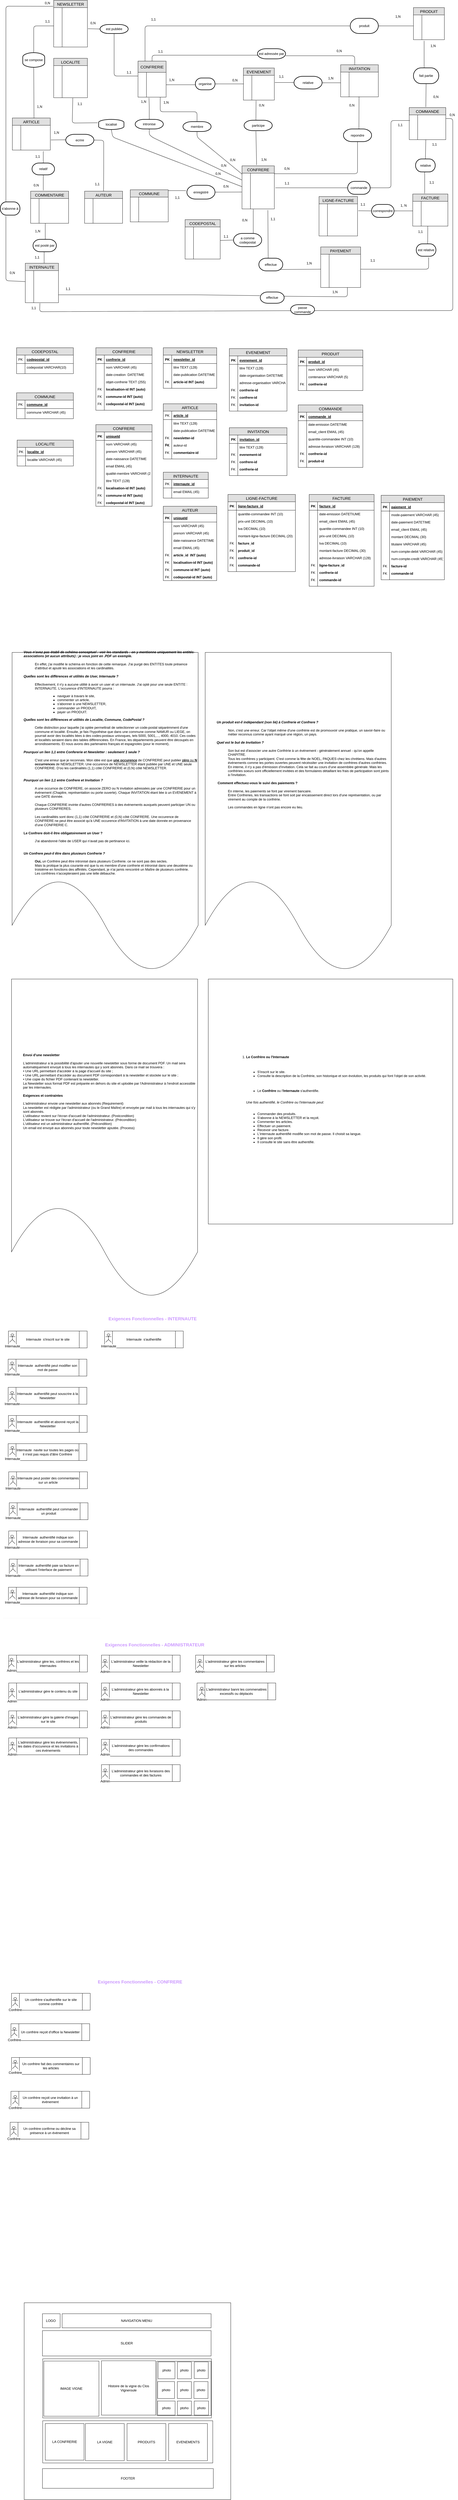 <mxfile version="10.6.5" type="github"><diagram id="ENBgC-RiLO1eivE0AEco" name="Page-1"><mxGraphModel dx="988" dy="587" grid="1" gridSize="10" guides="1" tooltips="1" connect="1" arrows="1" fold="1" page="1" pageScale="1" pageWidth="1654" pageHeight="1169" math="0" shadow="0"><root><mxCell id="0"/><mxCell id="1" parent="0"/><mxCell id="EsAB_OudDVWppmPAbpcz-1" value="CONFRERIE" style="swimlane;fontStyle=0;childLayout=stackLayout;horizontal=1;startSize=40;fillColor=#e0e0e0;horizontalStack=0;resizeParent=1;resizeParentMax=0;resizeLast=0;collapsible=1;marginBottom=0;swimlaneFillColor=#ffffff;align=center;fontSize=14;" parent="1" vertex="1"><mxGeometry x="510" y="260" width="100" height="128" as="geometry"/></mxCell><mxCell id="EsAB_OudDVWppmPAbpcz-4" value="" style="shape=partialRectangle;top=0;left=0;right=0;bottom=0;align=left;verticalAlign=top;fillColor=none;spacingLeft=34;spacingRight=4;overflow=hidden;rotatable=0;points=[[0,0.5],[1,0.5]];portConstraint=eastwest;dropTarget=0;fontSize=12;" parent="EsAB_OudDVWppmPAbpcz-1" vertex="1"><mxGeometry y="40" width="100" height="26" as="geometry"/></mxCell><mxCell id="EsAB_OudDVWppmPAbpcz-5" value="" style="shape=partialRectangle;top=0;left=0;bottom=0;fillColor=none;align=left;verticalAlign=top;spacingLeft=4;spacingRight=4;overflow=hidden;rotatable=0;points=[];portConstraint=eastwest;part=1;fontSize=12;" parent="EsAB_OudDVWppmPAbpcz-4" vertex="1" connectable="0"><mxGeometry width="30" height="26" as="geometry"/></mxCell><mxCell id="EsAB_OudDVWppmPAbpcz-6" value="" style="shape=partialRectangle;top=0;left=0;right=0;bottom=0;align=left;verticalAlign=top;fillColor=none;spacingLeft=34;spacingRight=4;overflow=hidden;rotatable=0;points=[[0,0.5],[1,0.5]];portConstraint=eastwest;dropTarget=0;fontSize=12;" parent="EsAB_OudDVWppmPAbpcz-1" vertex="1"><mxGeometry y="66" width="100" height="26" as="geometry"/></mxCell><mxCell id="EsAB_OudDVWppmPAbpcz-7" value="" style="shape=partialRectangle;top=0;left=0;bottom=0;fillColor=none;align=left;verticalAlign=top;spacingLeft=4;spacingRight=4;overflow=hidden;rotatable=0;points=[];portConstraint=eastwest;part=1;fontSize=12;" parent="EsAB_OudDVWppmPAbpcz-6" vertex="1" connectable="0"><mxGeometry width="30" height="26" as="geometry"/></mxCell><mxCell id="EsAB_OudDVWppmPAbpcz-8" value="" style="shape=partialRectangle;top=0;left=0;right=0;bottom=0;align=left;verticalAlign=top;fillColor=none;spacingLeft=34;spacingRight=4;overflow=hidden;rotatable=0;points=[[0,0.5],[1,0.5]];portConstraint=eastwest;dropTarget=0;fontSize=12;" parent="EsAB_OudDVWppmPAbpcz-1" vertex="1"><mxGeometry y="92" width="100" height="26" as="geometry"/></mxCell><mxCell id="EsAB_OudDVWppmPAbpcz-9" value="" style="shape=partialRectangle;top=0;left=0;bottom=0;fillColor=none;align=left;verticalAlign=top;spacingLeft=4;spacingRight=4;overflow=hidden;rotatable=0;points=[];portConstraint=eastwest;part=1;fontSize=12;" parent="EsAB_OudDVWppmPAbpcz-8" vertex="1" connectable="0"><mxGeometry width="30" height="26" as="geometry"/></mxCell><mxCell id="EsAB_OudDVWppmPAbpcz-10" value="" style="shape=partialRectangle;top=0;left=0;right=0;bottom=0;align=left;verticalAlign=top;fillColor=none;spacingLeft=34;spacingRight=4;overflow=hidden;rotatable=0;points=[[0,0.5],[1,0.5]];portConstraint=eastwest;dropTarget=0;fontSize=12;" parent="EsAB_OudDVWppmPAbpcz-1" vertex="1"><mxGeometry y="118" width="100" height="10" as="geometry"/></mxCell><mxCell id="EsAB_OudDVWppmPAbpcz-11" value="" style="shape=partialRectangle;top=0;left=0;bottom=0;fillColor=none;align=left;verticalAlign=top;spacingLeft=4;spacingRight=4;overflow=hidden;rotatable=0;points=[];portConstraint=eastwest;part=1;fontSize=12;" parent="EsAB_OudDVWppmPAbpcz-10" vertex="1" connectable="0"><mxGeometry width="30" height="10" as="geometry"/></mxCell><mxCell id="EsAB_OudDVWppmPAbpcz-12" value="CONFRERE" style="swimlane;fontStyle=0;childLayout=stackLayout;horizontal=1;startSize=26;fillColor=#e0e0e0;horizontalStack=0;resizeParent=1;resizeParentMax=0;resizeLast=0;collapsible=1;marginBottom=0;swimlaneFillColor=#ffffff;align=center;fontSize=14;" parent="1" vertex="1"><mxGeometry x="880" y="632" width="115" height="153" as="geometry"/></mxCell><mxCell id="EsAB_OudDVWppmPAbpcz-15" value="" style="shape=partialRectangle;top=0;left=0;right=0;bottom=0;align=left;verticalAlign=top;fillColor=none;spacingLeft=34;spacingRight=4;overflow=hidden;rotatable=0;points=[[0,0.5],[1,0.5]];portConstraint=eastwest;dropTarget=0;fontSize=12;" parent="EsAB_OudDVWppmPAbpcz-12" vertex="1"><mxGeometry y="26" width="115" height="26" as="geometry"/></mxCell><mxCell id="EsAB_OudDVWppmPAbpcz-16" value="" style="shape=partialRectangle;top=0;left=0;bottom=0;fillColor=none;align=left;verticalAlign=top;spacingLeft=4;spacingRight=4;overflow=hidden;rotatable=0;points=[];portConstraint=eastwest;part=1;fontSize=12;" parent="EsAB_OudDVWppmPAbpcz-15" vertex="1" connectable="0"><mxGeometry width="30" height="26" as="geometry"/></mxCell><mxCell id="EsAB_OudDVWppmPAbpcz-17" value="" style="shape=partialRectangle;top=0;left=0;right=0;bottom=0;align=left;verticalAlign=top;fillColor=none;spacingLeft=34;spacingRight=4;overflow=hidden;rotatable=0;points=[[0,0.5],[1,0.5]];portConstraint=eastwest;dropTarget=0;fontSize=12;" parent="EsAB_OudDVWppmPAbpcz-12" vertex="1"><mxGeometry y="52" width="115" height="26" as="geometry"/></mxCell><mxCell id="EsAB_OudDVWppmPAbpcz-18" value="" style="shape=partialRectangle;top=0;left=0;bottom=0;fillColor=none;align=left;verticalAlign=top;spacingLeft=4;spacingRight=4;overflow=hidden;rotatable=0;points=[];portConstraint=eastwest;part=1;fontSize=12;" parent="EsAB_OudDVWppmPAbpcz-17" vertex="1" connectable="0"><mxGeometry width="30" height="26" as="geometry"/></mxCell><mxCell id="EsAB_OudDVWppmPAbpcz-21" value="" style="shape=partialRectangle;top=0;left=0;right=0;bottom=0;align=left;verticalAlign=top;fillColor=none;spacingLeft=34;spacingRight=4;overflow=hidden;rotatable=0;points=[[0,0.5],[1,0.5]];portConstraint=eastwest;dropTarget=0;fontSize=12;" parent="EsAB_OudDVWppmPAbpcz-12" vertex="1"><mxGeometry y="78" width="115" height="49" as="geometry"/></mxCell><mxCell id="EsAB_OudDVWppmPAbpcz-22" value="" style="shape=partialRectangle;top=0;left=0;bottom=0;fillColor=none;align=left;verticalAlign=top;spacingLeft=4;spacingRight=4;overflow=hidden;rotatable=0;points=[];portConstraint=eastwest;part=1;fontSize=12;" parent="EsAB_OudDVWppmPAbpcz-21" vertex="1" connectable="0"><mxGeometry width="30" height="49" as="geometry"/></mxCell><mxCell id="EsAB_OudDVWppmPAbpcz-19" value="" style="shape=partialRectangle;top=0;left=0;right=0;bottom=0;align=left;verticalAlign=top;fillColor=none;spacingLeft=34;spacingRight=4;overflow=hidden;rotatable=0;points=[[0,0.5],[1,0.5]];portConstraint=eastwest;dropTarget=0;fontSize=12;" parent="EsAB_OudDVWppmPAbpcz-12" vertex="1"><mxGeometry y="127" width="115" height="26" as="geometry"/></mxCell><mxCell id="EsAB_OudDVWppmPAbpcz-20" value="" style="shape=partialRectangle;top=0;left=0;bottom=0;fillColor=none;align=left;verticalAlign=top;spacingLeft=4;spacingRight=4;overflow=hidden;rotatable=0;points=[];portConstraint=eastwest;part=1;fontSize=12;" parent="EsAB_OudDVWppmPAbpcz-19" vertex="1" connectable="0"><mxGeometry width="30" height="26" as="geometry"/></mxCell><mxCell id="EsAB_OudDVWppmPAbpcz-26" value="intronise" style="strokeWidth=2;html=1;shape=mxgraph.flowchart.terminator;whiteSpace=wrap;" parent="1" vertex="1"><mxGeometry x="500" y="467" width="100" height="34" as="geometry"/></mxCell><mxCell id="RFWltNv-4CXDlc8qTczW-1" value="LOCALITE" style="swimlane;fontStyle=0;childLayout=stackLayout;horizontal=1;startSize=26;fillColor=#e0e0e0;horizontalStack=0;resizeParent=1;resizeParentMax=0;resizeLast=0;collapsible=1;marginBottom=0;swimlaneFillColor=#ffffff;align=center;fontSize=14;" parent="1" vertex="1"><mxGeometry x="210" y="250" width="120" height="140" as="geometry"/></mxCell><mxCell id="RFWltNv-4CXDlc8qTczW-4" value="" style="shape=partialRectangle;top=0;left=0;right=0;bottom=0;align=left;verticalAlign=top;fillColor=none;spacingLeft=34;spacingRight=4;overflow=hidden;rotatable=0;points=[[0,0.5],[1,0.5]];portConstraint=eastwest;dropTarget=0;fontSize=12;" parent="RFWltNv-4CXDlc8qTczW-1" vertex="1"><mxGeometry y="26" width="120" height="26" as="geometry"/></mxCell><mxCell id="RFWltNv-4CXDlc8qTczW-5" value="" style="shape=partialRectangle;top=0;left=0;bottom=0;fillColor=none;align=left;verticalAlign=top;spacingLeft=4;spacingRight=4;overflow=hidden;rotatable=0;points=[];portConstraint=eastwest;part=1;fontSize=12;" parent="RFWltNv-4CXDlc8qTczW-4" vertex="1" connectable="0"><mxGeometry width="30" height="26" as="geometry"/></mxCell><mxCell id="BMXYQZHqc4qMKt_7PEtb-10" value="" style="shape=partialRectangle;top=0;left=0;right=0;bottom=0;align=left;verticalAlign=top;fillColor=none;spacingLeft=34;spacingRight=4;overflow=hidden;rotatable=0;points=[[0,0.5],[1,0.5]];portConstraint=eastwest;dropTarget=0;fontSize=12;" parent="RFWltNv-4CXDlc8qTczW-1" vertex="1"><mxGeometry y="52" width="120" height="26" as="geometry"/></mxCell><mxCell id="BMXYQZHqc4qMKt_7PEtb-11" value="" style="shape=partialRectangle;top=0;left=0;bottom=0;fillColor=none;align=left;verticalAlign=top;spacingLeft=4;spacingRight=4;overflow=hidden;rotatable=0;points=[];portConstraint=eastwest;part=1;fontSize=12;" parent="BMXYQZHqc4qMKt_7PEtb-10" vertex="1" connectable="0"><mxGeometry width="30" height="26" as="geometry"/></mxCell><mxCell id="RFWltNv-4CXDlc8qTczW-6" value="" style="shape=partialRectangle;top=0;left=0;right=0;bottom=0;align=left;verticalAlign=top;fillColor=none;spacingLeft=34;spacingRight=4;overflow=hidden;rotatable=0;points=[[0,0.5],[1,0.5]];portConstraint=eastwest;dropTarget=0;fontSize=12;" parent="RFWltNv-4CXDlc8qTczW-1" vertex="1"><mxGeometry y="78" width="120" height="26" as="geometry"/></mxCell><mxCell id="RFWltNv-4CXDlc8qTczW-7" value="" style="shape=partialRectangle;top=0;left=0;bottom=0;fillColor=none;align=left;verticalAlign=top;spacingLeft=4;spacingRight=4;overflow=hidden;rotatable=0;points=[];portConstraint=eastwest;part=1;fontSize=12;" parent="RFWltNv-4CXDlc8qTczW-6" vertex="1" connectable="0"><mxGeometry width="30" height="26" as="geometry"/></mxCell><mxCell id="RFWltNv-4CXDlc8qTczW-8" value="" style="shape=partialRectangle;top=0;left=0;right=0;bottom=0;align=left;verticalAlign=top;fillColor=none;spacingLeft=34;spacingRight=4;overflow=hidden;rotatable=0;points=[[0,0.5],[1,0.5]];portConstraint=eastwest;dropTarget=0;fontSize=12;" parent="RFWltNv-4CXDlc8qTczW-1" vertex="1"><mxGeometry y="104" width="120" height="26" as="geometry"/></mxCell><mxCell id="RFWltNv-4CXDlc8qTczW-9" value="" style="shape=partialRectangle;top=0;left=0;bottom=0;fillColor=none;align=left;verticalAlign=top;spacingLeft=4;spacingRight=4;overflow=hidden;rotatable=0;points=[];portConstraint=eastwest;part=1;fontSize=12;" parent="RFWltNv-4CXDlc8qTczW-8" vertex="1" connectable="0"><mxGeometry width="30" height="26" as="geometry"/></mxCell><mxCell id="RFWltNv-4CXDlc8qTczW-10" value="" style="shape=partialRectangle;top=0;left=0;right=0;bottom=0;align=left;verticalAlign=top;fillColor=none;spacingLeft=34;spacingRight=4;overflow=hidden;rotatable=0;points=[[0,0.5],[1,0.5]];portConstraint=eastwest;dropTarget=0;fontSize=12;" parent="RFWltNv-4CXDlc8qTczW-1" vertex="1"><mxGeometry y="130" width="120" height="10" as="geometry"/></mxCell><mxCell id="RFWltNv-4CXDlc8qTczW-11" value="" style="shape=partialRectangle;top=0;left=0;bottom=0;fillColor=none;align=left;verticalAlign=top;spacingLeft=4;spacingRight=4;overflow=hidden;rotatable=0;points=[];portConstraint=eastwest;part=1;fontSize=12;" parent="RFWltNv-4CXDlc8qTczW-10" vertex="1" connectable="0"><mxGeometry width="30" height="10" as="geometry"/></mxCell><mxCell id="RFWltNv-4CXDlc8qTczW-23" value="CODEPOSTAL" style="swimlane;fontStyle=0;childLayout=stackLayout;horizontal=1;startSize=26;fillColor=#e0e0e0;horizontalStack=0;resizeParent=1;resizeParentMax=0;resizeLast=0;collapsible=1;marginBottom=0;swimlaneFillColor=#ffffff;align=center;fontSize=14;" parent="1" vertex="1"><mxGeometry x="677.5" y="823" width="125" height="140" as="geometry"/></mxCell><mxCell id="RFWltNv-4CXDlc8qTczW-26" value="" style="shape=partialRectangle;top=0;left=0;right=0;bottom=0;align=left;verticalAlign=top;fillColor=none;spacingLeft=34;spacingRight=4;overflow=hidden;rotatable=0;points=[[0,0.5],[1,0.5]];portConstraint=eastwest;dropTarget=0;fontSize=12;" parent="RFWltNv-4CXDlc8qTczW-23" vertex="1"><mxGeometry y="26" width="125" height="26" as="geometry"/></mxCell><mxCell id="RFWltNv-4CXDlc8qTczW-27" value="" style="shape=partialRectangle;top=0;left=0;bottom=0;fillColor=none;align=left;verticalAlign=top;spacingLeft=4;spacingRight=4;overflow=hidden;rotatable=0;points=[];portConstraint=eastwest;part=1;fontSize=12;" parent="RFWltNv-4CXDlc8qTczW-26" vertex="1" connectable="0"><mxGeometry width="30" height="26" as="geometry"/></mxCell><mxCell id="RFWltNv-4CXDlc8qTczW-28" value="" style="shape=partialRectangle;top=0;left=0;right=0;bottom=0;align=left;verticalAlign=top;fillColor=none;spacingLeft=34;spacingRight=4;overflow=hidden;rotatable=0;points=[[0,0.5],[1,0.5]];portConstraint=eastwest;dropTarget=0;fontSize=12;" parent="RFWltNv-4CXDlc8qTczW-23" vertex="1"><mxGeometry y="52" width="125" height="26" as="geometry"/></mxCell><mxCell id="RFWltNv-4CXDlc8qTczW-29" value="" style="shape=partialRectangle;top=0;left=0;bottom=0;fillColor=none;align=left;verticalAlign=top;spacingLeft=4;spacingRight=4;overflow=hidden;rotatable=0;points=[];portConstraint=eastwest;part=1;fontSize=12;" parent="RFWltNv-4CXDlc8qTczW-28" vertex="1" connectable="0"><mxGeometry width="30" height="26" as="geometry"/></mxCell><mxCell id="TJJwlO2KFBkalC4Ivr4--3" value="" style="shape=partialRectangle;top=0;left=0;right=0;bottom=0;align=left;verticalAlign=top;fillColor=none;spacingLeft=34;spacingRight=4;overflow=hidden;rotatable=0;points=[[0,0.5],[1,0.5]];portConstraint=eastwest;dropTarget=0;fontSize=12;" parent="RFWltNv-4CXDlc8qTczW-23" vertex="1"><mxGeometry y="78" width="125" height="26" as="geometry"/></mxCell><mxCell id="TJJwlO2KFBkalC4Ivr4--4" value="" style="shape=partialRectangle;top=0;left=0;bottom=0;fillColor=none;align=left;verticalAlign=top;spacingLeft=4;spacingRight=4;overflow=hidden;rotatable=0;points=[];portConstraint=eastwest;part=1;fontSize=12;" parent="TJJwlO2KFBkalC4Ivr4--3" vertex="1" connectable="0"><mxGeometry width="30" height="26" as="geometry"/></mxCell><mxCell id="RFWltNv-4CXDlc8qTczW-30" value="" style="shape=partialRectangle;top=0;left=0;right=0;bottom=0;align=left;verticalAlign=top;fillColor=none;spacingLeft=34;spacingRight=4;overflow=hidden;rotatable=0;points=[[0,0.5],[1,0.5]];portConstraint=eastwest;dropTarget=0;fontSize=12;" parent="RFWltNv-4CXDlc8qTczW-23" vertex="1"><mxGeometry y="104" width="125" height="26" as="geometry"/></mxCell><mxCell id="RFWltNv-4CXDlc8qTczW-31" value="" style="shape=partialRectangle;top=0;left=0;bottom=0;fillColor=none;align=left;verticalAlign=top;spacingLeft=4;spacingRight=4;overflow=hidden;rotatable=0;points=[];portConstraint=eastwest;part=1;fontSize=12;" parent="RFWltNv-4CXDlc8qTczW-30" vertex="1" connectable="0"><mxGeometry width="30" height="26" as="geometry"/></mxCell><mxCell id="RFWltNv-4CXDlc8qTczW-32" value="" style="shape=partialRectangle;top=0;left=0;right=0;bottom=0;align=left;verticalAlign=top;fillColor=none;spacingLeft=34;spacingRight=4;overflow=hidden;rotatable=0;points=[[0,0.5],[1,0.5]];portConstraint=eastwest;dropTarget=0;fontSize=12;" parent="RFWltNv-4CXDlc8qTczW-23" vertex="1"><mxGeometry y="130" width="125" height="10" as="geometry"/></mxCell><mxCell id="RFWltNv-4CXDlc8qTczW-33" value="" style="shape=partialRectangle;top=0;left=0;bottom=0;fillColor=none;align=left;verticalAlign=top;spacingLeft=4;spacingRight=4;overflow=hidden;rotatable=0;points=[];portConstraint=eastwest;part=1;fontSize=12;" parent="RFWltNv-4CXDlc8qTczW-32" vertex="1" connectable="0"><mxGeometry width="30" height="10" as="geometry"/></mxCell><mxCell id="RFWltNv-4CXDlc8qTczW-43" value="enregistré" style="strokeWidth=2;html=1;shape=mxgraph.flowchart.terminator;whiteSpace=wrap;" parent="1" vertex="1"><mxGeometry x="684" y="701" width="100" height="49" as="geometry"/></mxCell><mxCell id="RFWltNv-4CXDlc8qTczW-47" value="est posté par" style="strokeWidth=2;html=1;shape=mxgraph.flowchart.terminator;whiteSpace=wrap;" parent="1" vertex="1"><mxGeometry x="136.5" y="893" width="83" height="44" as="geometry"/></mxCell><mxCell id="RFWltNv-4CXDlc8qTczW-44" value="localisé" style="strokeWidth=2;html=1;shape=mxgraph.flowchart.terminator;whiteSpace=wrap;direction=south;" parent="1" vertex="1"><mxGeometry x="370" y="467" width="90" height="36" as="geometry"/></mxCell><mxCell id="3PuW3XH1jWnf0Jjwgp-5-1" value="EVENEMENT" style="swimlane;fontStyle=0;childLayout=stackLayout;horizontal=1;startSize=26;fillColor=#e0e0e0;horizontalStack=0;resizeParent=1;resizeParentMax=0;resizeLast=0;collapsible=1;marginBottom=0;swimlaneFillColor=#ffffff;align=center;fontSize=14;" parent="1" vertex="1"><mxGeometry x="885" y="284.5" width="110" height="114" as="geometry"/></mxCell><mxCell id="3PuW3XH1jWnf0Jjwgp-5-4" value="" style="shape=partialRectangle;top=0;left=0;right=0;bottom=0;align=left;verticalAlign=top;fillColor=none;spacingLeft=34;spacingRight=4;overflow=hidden;rotatable=0;points=[[0,0.5],[1,0.5]];portConstraint=eastwest;dropTarget=0;fontSize=12;" parent="3PuW3XH1jWnf0Jjwgp-5-1" vertex="1"><mxGeometry y="26" width="110" height="26" as="geometry"/></mxCell><mxCell id="3PuW3XH1jWnf0Jjwgp-5-5" value="" style="shape=partialRectangle;top=0;left=0;bottom=0;fillColor=none;align=left;verticalAlign=top;spacingLeft=4;spacingRight=4;overflow=hidden;rotatable=0;points=[];portConstraint=eastwest;part=1;fontSize=12;" parent="3PuW3XH1jWnf0Jjwgp-5-4" vertex="1" connectable="0"><mxGeometry width="30" height="26" as="geometry"/></mxCell><mxCell id="3PuW3XH1jWnf0Jjwgp-5-6" value="" style="shape=partialRectangle;top=0;left=0;right=0;bottom=0;align=left;verticalAlign=top;fillColor=none;spacingLeft=34;spacingRight=4;overflow=hidden;rotatable=0;points=[[0,0.5],[1,0.5]];portConstraint=eastwest;dropTarget=0;fontSize=12;" parent="3PuW3XH1jWnf0Jjwgp-5-1" vertex="1"><mxGeometry y="52" width="110" height="26" as="geometry"/></mxCell><mxCell id="3PuW3XH1jWnf0Jjwgp-5-7" value="" style="shape=partialRectangle;top=0;left=0;bottom=0;fillColor=none;align=left;verticalAlign=top;spacingLeft=4;spacingRight=4;overflow=hidden;rotatable=0;points=[];portConstraint=eastwest;part=1;fontSize=12;" parent="3PuW3XH1jWnf0Jjwgp-5-6" vertex="1" connectable="0"><mxGeometry width="30" height="26" as="geometry"/></mxCell><mxCell id="3PuW3XH1jWnf0Jjwgp-5-8" value="" style="shape=partialRectangle;top=0;left=0;right=0;bottom=0;align=left;verticalAlign=top;fillColor=none;spacingLeft=34;spacingRight=4;overflow=hidden;rotatable=0;points=[[0,0.5],[1,0.5]];portConstraint=eastwest;dropTarget=0;fontSize=12;" parent="3PuW3XH1jWnf0Jjwgp-5-1" vertex="1"><mxGeometry y="78" width="110" height="26" as="geometry"/></mxCell><mxCell id="3PuW3XH1jWnf0Jjwgp-5-9" value="" style="shape=partialRectangle;top=0;left=0;bottom=0;fillColor=none;align=left;verticalAlign=top;spacingLeft=4;spacingRight=4;overflow=hidden;rotatable=0;points=[];portConstraint=eastwest;part=1;fontSize=12;" parent="3PuW3XH1jWnf0Jjwgp-5-8" vertex="1" connectable="0"><mxGeometry width="30" height="26" as="geometry"/></mxCell><mxCell id="3PuW3XH1jWnf0Jjwgp-5-10" value="" style="shape=partialRectangle;top=0;left=0;right=0;bottom=0;align=left;verticalAlign=top;fillColor=none;spacingLeft=34;spacingRight=4;overflow=hidden;rotatable=0;points=[[0,0.5],[1,0.5]];portConstraint=eastwest;dropTarget=0;fontSize=12;" parent="3PuW3XH1jWnf0Jjwgp-5-1" vertex="1"><mxGeometry y="104" width="110" height="10" as="geometry"/></mxCell><mxCell id="3PuW3XH1jWnf0Jjwgp-5-11" value="" style="shape=partialRectangle;top=0;left=0;bottom=0;fillColor=none;align=left;verticalAlign=top;spacingLeft=4;spacingRight=4;overflow=hidden;rotatable=0;points=[];portConstraint=eastwest;part=1;fontSize=12;" parent="3PuW3XH1jWnf0Jjwgp-5-10" vertex="1" connectable="0"><mxGeometry width="30" height="10" as="geometry"/></mxCell><mxCell id="3PuW3XH1jWnf0Jjwgp-5-13" value="participe" style="strokeWidth=2;html=1;shape=mxgraph.flowchart.terminator;whiteSpace=wrap;" parent="1" vertex="1"><mxGeometry x="887.5" y="470" width="100" height="37" as="geometry"/></mxCell><mxCell id="3PuW3XH1jWnf0Jjwgp-5-49" value="relative" style="strokeWidth=2;html=1;shape=mxgraph.flowchart.terminator;whiteSpace=wrap;" parent="1" vertex="1"><mxGeometry x="1065" y="314" width="100" height="45" as="geometry"/></mxCell><mxCell id="3PuW3XH1jWnf0Jjwgp-5-15" value="organise" style="strokeWidth=2;html=1;shape=mxgraph.flowchart.terminator;whiteSpace=wrap;" parent="1" vertex="1"><mxGeometry x="714" y="320" width="70" height="42" as="geometry"/></mxCell><mxCell id="3PuW3XH1jWnf0Jjwgp-5-17" value="produit" style="strokeWidth=2;html=1;shape=mxgraph.flowchart.terminator;whiteSpace=wrap;" parent="1" vertex="1"><mxGeometry x="1265" y="108" width="100" height="54" as="geometry"/></mxCell><mxCell id="3PuW3XH1jWnf0Jjwgp-5-19" value="INVITATION" style="swimlane;fontStyle=0;childLayout=stackLayout;horizontal=1;startSize=26;fillColor=#e0e0e0;horizontalStack=0;resizeParent=1;resizeParentMax=0;resizeLast=0;collapsible=1;marginBottom=0;swimlaneFillColor=#ffffff;align=center;fontSize=14;" parent="1" vertex="1"><mxGeometry x="1231" y="273" width="134" height="114" as="geometry"/></mxCell><mxCell id="3PuW3XH1jWnf0Jjwgp-5-22" value="" style="shape=partialRectangle;top=0;left=0;right=0;bottom=0;align=left;verticalAlign=top;fillColor=none;spacingLeft=34;spacingRight=4;overflow=hidden;rotatable=0;points=[[0,0.5],[1,0.5]];portConstraint=eastwest;dropTarget=0;fontSize=12;" parent="3PuW3XH1jWnf0Jjwgp-5-19" vertex="1"><mxGeometry y="26" width="134" height="26" as="geometry"/></mxCell><mxCell id="3PuW3XH1jWnf0Jjwgp-5-23" value="" style="shape=partialRectangle;top=0;left=0;bottom=0;fillColor=none;align=left;verticalAlign=top;spacingLeft=4;spacingRight=4;overflow=hidden;rotatable=0;points=[];portConstraint=eastwest;part=1;fontSize=12;" parent="3PuW3XH1jWnf0Jjwgp-5-22" vertex="1" connectable="0"><mxGeometry width="30" height="26" as="geometry"/></mxCell><mxCell id="3PuW3XH1jWnf0Jjwgp-5-24" value="" style="shape=partialRectangle;top=0;left=0;right=0;bottom=0;align=left;verticalAlign=top;fillColor=none;spacingLeft=34;spacingRight=4;overflow=hidden;rotatable=0;points=[[0,0.5],[1,0.5]];portConstraint=eastwest;dropTarget=0;fontSize=12;" parent="3PuW3XH1jWnf0Jjwgp-5-19" vertex="1"><mxGeometry y="52" width="134" height="26" as="geometry"/></mxCell><mxCell id="3PuW3XH1jWnf0Jjwgp-5-25" value="" style="shape=partialRectangle;top=0;left=0;bottom=0;fillColor=none;align=left;verticalAlign=top;spacingLeft=4;spacingRight=4;overflow=hidden;rotatable=0;points=[];portConstraint=eastwest;part=1;fontSize=12;" parent="3PuW3XH1jWnf0Jjwgp-5-24" vertex="1" connectable="0"><mxGeometry width="30" height="26" as="geometry"/></mxCell><mxCell id="3PuW3XH1jWnf0Jjwgp-5-26" value="" style="shape=partialRectangle;top=0;left=0;right=0;bottom=0;align=left;verticalAlign=top;fillColor=none;spacingLeft=34;spacingRight=4;overflow=hidden;rotatable=0;points=[[0,0.5],[1,0.5]];portConstraint=eastwest;dropTarget=0;fontSize=12;" parent="3PuW3XH1jWnf0Jjwgp-5-19" vertex="1"><mxGeometry y="78" width="134" height="26" as="geometry"/></mxCell><mxCell id="3PuW3XH1jWnf0Jjwgp-5-27" value="" style="shape=partialRectangle;top=0;left=0;bottom=0;fillColor=none;align=left;verticalAlign=top;spacingLeft=4;spacingRight=4;overflow=hidden;rotatable=0;points=[];portConstraint=eastwest;part=1;fontSize=12;" parent="3PuW3XH1jWnf0Jjwgp-5-26" vertex="1" connectable="0"><mxGeometry width="30" height="26" as="geometry"/></mxCell><mxCell id="3PuW3XH1jWnf0Jjwgp-5-28" value="" style="shape=partialRectangle;top=0;left=0;right=0;bottom=0;align=left;verticalAlign=top;fillColor=none;spacingLeft=34;spacingRight=4;overflow=hidden;rotatable=0;points=[[0,0.5],[1,0.5]];portConstraint=eastwest;dropTarget=0;fontSize=12;" parent="3PuW3XH1jWnf0Jjwgp-5-19" vertex="1"><mxGeometry y="104" width="134" height="10" as="geometry"/></mxCell><mxCell id="3PuW3XH1jWnf0Jjwgp-5-29" value="" style="shape=partialRectangle;top=0;left=0;bottom=0;fillColor=none;align=left;verticalAlign=top;spacingLeft=4;spacingRight=4;overflow=hidden;rotatable=0;points=[];portConstraint=eastwest;part=1;fontSize=12;" parent="3PuW3XH1jWnf0Jjwgp-5-28" vertex="1" connectable="0"><mxGeometry width="30" height="10" as="geometry"/></mxCell><mxCell id="3PuW3XH1jWnf0Jjwgp-5-37" value="PRODUIT" style="swimlane;fontStyle=0;childLayout=stackLayout;horizontal=1;startSize=26;fillColor=#e0e0e0;horizontalStack=0;resizeParent=1;resizeParentMax=0;resizeLast=0;collapsible=1;marginBottom=0;swimlaneFillColor=#ffffff;align=center;fontSize=14;" parent="1" vertex="1"><mxGeometry x="1490" y="70" width="110" height="114" as="geometry"/></mxCell><mxCell id="3PuW3XH1jWnf0Jjwgp-5-40" value="" style="shape=partialRectangle;top=0;left=0;right=0;bottom=0;align=left;verticalAlign=top;fillColor=none;spacingLeft=34;spacingRight=4;overflow=hidden;rotatable=0;points=[[0,0.5],[1,0.5]];portConstraint=eastwest;dropTarget=0;fontSize=12;" parent="3PuW3XH1jWnf0Jjwgp-5-37" vertex="1"><mxGeometry y="26" width="110" height="26" as="geometry"/></mxCell><mxCell id="3PuW3XH1jWnf0Jjwgp-5-41" value="" style="shape=partialRectangle;top=0;left=0;bottom=0;fillColor=none;align=left;verticalAlign=top;spacingLeft=4;spacingRight=4;overflow=hidden;rotatable=0;points=[];portConstraint=eastwest;part=1;fontSize=12;" parent="3PuW3XH1jWnf0Jjwgp-5-40" vertex="1" connectable="0"><mxGeometry width="30" height="26" as="geometry"/></mxCell><mxCell id="3PuW3XH1jWnf0Jjwgp-5-42" value="" style="shape=partialRectangle;top=0;left=0;right=0;bottom=0;align=left;verticalAlign=top;fillColor=none;spacingLeft=34;spacingRight=4;overflow=hidden;rotatable=0;points=[[0,0.5],[1,0.5]];portConstraint=eastwest;dropTarget=0;fontSize=12;" parent="3PuW3XH1jWnf0Jjwgp-5-37" vertex="1"><mxGeometry y="52" width="110" height="26" as="geometry"/></mxCell><mxCell id="3PuW3XH1jWnf0Jjwgp-5-43" value="" style="shape=partialRectangle;top=0;left=0;bottom=0;fillColor=none;align=left;verticalAlign=top;spacingLeft=4;spacingRight=4;overflow=hidden;rotatable=0;points=[];portConstraint=eastwest;part=1;fontSize=12;" parent="3PuW3XH1jWnf0Jjwgp-5-42" vertex="1" connectable="0"><mxGeometry width="30" height="26" as="geometry"/></mxCell><mxCell id="3PuW3XH1jWnf0Jjwgp-5-44" value="" style="shape=partialRectangle;top=0;left=0;right=0;bottom=0;align=left;verticalAlign=top;fillColor=none;spacingLeft=34;spacingRight=4;overflow=hidden;rotatable=0;points=[[0,0.5],[1,0.5]];portConstraint=eastwest;dropTarget=0;fontSize=12;" parent="3PuW3XH1jWnf0Jjwgp-5-37" vertex="1"><mxGeometry y="78" width="110" height="26" as="geometry"/></mxCell><mxCell id="3PuW3XH1jWnf0Jjwgp-5-45" value="" style="shape=partialRectangle;top=0;left=0;bottom=0;fillColor=none;align=left;verticalAlign=top;spacingLeft=4;spacingRight=4;overflow=hidden;rotatable=0;points=[];portConstraint=eastwest;part=1;fontSize=12;" parent="3PuW3XH1jWnf0Jjwgp-5-44" vertex="1" connectable="0"><mxGeometry width="30" height="26" as="geometry"/></mxCell><mxCell id="3PuW3XH1jWnf0Jjwgp-5-46" value="" style="shape=partialRectangle;top=0;left=0;right=0;bottom=0;align=left;verticalAlign=top;fillColor=none;spacingLeft=34;spacingRight=4;overflow=hidden;rotatable=0;points=[[0,0.5],[1,0.5]];portConstraint=eastwest;dropTarget=0;fontSize=12;" parent="3PuW3XH1jWnf0Jjwgp-5-37" vertex="1"><mxGeometry y="104" width="110" height="10" as="geometry"/></mxCell><mxCell id="3PuW3XH1jWnf0Jjwgp-5-47" value="" style="shape=partialRectangle;top=0;left=0;bottom=0;fillColor=none;align=left;verticalAlign=top;spacingLeft=4;spacingRight=4;overflow=hidden;rotatable=0;points=[];portConstraint=eastwest;part=1;fontSize=12;" parent="3PuW3XH1jWnf0Jjwgp-5-46" vertex="1" connectable="0"><mxGeometry width="30" height="10" as="geometry"/></mxCell><mxCell id="3PuW3XH1jWnf0Jjwgp-5-30" value="repondre" style="strokeWidth=2;html=1;shape=mxgraph.flowchart.terminator;whiteSpace=wrap;" parent="1" vertex="1"><mxGeometry x="1241" y="501" width="100" height="45" as="geometry"/></mxCell><mxCell id="3PuW3XH1jWnf0Jjwgp-5-34" value="est adressée par" style="strokeWidth=2;html=1;shape=mxgraph.flowchart.terminator;whiteSpace=wrap;" parent="1" vertex="1"><mxGeometry x="935" y="216" width="100" height="36" as="geometry"/></mxCell><mxCell id="3PuW3XH1jWnf0Jjwgp-5-55" value="COMMANDE" style="swimlane;fontStyle=0;childLayout=stackLayout;horizontal=1;startSize=26;fillColor=#e0e0e0;horizontalStack=0;resizeParent=1;resizeParentMax=0;resizeLast=0;collapsible=1;marginBottom=0;swimlaneFillColor=#ffffff;align=center;fontSize=14;" parent="1" vertex="1"><mxGeometry x="1475" y="425" width="130" height="114" as="geometry"/></mxCell><mxCell id="3PuW3XH1jWnf0Jjwgp-5-58" value="" style="shape=partialRectangle;top=0;left=0;right=0;bottom=0;align=left;verticalAlign=top;fillColor=none;spacingLeft=34;spacingRight=4;overflow=hidden;rotatable=0;points=[[0,0.5],[1,0.5]];portConstraint=eastwest;dropTarget=0;fontSize=12;" parent="3PuW3XH1jWnf0Jjwgp-5-55" vertex="1"><mxGeometry y="26" width="130" height="26" as="geometry"/></mxCell><mxCell id="3PuW3XH1jWnf0Jjwgp-5-59" value="" style="shape=partialRectangle;top=0;left=0;bottom=0;fillColor=none;align=left;verticalAlign=top;spacingLeft=4;spacingRight=4;overflow=hidden;rotatable=0;points=[];portConstraint=eastwest;part=1;fontSize=12;" parent="3PuW3XH1jWnf0Jjwgp-5-58" vertex="1" connectable="0"><mxGeometry width="30" height="26" as="geometry"/></mxCell><mxCell id="3PuW3XH1jWnf0Jjwgp-5-60" value="" style="shape=partialRectangle;top=0;left=0;right=0;bottom=0;align=left;verticalAlign=top;fillColor=none;spacingLeft=34;spacingRight=4;overflow=hidden;rotatable=0;points=[[0,0.5],[1,0.5]];portConstraint=eastwest;dropTarget=0;fontSize=12;" parent="3PuW3XH1jWnf0Jjwgp-5-55" vertex="1"><mxGeometry y="52" width="130" height="26" as="geometry"/></mxCell><mxCell id="3PuW3XH1jWnf0Jjwgp-5-61" value="" style="shape=partialRectangle;top=0;left=0;bottom=0;fillColor=none;align=left;verticalAlign=top;spacingLeft=4;spacingRight=4;overflow=hidden;rotatable=0;points=[];portConstraint=eastwest;part=1;fontSize=12;" parent="3PuW3XH1jWnf0Jjwgp-5-60" vertex="1" connectable="0"><mxGeometry width="30" height="26" as="geometry"/></mxCell><mxCell id="3PuW3XH1jWnf0Jjwgp-5-62" value="" style="shape=partialRectangle;top=0;left=0;right=0;bottom=0;align=left;verticalAlign=top;fillColor=none;spacingLeft=34;spacingRight=4;overflow=hidden;rotatable=0;points=[[0,0.5],[1,0.5]];portConstraint=eastwest;dropTarget=0;fontSize=12;" parent="3PuW3XH1jWnf0Jjwgp-5-55" vertex="1"><mxGeometry y="78" width="130" height="26" as="geometry"/></mxCell><mxCell id="3PuW3XH1jWnf0Jjwgp-5-63" value="" style="shape=partialRectangle;top=0;left=0;bottom=0;fillColor=none;align=left;verticalAlign=top;spacingLeft=4;spacingRight=4;overflow=hidden;rotatable=0;points=[];portConstraint=eastwest;part=1;fontSize=12;" parent="3PuW3XH1jWnf0Jjwgp-5-62" vertex="1" connectable="0"><mxGeometry width="30" height="26" as="geometry"/></mxCell><mxCell id="3PuW3XH1jWnf0Jjwgp-5-64" value="" style="shape=partialRectangle;top=0;left=0;right=0;bottom=0;align=left;verticalAlign=top;fillColor=none;spacingLeft=34;spacingRight=4;overflow=hidden;rotatable=0;points=[[0,0.5],[1,0.5]];portConstraint=eastwest;dropTarget=0;fontSize=12;" parent="3PuW3XH1jWnf0Jjwgp-5-55" vertex="1"><mxGeometry y="104" width="130" height="10" as="geometry"/></mxCell><mxCell id="3PuW3XH1jWnf0Jjwgp-5-65" value="" style="shape=partialRectangle;top=0;left=0;bottom=0;fillColor=none;align=left;verticalAlign=top;spacingLeft=4;spacingRight=4;overflow=hidden;rotatable=0;points=[];portConstraint=eastwest;part=1;fontSize=12;" parent="3PuW3XH1jWnf0Jjwgp-5-64" vertex="1" connectable="0"><mxGeometry width="30" height="10" as="geometry"/></mxCell><mxCell id="3PuW3XH1jWnf0Jjwgp-5-66" value="commande" style="strokeWidth=2;html=1;shape=mxgraph.flowchart.terminator;whiteSpace=wrap;" parent="1" vertex="1"><mxGeometry x="1256" y="687" width="80" height="46" as="geometry"/></mxCell><mxCell id="3PuW3XH1jWnf0Jjwgp-5-69" value="fait partie" style="strokeWidth=2;html=1;shape=mxgraph.flowchart.terminator;whiteSpace=wrap;" parent="1" vertex="1"><mxGeometry x="1490" y="284" width="90" height="56" as="geometry"/></mxCell><mxCell id="3PuW3XH1jWnf0Jjwgp-5-72" value="NEWSLETTER" style="swimlane;fontStyle=0;childLayout=stackLayout;horizontal=1;startSize=26;fillColor=#e0e0e0;horizontalStack=0;resizeParent=1;resizeParentMax=0;resizeLast=0;collapsible=1;marginBottom=0;swimlaneFillColor=#ffffff;align=center;fontSize=14;" parent="1" vertex="1"><mxGeometry x="210" y="44" width="120" height="166" as="geometry"/></mxCell><mxCell id="3PuW3XH1jWnf0Jjwgp-5-75" value="" style="shape=partialRectangle;top=0;left=0;right=0;bottom=0;align=left;verticalAlign=top;fillColor=none;spacingLeft=34;spacingRight=4;overflow=hidden;rotatable=0;points=[[0,0.5],[1,0.5]];portConstraint=eastwest;dropTarget=0;fontSize=12;" parent="3PuW3XH1jWnf0Jjwgp-5-72" vertex="1"><mxGeometry y="26" width="120" height="26" as="geometry"/></mxCell><mxCell id="3PuW3XH1jWnf0Jjwgp-5-76" value="" style="shape=partialRectangle;top=0;left=0;bottom=0;fillColor=none;align=left;verticalAlign=top;spacingLeft=4;spacingRight=4;overflow=hidden;rotatable=0;points=[];portConstraint=eastwest;part=1;fontSize=12;" parent="3PuW3XH1jWnf0Jjwgp-5-75" vertex="1" connectable="0"><mxGeometry width="30" height="26" as="geometry"/></mxCell><mxCell id="3PuW3XH1jWnf0Jjwgp-5-77" value="" style="shape=partialRectangle;top=0;left=0;right=0;bottom=0;align=left;verticalAlign=top;fillColor=none;spacingLeft=34;spacingRight=4;overflow=hidden;rotatable=0;points=[[0,0.5],[1,0.5]];portConstraint=eastwest;dropTarget=0;fontSize=12;" parent="3PuW3XH1jWnf0Jjwgp-5-72" vertex="1"><mxGeometry y="52" width="120" height="26" as="geometry"/></mxCell><mxCell id="3PuW3XH1jWnf0Jjwgp-5-78" value="" style="shape=partialRectangle;top=0;left=0;bottom=0;fillColor=none;align=left;verticalAlign=top;spacingLeft=4;spacingRight=4;overflow=hidden;rotatable=0;points=[];portConstraint=eastwest;part=1;fontSize=12;" parent="3PuW3XH1jWnf0Jjwgp-5-77" vertex="1" connectable="0"><mxGeometry width="30" height="26" as="geometry"/></mxCell><mxCell id="hwMAXKHasOzNL2So6IJT-16" value="" style="shape=partialRectangle;top=0;left=0;right=0;bottom=0;align=left;verticalAlign=top;fillColor=none;spacingLeft=34;spacingRight=4;overflow=hidden;rotatable=0;points=[[0,0.5],[1,0.5]];portConstraint=eastwest;dropTarget=0;fontSize=12;" parent="3PuW3XH1jWnf0Jjwgp-5-72" vertex="1"><mxGeometry y="78" width="120" height="26" as="geometry"/></mxCell><mxCell id="hwMAXKHasOzNL2So6IJT-17" value="" style="shape=partialRectangle;top=0;left=0;bottom=0;fillColor=none;align=left;verticalAlign=top;spacingLeft=4;spacingRight=4;overflow=hidden;rotatable=0;points=[];portConstraint=eastwest;part=1;fontSize=12;" parent="hwMAXKHasOzNL2So6IJT-16" vertex="1" connectable="0"><mxGeometry width="30" height="26" as="geometry"/></mxCell><mxCell id="BMXYQZHqc4qMKt_7PEtb-30" value="" style="shape=partialRectangle;top=0;left=0;right=0;bottom=0;align=left;verticalAlign=top;fillColor=none;spacingLeft=34;spacingRight=4;overflow=hidden;rotatable=0;points=[[0,0.5],[1,0.5]];portConstraint=eastwest;dropTarget=0;fontSize=12;" parent="3PuW3XH1jWnf0Jjwgp-5-72" vertex="1"><mxGeometry y="104" width="120" height="26" as="geometry"/></mxCell><mxCell id="BMXYQZHqc4qMKt_7PEtb-31" value="" style="shape=partialRectangle;top=0;left=0;bottom=0;fillColor=none;align=left;verticalAlign=top;spacingLeft=4;spacingRight=4;overflow=hidden;rotatable=0;points=[];portConstraint=eastwest;part=1;fontSize=12;" parent="BMXYQZHqc4qMKt_7PEtb-30" vertex="1" connectable="0"><mxGeometry width="30" height="26" as="geometry"/></mxCell><mxCell id="3PuW3XH1jWnf0Jjwgp-5-79" value="" style="shape=partialRectangle;top=0;left=0;right=0;bottom=0;align=left;verticalAlign=top;fillColor=none;spacingLeft=34;spacingRight=4;overflow=hidden;rotatable=0;points=[[0,0.5],[1,0.5]];portConstraint=eastwest;dropTarget=0;fontSize=12;" parent="3PuW3XH1jWnf0Jjwgp-5-72" vertex="1"><mxGeometry y="130" width="120" height="26" as="geometry"/></mxCell><mxCell id="3PuW3XH1jWnf0Jjwgp-5-80" value="" style="shape=partialRectangle;top=0;left=0;bottom=0;fillColor=none;align=left;verticalAlign=top;spacingLeft=4;spacingRight=4;overflow=hidden;rotatable=0;points=[];portConstraint=eastwest;part=1;fontSize=12;" parent="3PuW3XH1jWnf0Jjwgp-5-79" vertex="1" connectable="0"><mxGeometry width="30" height="26" as="geometry"/></mxCell><mxCell id="3PuW3XH1jWnf0Jjwgp-5-81" value="" style="shape=partialRectangle;top=0;left=0;right=0;bottom=0;align=left;verticalAlign=top;fillColor=none;spacingLeft=34;spacingRight=4;overflow=hidden;rotatable=0;points=[[0,0.5],[1,0.5]];portConstraint=eastwest;dropTarget=0;fontSize=12;" parent="3PuW3XH1jWnf0Jjwgp-5-72" vertex="1"><mxGeometry y="156" width="120" height="10" as="geometry"/></mxCell><mxCell id="3PuW3XH1jWnf0Jjwgp-5-82" value="" style="shape=partialRectangle;top=0;left=0;bottom=0;fillColor=none;align=left;verticalAlign=top;spacingLeft=4;spacingRight=4;overflow=hidden;rotatable=0;points=[];portConstraint=eastwest;part=1;fontSize=12;" parent="3PuW3XH1jWnf0Jjwgp-5-81" vertex="1" connectable="0"><mxGeometry width="30" height="10" as="geometry"/></mxCell><mxCell id="3PuW3XH1jWnf0Jjwgp-5-83" value="ARTICLE" style="swimlane;fontStyle=0;childLayout=stackLayout;horizontal=1;startSize=26;fillColor=#e0e0e0;horizontalStack=0;resizeParent=1;resizeParentMax=0;resizeLast=0;collapsible=1;marginBottom=0;swimlaneFillColor=#ffffff;align=center;fontSize=14;" parent="1" vertex="1"><mxGeometry x="63" y="462" width="135" height="114" as="geometry"/></mxCell><mxCell id="3PuW3XH1jWnf0Jjwgp-5-86" value="" style="shape=partialRectangle;top=0;left=0;right=0;bottom=0;align=left;verticalAlign=top;fillColor=none;spacingLeft=34;spacingRight=4;overflow=hidden;rotatable=0;points=[[0,0.5],[1,0.5]];portConstraint=eastwest;dropTarget=0;fontSize=12;" parent="3PuW3XH1jWnf0Jjwgp-5-83" vertex="1"><mxGeometry y="26" width="135" height="26" as="geometry"/></mxCell><mxCell id="3PuW3XH1jWnf0Jjwgp-5-87" value="" style="shape=partialRectangle;top=0;left=0;bottom=0;fillColor=none;align=left;verticalAlign=top;spacingLeft=4;spacingRight=4;overflow=hidden;rotatable=0;points=[];portConstraint=eastwest;part=1;fontSize=12;" parent="3PuW3XH1jWnf0Jjwgp-5-86" vertex="1" connectable="0"><mxGeometry width="30" height="26" as="geometry"/></mxCell><mxCell id="3PuW3XH1jWnf0Jjwgp-5-88" value="" style="shape=partialRectangle;top=0;left=0;right=0;bottom=0;align=left;verticalAlign=top;fillColor=none;spacingLeft=34;spacingRight=4;overflow=hidden;rotatable=0;points=[[0,0.5],[1,0.5]];portConstraint=eastwest;dropTarget=0;fontSize=12;" parent="3PuW3XH1jWnf0Jjwgp-5-83" vertex="1"><mxGeometry y="52" width="135" height="26" as="geometry"/></mxCell><mxCell id="3PuW3XH1jWnf0Jjwgp-5-89" value="" style="shape=partialRectangle;top=0;left=0;bottom=0;fillColor=none;align=left;verticalAlign=top;spacingLeft=4;spacingRight=4;overflow=hidden;rotatable=0;points=[];portConstraint=eastwest;part=1;fontSize=12;" parent="3PuW3XH1jWnf0Jjwgp-5-88" vertex="1" connectable="0"><mxGeometry width="30" height="26" as="geometry"/></mxCell><mxCell id="tyUoprZoiDfn3IgSbq2F-13" value="" style="endArrow=none;html=1;" parent="3PuW3XH1jWnf0Jjwgp-5-83" edge="1"><mxGeometry width="50" height="50" relative="1" as="geometry"><mxPoint x="190" y="77.5" as="sourcePoint"/><mxPoint x="137" y="78" as="targetPoint"/><Array as="points"><mxPoint x="137" y="78"/></Array></mxGeometry></mxCell><mxCell id="3PuW3XH1jWnf0Jjwgp-5-90" value="" style="shape=partialRectangle;top=0;left=0;right=0;bottom=0;align=left;verticalAlign=top;fillColor=none;spacingLeft=34;spacingRight=4;overflow=hidden;rotatable=0;points=[[0,0.5],[1,0.5]];portConstraint=eastwest;dropTarget=0;fontSize=12;" parent="3PuW3XH1jWnf0Jjwgp-5-83" vertex="1"><mxGeometry y="78" width="135" height="26" as="geometry"/></mxCell><mxCell id="3PuW3XH1jWnf0Jjwgp-5-91" value="" style="shape=partialRectangle;top=0;left=0;bottom=0;fillColor=none;align=left;verticalAlign=top;spacingLeft=4;spacingRight=4;overflow=hidden;rotatable=0;points=[];portConstraint=eastwest;part=1;fontSize=12;" parent="3PuW3XH1jWnf0Jjwgp-5-90" vertex="1" connectable="0"><mxGeometry width="30" height="26" as="geometry"/></mxCell><mxCell id="3PuW3XH1jWnf0Jjwgp-5-92" value="" style="shape=partialRectangle;top=0;left=0;right=0;bottom=0;align=left;verticalAlign=top;fillColor=none;spacingLeft=34;spacingRight=4;overflow=hidden;rotatable=0;points=[[0,0.5],[1,0.5]];portConstraint=eastwest;dropTarget=0;fontSize=12;" parent="3PuW3XH1jWnf0Jjwgp-5-83" vertex="1"><mxGeometry y="104" width="135" height="10" as="geometry"/></mxCell><mxCell id="3PuW3XH1jWnf0Jjwgp-5-93" value="" style="shape=partialRectangle;top=0;left=0;bottom=0;fillColor=none;align=left;verticalAlign=top;spacingLeft=4;spacingRight=4;overflow=hidden;rotatable=0;points=[];portConstraint=eastwest;part=1;fontSize=12;" parent="3PuW3XH1jWnf0Jjwgp-5-92" vertex="1" connectable="0"><mxGeometry width="30" height="10" as="geometry"/></mxCell><mxCell id="3PuW3XH1jWnf0Jjwgp-5-94" value="est publiée" style="strokeWidth=2;html=1;shape=mxgraph.flowchart.terminator;whiteSpace=wrap;" parent="1" vertex="1"><mxGeometry x="375" y="130" width="100" height="32" as="geometry"/></mxCell><mxCell id="3PuW3XH1jWnf0Jjwgp-5-95" value="se compose" style="strokeWidth=2;html=1;shape=mxgraph.flowchart.terminator;whiteSpace=wrap;direction=south;" parent="1" vertex="1"><mxGeometry x="100" y="230" width="78" height="52" as="geometry"/></mxCell><mxCell id="3PuW3XH1jWnf0Jjwgp-5-114" value="relatif" style="strokeWidth=2;html=1;shape=mxgraph.flowchart.terminator;whiteSpace=wrap;" parent="1" vertex="1"><mxGeometry x="133" y="622" width="80" height="42" as="geometry"/></mxCell><mxCell id="RFWltNv-4CXDlc8qTczW-42" value="a comme codepostal" style="strokeWidth=2;html=1;shape=mxgraph.flowchart.terminator;whiteSpace=wrap;" parent="1" vertex="1"><mxGeometry x="850" y="872" width="100" height="47" as="geometry"/></mxCell><mxCell id="3PuW3XH1jWnf0Jjwgp-5-118" value="FACTURE" style="swimlane;fontStyle=0;childLayout=stackLayout;horizontal=1;startSize=26;fillColor=#e0e0e0;horizontalStack=0;resizeParent=1;resizeParentMax=0;resizeLast=0;collapsible=1;marginBottom=0;swimlaneFillColor=#ffffff;align=center;fontSize=14;" parent="1" vertex="1"><mxGeometry x="1487.5" y="732" width="125" height="114" as="geometry"/></mxCell><mxCell id="3PuW3XH1jWnf0Jjwgp-5-121" value="" style="shape=partialRectangle;top=0;left=0;right=0;bottom=0;align=left;verticalAlign=top;fillColor=none;spacingLeft=34;spacingRight=4;overflow=hidden;rotatable=0;points=[[0,0.5],[1,0.5]];portConstraint=eastwest;dropTarget=0;fontSize=12;" parent="3PuW3XH1jWnf0Jjwgp-5-118" vertex="1"><mxGeometry y="26" width="125" height="26" as="geometry"/></mxCell><mxCell id="3PuW3XH1jWnf0Jjwgp-5-122" value="" style="shape=partialRectangle;top=0;left=0;bottom=0;fillColor=none;align=left;verticalAlign=top;spacingLeft=4;spacingRight=4;overflow=hidden;rotatable=0;points=[];portConstraint=eastwest;part=1;fontSize=12;" parent="3PuW3XH1jWnf0Jjwgp-5-121" vertex="1" connectable="0"><mxGeometry width="30" height="26" as="geometry"/></mxCell><mxCell id="3PuW3XH1jWnf0Jjwgp-5-123" value="" style="shape=partialRectangle;top=0;left=0;right=0;bottom=0;align=left;verticalAlign=top;fillColor=none;spacingLeft=34;spacingRight=4;overflow=hidden;rotatable=0;points=[[0,0.5],[1,0.5]];portConstraint=eastwest;dropTarget=0;fontSize=12;" parent="3PuW3XH1jWnf0Jjwgp-5-118" vertex="1"><mxGeometry y="52" width="125" height="26" as="geometry"/></mxCell><mxCell id="3PuW3XH1jWnf0Jjwgp-5-124" value="" style="shape=partialRectangle;top=0;left=0;bottom=0;fillColor=none;align=left;verticalAlign=top;spacingLeft=4;spacingRight=4;overflow=hidden;rotatable=0;points=[];portConstraint=eastwest;part=1;fontSize=12;" parent="3PuW3XH1jWnf0Jjwgp-5-123" vertex="1" connectable="0"><mxGeometry width="30" height="26" as="geometry"/></mxCell><mxCell id="3PuW3XH1jWnf0Jjwgp-5-125" value="" style="shape=partialRectangle;top=0;left=0;right=0;bottom=0;align=left;verticalAlign=top;fillColor=none;spacingLeft=34;spacingRight=4;overflow=hidden;rotatable=0;points=[[0,0.5],[1,0.5]];portConstraint=eastwest;dropTarget=0;fontSize=12;" parent="3PuW3XH1jWnf0Jjwgp-5-118" vertex="1"><mxGeometry y="78" width="125" height="26" as="geometry"/></mxCell><mxCell id="3PuW3XH1jWnf0Jjwgp-5-126" value="" style="shape=partialRectangle;top=0;left=0;bottom=0;fillColor=none;align=left;verticalAlign=top;spacingLeft=4;spacingRight=4;overflow=hidden;rotatable=0;points=[];portConstraint=eastwest;part=1;fontSize=12;" parent="3PuW3XH1jWnf0Jjwgp-5-125" vertex="1" connectable="0"><mxGeometry width="30" height="26" as="geometry"/></mxCell><mxCell id="3PuW3XH1jWnf0Jjwgp-5-127" value="" style="shape=partialRectangle;top=0;left=0;right=0;bottom=0;align=left;verticalAlign=top;fillColor=none;spacingLeft=34;spacingRight=4;overflow=hidden;rotatable=0;points=[[0,0.5],[1,0.5]];portConstraint=eastwest;dropTarget=0;fontSize=12;" parent="3PuW3XH1jWnf0Jjwgp-5-118" vertex="1"><mxGeometry y="104" width="125" height="10" as="geometry"/></mxCell><mxCell id="3PuW3XH1jWnf0Jjwgp-5-128" value="" style="shape=partialRectangle;top=0;left=0;bottom=0;fillColor=none;align=left;verticalAlign=top;spacingLeft=4;spacingRight=4;overflow=hidden;rotatable=0;points=[];portConstraint=eastwest;part=1;fontSize=12;" parent="3PuW3XH1jWnf0Jjwgp-5-127" vertex="1" connectable="0"><mxGeometry width="30" height="10" as="geometry"/></mxCell><mxCell id="3PuW3XH1jWnf0Jjwgp-5-132" value="relative" style="strokeWidth=2;html=1;shape=mxgraph.flowchart.terminator;whiteSpace=wrap;" parent="1" vertex="1"><mxGeometry x="1497.5" y="607.5" width="70" height="46" as="geometry"/></mxCell><mxCell id="3PuW3XH1jWnf0Jjwgp-5-136" value="" style="endArrow=none;html=1;" parent="1" edge="1"><mxGeometry width="50" height="50" relative="1" as="geometry"><mxPoint x="1530" y="654" as="sourcePoint"/><mxPoint x="1530" y="730" as="targetPoint"/></mxGeometry></mxCell><mxCell id="3PuW3XH1jWnf0Jjwgp-5-137" value="" style="endArrow=none;html=1;exitX=0.454;exitY=1;exitDx=0;exitDy=0;entryX=0.5;entryY=0;entryDx=0;entryDy=0;entryPerimeter=0;exitPerimeter=0;" parent="1" source="3PuW3XH1jWnf0Jjwgp-5-64" target="3PuW3XH1jWnf0Jjwgp-5-132" edge="1"><mxGeometry width="50" height="50" relative="1" as="geometry"><mxPoint x="1352" y="392" as="sourcePoint"/><mxPoint x="1240" y="374" as="targetPoint"/></mxGeometry></mxCell><mxCell id="3PuW3XH1jWnf0Jjwgp-5-138" value="PAYEMENT" style="swimlane;fontStyle=0;childLayout=stackLayout;horizontal=1;startSize=26;fillColor=#e0e0e0;horizontalStack=0;resizeParent=1;resizeParentMax=0;resizeLast=0;collapsible=1;marginBottom=0;swimlaneFillColor=#ffffff;align=center;fontSize=14;" parent="1" vertex="1"><mxGeometry x="1160" y="920" width="142" height="144" as="geometry"/></mxCell><mxCell id="hwMAXKHasOzNL2So6IJT-81" value="" style="shape=partialRectangle;top=0;left=0;right=0;bottom=0;align=left;verticalAlign=top;fillColor=none;spacingLeft=34;spacingRight=4;overflow=hidden;rotatable=0;points=[[0,0.5],[1,0.5]];portConstraint=eastwest;dropTarget=0;fontSize=12;" parent="3PuW3XH1jWnf0Jjwgp-5-138" vertex="1"><mxGeometry y="26" width="142" height="4" as="geometry"/></mxCell><mxCell id="hwMAXKHasOzNL2So6IJT-82" value="" style="shape=partialRectangle;top=0;left=0;bottom=0;fillColor=none;align=left;verticalAlign=top;spacingLeft=4;spacingRight=4;overflow=hidden;rotatable=0;points=[];portConstraint=eastwest;part=1;fontSize=12;" parent="hwMAXKHasOzNL2So6IJT-81" vertex="1" connectable="0"><mxGeometry width="30" height="4" as="geometry"/></mxCell><mxCell id="3PuW3XH1jWnf0Jjwgp-5-147" value="" style="shape=partialRectangle;top=0;left=0;right=0;bottom=0;align=left;verticalAlign=top;fillColor=none;spacingLeft=34;spacingRight=4;overflow=hidden;rotatable=0;points=[[0,0.5],[1,0.5]];portConstraint=eastwest;dropTarget=0;fontSize=12;" parent="3PuW3XH1jWnf0Jjwgp-5-138" vertex="1"><mxGeometry y="30" width="142" height="10" as="geometry"/></mxCell><mxCell id="3PuW3XH1jWnf0Jjwgp-5-148" value="" style="shape=partialRectangle;top=0;left=0;bottom=0;fillColor=none;align=left;verticalAlign=top;spacingLeft=4;spacingRight=4;overflow=hidden;rotatable=0;points=[];portConstraint=eastwest;part=1;fontSize=12;" parent="3PuW3XH1jWnf0Jjwgp-5-147" vertex="1" connectable="0"><mxGeometry width="30" height="10" as="geometry"/></mxCell><mxCell id="3PuW3XH1jWnf0Jjwgp-5-141" value="" style="shape=partialRectangle;top=0;left=0;right=0;bottom=0;align=left;verticalAlign=top;fillColor=none;spacingLeft=34;spacingRight=4;overflow=hidden;rotatable=0;points=[[0,0.5],[1,0.5]];portConstraint=eastwest;dropTarget=0;fontSize=12;" parent="3PuW3XH1jWnf0Jjwgp-5-138" vertex="1"><mxGeometry y="40" width="142" height="26" as="geometry"/></mxCell><mxCell id="3PuW3XH1jWnf0Jjwgp-5-142" value="" style="shape=partialRectangle;top=0;left=0;bottom=0;fillColor=none;align=left;verticalAlign=top;spacingLeft=4;spacingRight=4;overflow=hidden;rotatable=0;points=[];portConstraint=eastwest;part=1;fontSize=12;" parent="3PuW3XH1jWnf0Jjwgp-5-141" vertex="1" connectable="0"><mxGeometry width="30" height="26" as="geometry"/></mxCell><mxCell id="3PuW3XH1jWnf0Jjwgp-5-145" value="" style="shape=partialRectangle;top=0;left=0;right=0;bottom=0;align=left;verticalAlign=top;fillColor=none;spacingLeft=34;spacingRight=4;overflow=hidden;rotatable=0;points=[[0,0.5],[1,0.5]];portConstraint=eastwest;dropTarget=0;fontSize=12;" parent="3PuW3XH1jWnf0Jjwgp-5-138" vertex="1"><mxGeometry y="66" width="142" height="26" as="geometry"/></mxCell><mxCell id="3PuW3XH1jWnf0Jjwgp-5-146" value="" style="shape=partialRectangle;top=0;left=0;bottom=0;fillColor=none;align=left;verticalAlign=top;spacingLeft=4;spacingRight=4;overflow=hidden;rotatable=0;points=[];portConstraint=eastwest;part=1;fontSize=12;" parent="3PuW3XH1jWnf0Jjwgp-5-145" vertex="1" connectable="0"><mxGeometry width="30" height="26" as="geometry"/></mxCell><mxCell id="hwMAXKHasOzNL2So6IJT-85" value="" style="shape=partialRectangle;top=0;left=0;right=0;bottom=0;align=left;verticalAlign=top;fillColor=none;spacingLeft=34;spacingRight=4;overflow=hidden;rotatable=0;points=[[0,0.5],[1,0.5]];portConstraint=eastwest;dropTarget=0;fontSize=12;" parent="3PuW3XH1jWnf0Jjwgp-5-138" vertex="1"><mxGeometry y="92" width="142" height="26" as="geometry"/></mxCell><mxCell id="hwMAXKHasOzNL2So6IJT-86" value="" style="shape=partialRectangle;top=0;left=0;bottom=0;fillColor=none;align=left;verticalAlign=top;spacingLeft=4;spacingRight=4;overflow=hidden;rotatable=0;points=[];portConstraint=eastwest;part=1;fontSize=12;" parent="hwMAXKHasOzNL2So6IJT-85" vertex="1" connectable="0"><mxGeometry width="30" height="26" as="geometry"/></mxCell><mxCell id="3PuW3XH1jWnf0Jjwgp-5-143" value="" style="shape=partialRectangle;top=0;left=0;right=0;bottom=0;align=left;verticalAlign=top;fillColor=none;spacingLeft=34;spacingRight=4;overflow=hidden;rotatable=0;points=[[0,0.5],[1,0.5]];portConstraint=eastwest;dropTarget=0;fontSize=12;" parent="3PuW3XH1jWnf0Jjwgp-5-138" vertex="1"><mxGeometry y="118" width="142" height="26" as="geometry"/></mxCell><mxCell id="3PuW3XH1jWnf0Jjwgp-5-144" value="" style="shape=partialRectangle;top=0;left=0;bottom=0;fillColor=none;align=left;verticalAlign=top;spacingLeft=4;spacingRight=4;overflow=hidden;rotatable=0;points=[];portConstraint=eastwest;part=1;fontSize=12;" parent="3PuW3XH1jWnf0Jjwgp-5-143" vertex="1" connectable="0"><mxGeometry width="30" height="26" as="geometry"/></mxCell><mxCell id="3PuW3XH1jWnf0Jjwgp-5-149" value="effectue" style="strokeWidth=2;html=1;shape=mxgraph.flowchart.terminator;whiteSpace=wrap;" parent="1" vertex="1"><mxGeometry x="940" y="960" width="85" height="45" as="geometry"/></mxCell><mxCell id="3PuW3XH1jWnf0Jjwgp-5-150" value="est relative" style="strokeWidth=2;html=1;shape=mxgraph.flowchart.terminator;whiteSpace=wrap;" parent="1" vertex="1"><mxGeometry x="1500" y="909" width="70" height="44" as="geometry"/></mxCell><mxCell id="6rlaO10uqW4W1Xs4-tB3-3" value="1,N" style="text;html=1;strokeColor=none;fillColor=none;align=center;verticalAlign=middle;whiteSpace=wrap;rounded=0;" parent="1" vertex="1"><mxGeometry x="510" y="393.5" width="40" height="20" as="geometry"/></mxCell><mxCell id="6rlaO10uqW4W1Xs4-tB3-8" value="1,N" style="text;html=1;strokeColor=none;fillColor=none;align=center;verticalAlign=middle;whiteSpace=wrap;rounded=0;" parent="1" vertex="1"><mxGeometry x="610" y="316.5" width="40" height="20" as="geometry"/></mxCell><mxCell id="6rlaO10uqW4W1Xs4-tB3-4" value="0,N" style="text;html=1;strokeColor=none;fillColor=none;align=center;verticalAlign=middle;whiteSpace=wrap;rounded=0;" parent="1" vertex="1"><mxGeometry x="1251" y="407" width="40" height="20" as="geometry"/></mxCell><mxCell id="6rlaO10uqW4W1Xs4-tB3-10" value="" style="endArrow=none;html=1;exitX=0.5;exitY=1;exitDx=0;exitDy=0;exitPerimeter=0;entryX=0.991;entryY=0.077;entryDx=0;entryDy=0;entryPerimeter=0;" parent="1" source="3PuW3XH1jWnf0Jjwgp-5-30" target="EsAB_OudDVWppmPAbpcz-15" edge="1"><mxGeometry width="50" height="50" relative="1" as="geometry"><mxPoint x="680" y="480" as="sourcePoint"/><mxPoint x="740" y="500" as="targetPoint"/><Array as="points"><mxPoint x="1291" y="660"/></Array></mxGeometry></mxCell><mxCell id="6rlaO10uqW4W1Xs4-tB3-11" value="" style="endArrow=none;html=1;" parent="1" edge="1"><mxGeometry width="50" height="50" relative="1" as="geometry"><mxPoint x="929.5" y="470" as="sourcePoint"/><mxPoint x="930" y="400" as="targetPoint"/><Array as="points"/></mxGeometry></mxCell><mxCell id="6rlaO10uqW4W1Xs4-tB3-12" value="" style="endArrow=none;html=1;" parent="1" edge="1"><mxGeometry width="50" height="50" relative="1" as="geometry"><mxPoint x="1065" y="336" as="sourcePoint"/><mxPoint x="997" y="336" as="targetPoint"/><Array as="points"><mxPoint x="1000" y="336"/></Array></mxGeometry></mxCell><mxCell id="6rlaO10uqW4W1Xs4-tB3-15" value="" style="endArrow=none;html=1;" parent="1" edge="1"><mxGeometry width="50" height="50" relative="1" as="geometry"><mxPoint x="1231" y="337" as="sourcePoint"/><mxPoint x="1165" y="337" as="targetPoint"/><Array as="points"/></mxGeometry></mxCell><mxCell id="6rlaO10uqW4W1Xs4-tB3-16" value="" style="endArrow=none;html=1;entryX=0.42;entryY=1.054;entryDx=0;entryDy=0;entryPerimeter=0;exitX=0.452;exitY=-0.02;exitDx=0;exitDy=0;exitPerimeter=0;" parent="1" source="EsAB_OudDVWppmPAbpcz-12" target="3PuW3XH1jWnf0Jjwgp-5-13" edge="1"><mxGeometry width="50" height="50" relative="1" as="geometry"><mxPoint x="560" y="419" as="sourcePoint"/><mxPoint x="601" y="353" as="targetPoint"/><Array as="points"/></mxGeometry></mxCell><mxCell id="6rlaO10uqW4W1Xs4-tB3-17" value="" style="endArrow=none;html=1;exitX=0.5;exitY=0;exitDx=0;exitDy=0;exitPerimeter=0;entryX=0.79;entryY=1;entryDx=0;entryDy=0;entryPerimeter=0;" parent="1" source="EsAB_OudDVWppmPAbpcz-24" target="EsAB_OudDVWppmPAbpcz-10" edge="1"><mxGeometry width="50" height="50" relative="1" as="geometry"><mxPoint x="250" y="248" as="sourcePoint"/><mxPoint x="291" y="182" as="targetPoint"/><Array as="points"><mxPoint x="720" y="440"/><mxPoint x="589" y="440"/></Array></mxGeometry></mxCell><mxCell id="6rlaO10uqW4W1Xs4-tB3-18" value="1,1" style="text;html=1;strokeColor=none;fillColor=none;align=center;verticalAlign=middle;whiteSpace=wrap;rounded=0;" parent="1" vertex="1"><mxGeometry x="283" y="402" width="40" height="20" as="geometry"/></mxCell><mxCell id="6rlaO10uqW4W1Xs4-tB3-20" value="" style="endArrow=none;html=1;" parent="1" edge="1"><mxGeometry width="50" height="50" relative="1" as="geometry"><mxPoint x="714" y="344" as="sourcePoint"/><mxPoint x="610" y="344" as="targetPoint"/><Array as="points"/></mxGeometry></mxCell><mxCell id="6rlaO10uqW4W1Xs4-tB3-21" value="" style="endArrow=none;html=1;entryX=1;entryY=0.5;entryDx=0;entryDy=0;entryPerimeter=0;" parent="1" target="3PuW3XH1jWnf0Jjwgp-5-15" edge="1"><mxGeometry width="50" height="50" relative="1" as="geometry"><mxPoint x="886" y="341" as="sourcePoint"/><mxPoint x="574" y="92" as="targetPoint"/><Array as="points"/></mxGeometry></mxCell><mxCell id="6rlaO10uqW4W1Xs4-tB3-22" value="1,1" style="text;html=1;strokeColor=none;fillColor=none;align=center;verticalAlign=middle;whiteSpace=wrap;rounded=0;" parent="1" vertex="1"><mxGeometry x="457.5" y="290" width="40" height="20" as="geometry"/></mxCell><mxCell id="6rlaO10uqW4W1Xs4-tB3-25" value="1,N" style="text;html=1;strokeColor=none;fillColor=none;align=center;verticalAlign=middle;whiteSpace=wrap;rounded=0;" parent="1" vertex="1"><mxGeometry x="1415" y="92" width="40" height="20" as="geometry"/></mxCell><mxCell id="hwMAXKHasOzNL2So6IJT-1" value="" style="endArrow=none;html=1;exitX=0.5;exitY=0;exitDx=0;exitDy=0;exitPerimeter=0;" parent="1" source="EsAB_OudDVWppmPAbpcz-26" edge="1"><mxGeometry width="50" height="50" relative="1" as="geometry"><mxPoint x="290" y="248" as="sourcePoint"/><mxPoint x="549" y="390" as="targetPoint"/><Array as="points"><mxPoint x="550" y="420"/></Array></mxGeometry></mxCell><mxCell id="hwMAXKHasOzNL2So6IJT-2" value="1,1" style="text;html=1;strokeColor=none;fillColor=none;align=center;verticalAlign=middle;whiteSpace=wrap;rounded=0;" parent="1" vertex="1"><mxGeometry x="168" y="109" width="40" height="20" as="geometry"/></mxCell><mxCell id="hwMAXKHasOzNL2So6IJT-3" value="" style="endArrow=none;html=1;exitX=-0.012;exitY=0.8;exitDx=0;exitDy=0;exitPerimeter=0;entryX=0.5;entryY=1;entryDx=0;entryDy=0;entryPerimeter=0;" parent="1" target="EsAB_OudDVWppmPAbpcz-26" edge="1"><mxGeometry width="50" height="50" relative="1" as="geometry"><mxPoint x="879" y="682" as="sourcePoint"/><mxPoint x="180" y="291" as="targetPoint"/><Array as="points"><mxPoint x="560" y="530"/><mxPoint x="550" y="520"/></Array></mxGeometry></mxCell><mxCell id="hwMAXKHasOzNL2So6IJT-5" value="" style="endArrow=none;html=1;exitX=0.488;exitY=0.9;exitDx=0;exitDy=0;exitPerimeter=0;" parent="1" source="3PuW3XH1jWnf0Jjwgp-5-28" edge="1"><mxGeometry width="50" height="50" relative="1" as="geometry"><mxPoint x="842.5" y="426" as="sourcePoint"/><mxPoint x="1296" y="500" as="targetPoint"/><Array as="points"/></mxGeometry></mxCell><mxCell id="hwMAXKHasOzNL2So6IJT-6" value="1,1" style="text;html=1;strokeColor=none;fillColor=none;align=center;verticalAlign=middle;whiteSpace=wrap;rounded=0;" parent="1" vertex="1"><mxGeometry x="1000" y="305" width="40" height="20" as="geometry"/></mxCell><mxCell id="hwMAXKHasOzNL2So6IJT-7" value="" style="endArrow=none;html=1;entryX=0.25;entryY=0;entryDx=0;entryDy=0;" parent="1" target="EsAB_OudDVWppmPAbpcz-1" edge="1"><mxGeometry width="50" height="50" relative="1" as="geometry"><mxPoint x="1263" y="135" as="sourcePoint"/><mxPoint x="258" y="38" as="targetPoint"/><Array as="points"><mxPoint x="535" y="135"/></Array></mxGeometry></mxCell><mxCell id="hwMAXKHasOzNL2So6IJT-9" value="" style="endArrow=none;html=1;entryX=0.5;entryY=1;entryDx=0;entryDy=0;entryPerimeter=0;exitX=0;exitY=0.5;exitDx=0;exitDy=0;" parent="1" source="EsAB_OudDVWppmPAbpcz-4" target="3PuW3XH1jWnf0Jjwgp-5-94" edge="1"><mxGeometry width="50" height="50" relative="1" as="geometry"><mxPoint x="230" y="39" as="sourcePoint"/><mxPoint x="218" y="-87" as="targetPoint"/><Array as="points"><mxPoint x="425" y="313"/><mxPoint x="425" y="280"/></Array></mxGeometry></mxCell><mxCell id="hwMAXKHasOzNL2So6IJT-15" value="" style="endArrow=none;html=1;exitX=0;exitY=0.5;exitDx=0;exitDy=0;exitPerimeter=0;entryX=0;entryY=0.5;entryDx=0;entryDy=0;" parent="1" source="3PuW3XH1jWnf0Jjwgp-5-95" target="hwMAXKHasOzNL2So6IJT-16" edge="1"><mxGeometry width="50" height="50" relative="1" as="geometry"><mxPoint x="190" y="-110" as="sourcePoint"/><mxPoint x="170" y="130" as="targetPoint"/><Array as="points"><mxPoint x="139" y="135"/></Array></mxGeometry></mxCell><mxCell id="hwMAXKHasOzNL2So6IJT-18" value="" style="endArrow=none;html=1;entryX=1;entryY=0.5;entryDx=0;entryDy=0;entryPerimeter=0;exitX=0.57;exitY=0.009;exitDx=0;exitDy=0;exitPerimeter=0;" parent="1" source="3PuW3XH1jWnf0Jjwgp-5-83" target="3PuW3XH1jWnf0Jjwgp-5-95" edge="1"><mxGeometry width="50" height="50" relative="1" as="geometry"><mxPoint x="-191" y="-107" as="sourcePoint"/><mxPoint x="160" y="220" as="targetPoint"/><Array as="points"/></mxGeometry></mxCell><mxCell id="hwMAXKHasOzNL2So6IJT-19" value="0,N" style="text;html=1;strokeColor=none;fillColor=none;align=center;verticalAlign=middle;whiteSpace=wrap;rounded=0;" parent="1" vertex="1"><mxGeometry x="168" y="44" width="40" height="20" as="geometry"/></mxCell><mxCell id="hwMAXKHasOzNL2So6IJT-24" value="1,N" style="text;html=1;strokeColor=none;fillColor=none;align=center;verticalAlign=middle;whiteSpace=wrap;rounded=0;" parent="1" vertex="1"><mxGeometry x="140" y="412" width="40" height="20" as="geometry"/></mxCell><mxCell id="hwMAXKHasOzNL2So6IJT-28" value="" style="endArrow=none;html=1;entryX=0.333;entryY=1.044;entryDx=0;entryDy=0;entryPerimeter=0;exitX=0.567;exitY=1.1;exitDx=0;exitDy=0;exitPerimeter=0;" parent="1" source="RFWltNv-4CXDlc8qTczW-10" target="RFWltNv-4CXDlc8qTczW-44" edge="1"><mxGeometry width="50" height="50" relative="1" as="geometry"><mxPoint x="276" y="422" as="sourcePoint"/><mxPoint x="-29" y="115" as="targetPoint"/><Array as="points"><mxPoint x="276" y="480"/></Array></mxGeometry></mxCell><mxCell id="hwMAXKHasOzNL2So6IJT-30" value="" style="endArrow=none;html=1;entryX=1;entryY=0.5;entryDx=0;entryDy=0;entryPerimeter=0;exitX=0;exitY=-0.082;exitDx=0;exitDy=0;exitPerimeter=0;" parent="1" source="EsAB_OudDVWppmPAbpcz-21" target="RFWltNv-4CXDlc8qTczW-44" edge="1"><mxGeometry width="50" height="50" relative="1" as="geometry"><mxPoint x="880" y="700" as="sourcePoint"/><mxPoint x="150" y="308" as="targetPoint"/><Array as="points"><mxPoint x="420" y="530"/></Array></mxGeometry></mxCell><mxCell id="hwMAXKHasOzNL2So6IJT-31" value="" style="endArrow=none;html=1;" parent="1" target="RFWltNv-4CXDlc8qTczW-43" edge="1"><mxGeometry width="50" height="50" relative="1" as="geometry"><mxPoint x="879" y="725" as="sourcePoint"/><mxPoint x="790" y="750" as="targetPoint"/><Array as="points"/></mxGeometry></mxCell><mxCell id="hwMAXKHasOzNL2So6IJT-32" value="" style="endArrow=none;html=1;" parent="1" edge="1"><mxGeometry width="50" height="50" relative="1" as="geometry"><mxPoint x="680" y="720" as="sourcePoint"/><mxPoint x="610" y="720" as="targetPoint"/><Array as="points"><mxPoint x="610" y="720"/></Array></mxGeometry></mxCell><mxCell id="hwMAXKHasOzNL2So6IJT-36" value="1,1" style="text;html=1;strokeColor=none;fillColor=none;align=center;verticalAlign=middle;whiteSpace=wrap;rounded=0;" parent="1" vertex="1"><mxGeometry x="133" y="586" width="40" height="26" as="geometry"/></mxCell><mxCell id="hwMAXKHasOzNL2So6IJT-38" value="" style="endArrow=none;html=1;exitX=0.568;exitY=0.014;exitDx=0;exitDy=0;exitPerimeter=0;" parent="1" source="3PuW3XH1jWnf0Jjwgp-5-163" edge="1"><mxGeometry width="50" height="50" relative="1" as="geometry"><mxPoint x="200" y="1029" as="sourcePoint"/><mxPoint x="176" y="938" as="targetPoint"/><Array as="points"/></mxGeometry></mxCell><mxCell id="hwMAXKHasOzNL2So6IJT-44" value="" style="endArrow=none;html=1;entryX=0.385;entryY=1;entryDx=0;entryDy=0;entryPerimeter=0;" parent="1" target="tyUoprZoiDfn3IgSbq2F-60" edge="1"><mxGeometry width="50" height="50" relative="1" as="geometry"><mxPoint x="180" y="893" as="sourcePoint"/><mxPoint x="175.5" y="834.5" as="targetPoint"/><Array as="points"/></mxGeometry></mxCell><mxCell id="hwMAXKHasOzNL2So6IJT-51" value="" style="endArrow=none;html=1;entryX=0.5;entryY=1;entryDx=0;entryDy=0;entryPerimeter=0;" parent="1" target="3PuW3XH1jWnf0Jjwgp-5-114" edge="1"><mxGeometry width="50" height="50" relative="1" as="geometry"><mxPoint x="173" y="719" as="sourcePoint"/><mxPoint x="-475" y="215.5" as="targetPoint"/><Array as="points"/></mxGeometry></mxCell><mxCell id="hwMAXKHasOzNL2So6IJT-52" value="" style="endArrow=none;html=1;entryX=0.348;entryY=1.038;entryDx=0;entryDy=0;entryPerimeter=0;" parent="1" target="EsAB_OudDVWppmPAbpcz-19" edge="1"><mxGeometry width="50" height="50" relative="1" as="geometry"><mxPoint x="920" y="871" as="sourcePoint"/><mxPoint x="300" y="570" as="targetPoint"/><Array as="points"><mxPoint x="920" y="850"/></Array></mxGeometry></mxCell><mxCell id="hwMAXKHasOzNL2So6IJT-53" value="" style="endArrow=none;html=1;exitX=0;exitY=0.5;exitDx=0;exitDy=0;exitPerimeter=0;entryX=0.996;entryY=-0.154;entryDx=0;entryDy=0;entryPerimeter=0;" parent="1" source="RFWltNv-4CXDlc8qTczW-42" target="TJJwlO2KFBkalC4Ivr4--3" edge="1"><mxGeometry width="50" height="50" relative="1" as="geometry"><mxPoint x="479" y="1067" as="sourcePoint"/><mxPoint x="820" y="897" as="targetPoint"/><Array as="points"/></mxGeometry></mxCell><mxCell id="hwMAXKHasOzNL2So6IJT-54" value="1,1" style="text;html=1;strokeColor=none;fillColor=none;align=center;verticalAlign=middle;whiteSpace=wrap;rounded=0;" parent="1" vertex="1"><mxGeometry x="640" y="732" width="20" height="26" as="geometry"/></mxCell><mxCell id="hwMAXKHasOzNL2So6IJT-56" value="" style="endArrow=none;html=1;exitX=0;exitY=0.5;exitDx=0;exitDy=0;exitPerimeter=0;" parent="1" source="3PuW3XH1jWnf0Jjwgp-5-66" edge="1"><mxGeometry width="50" height="50" relative="1" as="geometry"><mxPoint x="690" y="590" as="sourcePoint"/><mxPoint x="999" y="710" as="targetPoint"/><Array as="points"/></mxGeometry></mxCell><mxCell id="hwMAXKHasOzNL2So6IJT-57" value="" style="endArrow=none;html=1;entryX=0.8;entryY=1.154;entryDx=0;entryDy=0;entryPerimeter=0;exitX=0.39;exitY=0.017;exitDx=0;exitDy=0;exitPerimeter=0;" parent="1" source="3PuW3XH1jWnf0Jjwgp-5-149" target="EsAB_OudDVWppmPAbpcz-19" edge="1"><mxGeometry width="50" height="50" relative="1" as="geometry"><mxPoint x="962" y="940" as="sourcePoint"/><mxPoint x="313" y="540" as="targetPoint"/><Array as="points"/></mxGeometry></mxCell><mxCell id="hwMAXKHasOzNL2So6IJT-58" value="0,N" style="text;html=1;strokeColor=none;fillColor=none;align=center;verticalAlign=middle;whiteSpace=wrap;rounded=0;" parent="1" vertex="1"><mxGeometry x="775" y="650" width="40" height="20" as="geometry"/></mxCell><mxCell id="hwMAXKHasOzNL2So6IJT-59" value="0,N" style="text;html=1;strokeColor=none;fillColor=none;align=center;verticalAlign=middle;whiteSpace=wrap;rounded=0;" parent="1" vertex="1"><mxGeometry x="802.5" y="691" width="40" height="27" as="geometry"/></mxCell><mxCell id="hwMAXKHasOzNL2So6IJT-60" value="" style="endArrow=none;html=1;entryX=1;entryY=0.5;entryDx=0;entryDy=0;entryPerimeter=0;exitX=0.015;exitY=0.769;exitDx=0;exitDy=0;exitPerimeter=0;" parent="1" source="3PuW3XH1jWnf0Jjwgp-5-58" target="3PuW3XH1jWnf0Jjwgp-5-66" edge="1"><mxGeometry width="50" height="50" relative="1" as="geometry"><mxPoint x="1180" y="690" as="sourcePoint"/><mxPoint x="890" y="406" as="targetPoint"/><Array as="points"><mxPoint x="1410" y="471"/><mxPoint x="1410" y="710"/></Array></mxGeometry></mxCell><mxCell id="hwMAXKHasOzNL2So6IJT-62" value="1,1" style="text;html=1;strokeColor=none;fillColor=none;align=center;verticalAlign=middle;whiteSpace=wrap;rounded=0;" parent="1" vertex="1"><mxGeometry x="1020" y="684" width="40" height="20" as="geometry"/></mxCell><mxCell id="hwMAXKHasOzNL2So6IJT-63" value="1,1" style="text;html=1;strokeColor=none;fillColor=none;align=center;verticalAlign=middle;whiteSpace=wrap;rounded=0;" parent="1" vertex="1"><mxGeometry x="1422.5" y="477" width="40" height="20" as="geometry"/></mxCell><mxCell id="hwMAXKHasOzNL2So6IJT-65" value="" style="endArrow=none;html=1;entryX=0.345;entryY=1.4;entryDx=0;entryDy=0;entryPerimeter=0;" parent="1" target="3PuW3XH1jWnf0Jjwgp-5-46" edge="1"><mxGeometry width="50" height="50" relative="1" as="geometry"><mxPoint x="1528" y="284" as="sourcePoint"/><mxPoint x="1123" y="170" as="targetPoint"/><Array as="points"/></mxGeometry></mxCell><mxCell id="hwMAXKHasOzNL2So6IJT-66" value="" style="endArrow=none;html=1;exitX=0.5;exitY=1;exitDx=0;exitDy=0;exitPerimeter=0;entryX=0.454;entryY=-0.018;entryDx=0;entryDy=0;entryPerimeter=0;" parent="1" source="3PuW3XH1jWnf0Jjwgp-5-69" target="3PuW3XH1jWnf0Jjwgp-5-55" edge="1"><mxGeometry width="50" height="50" relative="1" as="geometry"><mxPoint x="1133" y="210" as="sourcePoint"/><mxPoint x="1123" y="300" as="targetPoint"/><Array as="points"/></mxGeometry></mxCell><mxCell id="hwMAXKHasOzNL2So6IJT-68" value="1,N" style="text;html=1;strokeColor=none;fillColor=none;align=center;verticalAlign=middle;whiteSpace=wrap;rounded=0;" parent="1" vertex="1"><mxGeometry x="1176" y="310.5" width="40" height="20" as="geometry"/></mxCell><mxCell id="hwMAXKHasOzNL2So6IJT-69" value="0,N" style="text;html=1;strokeColor=none;fillColor=none;align=center;verticalAlign=middle;whiteSpace=wrap;rounded=0;" parent="1" vertex="1"><mxGeometry x="1206" y="214" width="40" height="20" as="geometry"/></mxCell><mxCell id="hwMAXKHasOzNL2So6IJT-71" value="1,1" style="text;html=1;strokeColor=none;fillColor=none;align=center;verticalAlign=middle;whiteSpace=wrap;rounded=0;" parent="1" vertex="1"><mxGeometry x="1535" y="681" width="40" height="20" as="geometry"/></mxCell><mxCell id="hwMAXKHasOzNL2So6IJT-77" value="" style="endArrow=none;html=1;entryX=1;entryY=0.5;entryDx=0;entryDy=0;exitX=0.629;exitY=1.091;exitDx=0;exitDy=0;exitPerimeter=0;" parent="1" source="3PuW3XH1jWnf0Jjwgp-5-150" target="3PuW3XH1jWnf0Jjwgp-5-145" edge="1"><mxGeometry width="50" height="50" relative="1" as="geometry"><mxPoint x="1535" y="953" as="sourcePoint"/><mxPoint x="1366" y="1011" as="targetPoint"/><Array as="points"><mxPoint x="1544" y="999"/></Array></mxGeometry></mxCell><mxCell id="hwMAXKHasOzNL2So6IJT-78" value="" style="endArrow=none;html=1;entryX=0.58;entryY=0.017;entryDx=0;entryDy=0;entryPerimeter=0;" parent="1" target="3PuW3XH1jWnf0Jjwgp-5-150" edge="1"><mxGeometry width="50" height="50" relative="1" as="geometry"><mxPoint x="1541" y="846" as="sourcePoint"/><mxPoint x="1463" y="280" as="targetPoint"/><Array as="points"/></mxGeometry></mxCell><mxCell id="hwMAXKHasOzNL2So6IJT-80" value="" style="endArrow=none;html=1;exitX=0;exitY=0.5;exitDx=0;exitDy=0;entryX=0.89;entryY=0.89;entryDx=0;entryDy=0;entryPerimeter=0;" parent="1" source="3PuW3XH1jWnf0Jjwgp-5-145" target="3PuW3XH1jWnf0Jjwgp-5-149" edge="1"><mxGeometry width="50" height="50" relative="1" as="geometry"><mxPoint x="1060" y="712" as="sourcePoint"/><mxPoint x="910" y="810" as="targetPoint"/><Array as="points"/></mxGeometry></mxCell><mxCell id="hwMAXKHasOzNL2So6IJT-84" value="1,1" style="text;html=1;strokeColor=none;fillColor=none;align=center;verticalAlign=middle;whiteSpace=wrap;rounded=0;" parent="1" vertex="1"><mxGeometry x="1495" y="856" width="40" height="20" as="geometry"/></mxCell><mxCell id="hwMAXKHasOzNL2So6IJT-87" value="" style="endArrow=none;html=1;entryX=0.5;entryY=0;entryDx=0;entryDy=0;" parent="1" target="EsAB_OudDVWppmPAbpcz-1" edge="1"><mxGeometry width="50" height="50" relative="1" as="geometry"><mxPoint x="938" y="239" as="sourcePoint"/><mxPoint x="540" y="128" as="targetPoint"/><Array as="points"><mxPoint x="750" y="239"/><mxPoint x="560" y="239"/></Array></mxGeometry></mxCell><mxCell id="hwMAXKHasOzNL2So6IJT-91" value="" style="endArrow=none;html=1;entryX=1.01;entryY=0.694;entryDx=0;entryDy=0;entryPerimeter=0;exitX=0.375;exitY=0.007;exitDx=0;exitDy=0;exitPerimeter=0;" parent="1" source="3PuW3XH1jWnf0Jjwgp-5-19" target="3PuW3XH1jWnf0Jjwgp-5-34" edge="1"><mxGeometry width="50" height="50" relative="1" as="geometry"><mxPoint x="870" y="180" as="sourcePoint"/><mxPoint x="540" y="128" as="targetPoint"/><Array as="points"><mxPoint x="1281" y="241"/></Array></mxGeometry></mxCell><mxCell id="hwMAXKHasOzNL2So6IJT-92" value="0,N" style="text;html=1;strokeColor=none;fillColor=none;align=center;verticalAlign=middle;whiteSpace=wrap;rounded=0;" parent="1" vertex="1"><mxGeometry x="330" y="115" width="40" height="20" as="geometry"/></mxCell><mxCell id="hwMAXKHasOzNL2So6IJT-93" value="1,1" style="text;html=1;strokeColor=none;fillColor=none;align=center;verticalAlign=middle;whiteSpace=wrap;rounded=0;" parent="1" vertex="1"><mxGeometry x="570" y="216" width="40" height="20" as="geometry"/></mxCell><mxCell id="hwMAXKHasOzNL2So6IJT-94" value="" style="endArrow=none;html=1;exitX=0;exitY=0.5;exitDx=0;exitDy=0;entryX=1;entryY=0.5;entryDx=0;entryDy=0;entryPerimeter=0;" parent="1" source="3PuW3XH1jWnf0Jjwgp-5-42" target="3PuW3XH1jWnf0Jjwgp-5-17" edge="1"><mxGeometry width="50" height="50" relative="1" as="geometry"><mxPoint x="1010" y="-40" as="sourcePoint"/><mxPoint x="940" y="-101" as="targetPoint"/><Array as="points"/></mxGeometry></mxCell><mxCell id="hwMAXKHasOzNL2So6IJT-95" value="1,1" style="text;html=1;strokeColor=none;fillColor=none;align=center;verticalAlign=middle;whiteSpace=wrap;rounded=0;" parent="1" vertex="1"><mxGeometry x="545" y="102" width="40" height="20" as="geometry"/></mxCell><mxCell id="hwMAXKHasOzNL2So6IJT-97" value="0,N" style="text;html=1;strokeColor=none;fillColor=none;align=center;verticalAlign=middle;whiteSpace=wrap;rounded=0;" parent="1" vertex="1"><mxGeometry x="43" y="999" width="40" height="26" as="geometry"/></mxCell><mxCell id="hwMAXKHasOzNL2So6IJT-98" value="" style="endArrow=none;html=1;entryX=0.009;entryY=0.117;entryDx=0;entryDy=0;entryPerimeter=0;" parent="1" source="EsAB_OudDVWppmPAbpcz-24" edge="1"><mxGeometry width="50" height="50" relative="1" as="geometry"><mxPoint x="430" y="391" as="sourcePoint"/><mxPoint x="881" y="662" as="targetPoint"/><Array as="points"><mxPoint x="720" y="530"/></Array></mxGeometry></mxCell><mxCell id="hwMAXKHasOzNL2So6IJT-101" value="1,1" style="text;html=1;strokeColor=none;fillColor=none;align=center;verticalAlign=middle;whiteSpace=wrap;rounded=0;" parent="1" vertex="1"><mxGeometry x="970" y="809" width="40" height="24" as="geometry"/></mxCell><mxCell id="EsAB_OudDVWppmPAbpcz-24" value="membre" style="strokeWidth=2;html=1;shape=mxgraph.flowchart.terminator;whiteSpace=wrap;" parent="1" vertex="1"><mxGeometry x="670" y="475" width="100" height="35" as="geometry"/></mxCell><mxCell id="hwMAXKHasOzNL2So6IJT-13" value="" style="endArrow=none;html=1;exitX=0;exitY=0.5;exitDx=0;exitDy=0;exitPerimeter=0;entryX=1.017;entryY=0.885;entryDx=0;entryDy=0;entryPerimeter=0;" parent="1" source="3PuW3XH1jWnf0Jjwgp-5-94" target="hwMAXKHasOzNL2So6IJT-16" edge="1"><mxGeometry width="50" height="50" relative="1" as="geometry"><mxPoint x="337.5" y="161" as="sourcePoint"/><mxPoint x="340" y="147" as="targetPoint"/><Array as="points"/></mxGeometry></mxCell><mxCell id="BMXYQZHqc4qMKt_7PEtb-21" value="s'abonne à" style="strokeWidth=2;html=1;shape=mxgraph.flowchart.terminator;whiteSpace=wrap;" parent="1" vertex="1"><mxGeometry x="20" y="760" width="70" height="47" as="geometry"/></mxCell><mxCell id="BMXYQZHqc4qMKt_7PEtb-22" value="" style="endArrow=none;html=1;entryX=-0.019;entryY=0.129;entryDx=0;entryDy=0;entryPerimeter=0;exitX=0.286;exitY=0.021;exitDx=0;exitDy=0;exitPerimeter=0;" parent="1" source="BMXYQZHqc4qMKt_7PEtb-21" target="3PuW3XH1jWnf0Jjwgp-5-72" edge="1"><mxGeometry width="50" height="50" relative="1" as="geometry"><mxPoint y="560" as="sourcePoint"/><mxPoint x="128" y="717" as="targetPoint"/><Array as="points"><mxPoint x="40" y="480"/><mxPoint x="40" y="65"/></Array></mxGeometry></mxCell><mxCell id="BMXYQZHqc4qMKt_7PEtb-28" value="" style="endArrow=none;html=1;exitX=0.5;exitY=0;exitDx=0;exitDy=0;exitPerimeter=0;" parent="1" source="3PuW3XH1jWnf0Jjwgp-5-114" edge="1"><mxGeometry width="50" height="50" relative="1" as="geometry"><mxPoint x="154" y="620" as="sourcePoint"/><mxPoint x="173" y="580" as="targetPoint"/><Array as="points"><mxPoint x="173" y="590"/><mxPoint x="173" y="580"/></Array></mxGeometry></mxCell><mxCell id="BMXYQZHqc4qMKt_7PEtb-29" value="" style="endArrow=none;html=1;exitX=0;exitY=0.5;exitDx=0;exitDy=0;" parent="1" source="tyUoprZoiDfn3IgSbq2F-47" edge="1"><mxGeometry width="50" height="50" relative="1" as="geometry"><mxPoint x="80" y="913" as="sourcePoint"/><mxPoint x="40" y="810" as="targetPoint"/><Array as="points"><mxPoint x="40" y="1040"/></Array></mxGeometry></mxCell><mxCell id="BMXYQZHqc4qMKt_7PEtb-33" value="0,N" style="text;html=1;strokeColor=none;fillColor=none;align=center;verticalAlign=middle;whiteSpace=wrap;rounded=0;" parent="1" vertex="1"><mxGeometry x="795" y="621" width="40" height="20" as="geometry"/></mxCell><mxCell id="BMXYQZHqc4qMKt_7PEtb-34" value="0,N" style="text;html=1;strokeColor=none;fillColor=none;align=center;verticalAlign=middle;whiteSpace=wrap;rounded=0;" parent="1" vertex="1"><mxGeometry x="827" y="601" width="40" height="20" as="geometry"/></mxCell><mxCell id="BMXYQZHqc4qMKt_7PEtb-35" value="0,N" style="text;html=1;strokeColor=none;fillColor=none;align=center;verticalAlign=middle;whiteSpace=wrap;rounded=0;" parent="1" vertex="1"><mxGeometry x="930" y="407" width="40" height="20" as="geometry"/></mxCell><mxCell id="BMXYQZHqc4qMKt_7PEtb-36" value="1,N" style="text;html=1;strokeColor=none;fillColor=none;align=center;verticalAlign=middle;whiteSpace=wrap;rounded=0;" parent="1" vertex="1"><mxGeometry x="590" y="397" width="40" height="20" as="geometry"/></mxCell><mxCell id="BMXYQZHqc4qMKt_7PEtb-37" value="0,N" style="text;html=1;strokeColor=none;fillColor=none;align=center;verticalAlign=middle;whiteSpace=wrap;rounded=0;" parent="1" vertex="1"><mxGeometry x="835" y="318" width="40" height="20" as="geometry"/></mxCell><mxCell id="BMXYQZHqc4qMKt_7PEtb-38" value="0,N" style="text;html=1;strokeColor=none;fillColor=none;align=center;verticalAlign=middle;whiteSpace=wrap;rounded=0;" parent="1" vertex="1"><mxGeometry x="1020" y="632" width="40" height="20" as="geometry"/></mxCell><mxCell id="BMXYQZHqc4qMKt_7PEtb-39" value="1,1" style="text;html=1;strokeColor=none;fillColor=none;align=center;verticalAlign=middle;whiteSpace=wrap;rounded=0;" parent="1" vertex="1"><mxGeometry x="1545" y="546" width="40" height="20" as="geometry"/></mxCell><mxCell id="BMXYQZHqc4qMKt_7PEtb-40" value="1,1" style="text;html=1;strokeColor=none;fillColor=none;align=center;verticalAlign=middle;whiteSpace=wrap;rounded=0;" parent="1" vertex="1"><mxGeometry x="1325" y="958" width="40" height="20" as="geometry"/></mxCell><mxCell id="BMXYQZHqc4qMKt_7PEtb-41" value="1,N" style="text;html=1;strokeColor=none;fillColor=none;align=center;verticalAlign=middle;whiteSpace=wrap;rounded=0;" parent="1" vertex="1"><mxGeometry x="1099" y="966" width="40" height="24" as="geometry"/></mxCell><mxCell id="BMXYQZHqc4qMKt_7PEtb-42" value="0,N" style="text;html=1;strokeColor=none;fillColor=none;align=center;verticalAlign=middle;whiteSpace=wrap;rounded=0;" parent="1" vertex="1"><mxGeometry x="128" y="688" width="40" height="26" as="geometry"/></mxCell><mxCell id="BMXYQZHqc4qMKt_7PEtb-45" value="1,1" style="text;html=1;strokeColor=none;fillColor=none;align=center;verticalAlign=middle;whiteSpace=wrap;rounded=0;" parent="1" vertex="1"><mxGeometry x="240.5" y="1056" width="40" height="26" as="geometry"/></mxCell><mxCell id="BMXYQZHqc4qMKt_7PEtb-48" value="1,N" style="text;html=1;strokeColor=none;fillColor=none;align=center;verticalAlign=middle;whiteSpace=wrap;rounded=0;" parent="1" vertex="1"><mxGeometry x="133" y="851" width="40" height="26" as="geometry"/></mxCell><mxCell id="BMXYQZHqc4qMKt_7PEtb-51" value="0,N" style="text;html=1;strokeColor=none;fillColor=none;align=center;verticalAlign=middle;whiteSpace=wrap;rounded=0;" parent="1" vertex="1"><mxGeometry x="870" y="811.5" width="40" height="26" as="geometry"/></mxCell><mxCell id="BMXYQZHqc4qMKt_7PEtb-46" value="1,1" style="text;html=1;strokeColor=none;fillColor=none;align=center;verticalAlign=middle;whiteSpace=wrap;rounded=0;" parent="1" vertex="1"><mxGeometry x="802.5" y="873" width="40" height="20" as="geometry"/></mxCell><mxCell id="S3pPFK5otMPGub3DtHDQ-1" value="1,N" style="text;html=1;strokeColor=none;fillColor=none;align=center;verticalAlign=middle;whiteSpace=wrap;rounded=0;" parent="1" vertex="1"><mxGeometry x="1540" y="196" width="40" height="20" as="geometry"/></mxCell><mxCell id="S3pPFK5otMPGub3DtHDQ-2" value="0,N" style="text;html=1;strokeColor=none;fillColor=none;align=center;verticalAlign=middle;whiteSpace=wrap;rounded=0;" parent="1" vertex="1"><mxGeometry x="1550" y="377" width="40" height="20" as="geometry"/></mxCell><mxCell id="S3pPFK5otMPGub3DtHDQ-4" value="CONFRERIE" style="swimlane;fontStyle=0;childLayout=stackLayout;horizontal=1;startSize=26;fillColor=#e0e0e0;horizontalStack=0;resizeParent=1;resizeParentMax=0;resizeLast=0;collapsible=1;marginBottom=0;swimlaneFillColor=#ffffff;align=center;fontSize=14;" parent="1" vertex="1"><mxGeometry x="360" y="1278" width="200" height="222" as="geometry"/></mxCell><mxCell id="S3pPFK5otMPGub3DtHDQ-5" value="confrerie_id" style="shape=partialRectangle;top=0;left=0;right=0;bottom=1;align=left;verticalAlign=middle;fillColor=none;spacingLeft=34;spacingRight=4;overflow=hidden;rotatable=0;points=[[0,0.5],[1,0.5]];portConstraint=eastwest;dropTarget=0;fontStyle=5;fontSize=12;" parent="S3pPFK5otMPGub3DtHDQ-4" vertex="1"><mxGeometry y="26" width="200" height="30" as="geometry"/></mxCell><mxCell id="S3pPFK5otMPGub3DtHDQ-6" value="PK" style="shape=partialRectangle;top=0;left=0;bottom=0;fillColor=none;align=left;verticalAlign=middle;spacingLeft=4;spacingRight=4;overflow=hidden;rotatable=0;points=[];portConstraint=eastwest;part=1;fontSize=12;fontStyle=1" parent="S3pPFK5otMPGub3DtHDQ-5" vertex="1" connectable="0"><mxGeometry width="30" height="30" as="geometry"/></mxCell><mxCell id="S3pPFK5otMPGub3DtHDQ-7" value="nom VARCHAR (45)" style="shape=partialRectangle;top=0;left=0;right=0;bottom=0;align=left;verticalAlign=top;fillColor=none;spacingLeft=34;spacingRight=4;overflow=hidden;rotatable=0;points=[[0,0.5],[1,0.5]];portConstraint=eastwest;dropTarget=0;fontSize=12;" parent="S3pPFK5otMPGub3DtHDQ-4" vertex="1"><mxGeometry y="56" width="200" height="26" as="geometry"/></mxCell><mxCell id="S3pPFK5otMPGub3DtHDQ-8" value="" style="shape=partialRectangle;top=0;left=0;bottom=0;fillColor=none;align=left;verticalAlign=top;spacingLeft=4;spacingRight=4;overflow=hidden;rotatable=0;points=[];portConstraint=eastwest;part=1;fontSize=12;" parent="S3pPFK5otMPGub3DtHDQ-7" vertex="1" connectable="0"><mxGeometry width="30" height="26" as="geometry"/></mxCell><mxCell id="S3pPFK5otMPGub3DtHDQ-9" value="date-creation  DATETIME" style="shape=partialRectangle;top=0;left=0;right=0;bottom=0;align=left;verticalAlign=top;fillColor=none;spacingLeft=34;spacingRight=4;overflow=hidden;rotatable=0;points=[[0,0.5],[1,0.5]];portConstraint=eastwest;dropTarget=0;fontSize=12;" parent="S3pPFK5otMPGub3DtHDQ-4" vertex="1"><mxGeometry y="82" width="200" height="26" as="geometry"/></mxCell><mxCell id="S3pPFK5otMPGub3DtHDQ-10" value="" style="shape=partialRectangle;top=0;left=0;bottom=0;fillColor=none;align=left;verticalAlign=top;spacingLeft=4;spacingRight=4;overflow=hidden;rotatable=0;points=[];portConstraint=eastwest;part=1;fontSize=12;" parent="S3pPFK5otMPGub3DtHDQ-9" vertex="1" connectable="0"><mxGeometry width="30" height="26" as="geometry"/></mxCell><mxCell id="S3pPFK5otMPGub3DtHDQ-11" value="objet-confrerie TEXT (255)" style="shape=partialRectangle;top=0;left=0;right=0;bottom=0;align=left;verticalAlign=top;fillColor=none;spacingLeft=34;spacingRight=4;overflow=hidden;rotatable=0;points=[[0,0.5],[1,0.5]];portConstraint=eastwest;dropTarget=0;fontSize=12;" parent="S3pPFK5otMPGub3DtHDQ-4" vertex="1"><mxGeometry y="108" width="200" height="26" as="geometry"/></mxCell><mxCell id="S3pPFK5otMPGub3DtHDQ-12" value="" style="shape=partialRectangle;top=0;left=0;bottom=0;fillColor=none;align=left;verticalAlign=top;spacingLeft=4;spacingRight=4;overflow=hidden;rotatable=0;points=[];portConstraint=eastwest;part=1;fontSize=12;" parent="S3pPFK5otMPGub3DtHDQ-11" vertex="1" connectable="0"><mxGeometry width="30" height="26" as="geometry"/></mxCell><mxCell id="S3pPFK5otMPGub3DtHDQ-69" value="localisation-id INT (auto)" style="shape=partialRectangle;top=0;left=0;right=0;bottom=0;align=left;verticalAlign=top;fillColor=none;spacingLeft=34;spacingRight=4;overflow=hidden;rotatable=0;points=[[0,0.5],[1,0.5]];portConstraint=eastwest;dropTarget=0;fontSize=12;fontStyle=1" parent="S3pPFK5otMPGub3DtHDQ-4" vertex="1"><mxGeometry y="134" width="200" height="26" as="geometry"/></mxCell><mxCell id="S3pPFK5otMPGub3DtHDQ-70" value="FK" style="shape=partialRectangle;top=0;left=0;bottom=0;fillColor=none;align=left;verticalAlign=top;spacingLeft=4;spacingRight=4;overflow=hidden;rotatable=0;points=[];portConstraint=eastwest;part=1;fontSize=12;" parent="S3pPFK5otMPGub3DtHDQ-69" vertex="1" connectable="0"><mxGeometry width="30" height="26" as="geometry"/></mxCell><mxCell id="S3pPFK5otMPGub3DtHDQ-71" value="commune-id INT (auto)" style="shape=partialRectangle;top=0;left=0;right=0;bottom=0;align=left;verticalAlign=top;fillColor=none;spacingLeft=34;spacingRight=4;overflow=hidden;rotatable=0;points=[[0,0.5],[1,0.5]];portConstraint=eastwest;dropTarget=0;fontSize=12;fontStyle=1" parent="S3pPFK5otMPGub3DtHDQ-4" vertex="1"><mxGeometry y="160" width="200" height="26" as="geometry"/></mxCell><mxCell id="S3pPFK5otMPGub3DtHDQ-72" value="FK" style="shape=partialRectangle;top=0;left=0;bottom=0;fillColor=none;align=left;verticalAlign=top;spacingLeft=4;spacingRight=4;overflow=hidden;rotatable=0;points=[];portConstraint=eastwest;part=1;fontSize=12;" parent="S3pPFK5otMPGub3DtHDQ-71" vertex="1" connectable="0"><mxGeometry width="30" height="26" as="geometry"/></mxCell><mxCell id="S3pPFK5otMPGub3DtHDQ-73" value="codepostal-id INT (auto)" style="shape=partialRectangle;top=0;left=0;right=0;bottom=0;align=left;verticalAlign=top;fillColor=none;spacingLeft=34;spacingRight=4;overflow=hidden;rotatable=0;points=[[0,0.5],[1,0.5]];portConstraint=eastwest;dropTarget=0;fontSize=12;fontStyle=1" parent="S3pPFK5otMPGub3DtHDQ-4" vertex="1"><mxGeometry y="186" width="200" height="26" as="geometry"/></mxCell><mxCell id="S3pPFK5otMPGub3DtHDQ-74" value="FK" style="shape=partialRectangle;top=0;left=0;bottom=0;fillColor=none;align=left;verticalAlign=top;spacingLeft=4;spacingRight=4;overflow=hidden;rotatable=0;points=[];portConstraint=eastwest;part=1;fontSize=12;" parent="S3pPFK5otMPGub3DtHDQ-73" vertex="1" connectable="0"><mxGeometry width="30" height="26" as="geometry"/></mxCell><mxCell id="S3pPFK5otMPGub3DtHDQ-13" value="" style="shape=partialRectangle;top=0;left=0;right=0;bottom=0;align=left;verticalAlign=top;fillColor=none;spacingLeft=34;spacingRight=4;overflow=hidden;rotatable=0;points=[[0,0.5],[1,0.5]];portConstraint=eastwest;dropTarget=0;fontSize=12;" parent="S3pPFK5otMPGub3DtHDQ-4" vertex="1"><mxGeometry y="212" width="200" height="10" as="geometry"/></mxCell><mxCell id="S3pPFK5otMPGub3DtHDQ-14" value="" style="shape=partialRectangle;top=0;left=0;bottom=0;fillColor=none;align=left;verticalAlign=top;spacingLeft=4;spacingRight=4;overflow=hidden;rotatable=0;points=[];portConstraint=eastwest;part=1;fontSize=12;" parent="S3pPFK5otMPGub3DtHDQ-13" vertex="1" connectable="0"><mxGeometry width="30" height="10" as="geometry"/></mxCell><mxCell id="S3pPFK5otMPGub3DtHDQ-15" value="CONFRERE" style="swimlane;fontStyle=0;childLayout=stackLayout;horizontal=1;startSize=26;fillColor=#e0e0e0;horizontalStack=0;resizeParent=1;resizeParentMax=0;resizeLast=0;collapsible=1;marginBottom=0;swimlaneFillColor=#ffffff;align=center;fontSize=14;" parent="1" vertex="1"><mxGeometry x="360" y="1551" width="200" height="290" as="geometry"/></mxCell><mxCell id="S3pPFK5otMPGub3DtHDQ-16" value="uniqueId" style="shape=partialRectangle;top=0;left=0;right=0;bottom=1;align=left;verticalAlign=middle;fillColor=none;spacingLeft=34;spacingRight=4;overflow=hidden;rotatable=0;points=[[0,0.5],[1,0.5]];portConstraint=eastwest;dropTarget=0;fontStyle=5;fontSize=12;" parent="S3pPFK5otMPGub3DtHDQ-15" vertex="1"><mxGeometry y="26" width="200" height="30" as="geometry"/></mxCell><mxCell id="S3pPFK5otMPGub3DtHDQ-17" value="PK" style="shape=partialRectangle;top=0;left=0;bottom=0;fillColor=none;align=left;verticalAlign=middle;spacingLeft=4;spacingRight=4;overflow=hidden;rotatable=0;points=[];portConstraint=eastwest;part=1;fontSize=12;fontStyle=1" parent="S3pPFK5otMPGub3DtHDQ-16" vertex="1" connectable="0"><mxGeometry width="30" height="30" as="geometry"/></mxCell><mxCell id="S3pPFK5otMPGub3DtHDQ-18" value="nom VARCHAR (45)" style="shape=partialRectangle;top=0;left=0;right=0;bottom=0;align=left;verticalAlign=top;fillColor=none;spacingLeft=34;spacingRight=4;overflow=hidden;rotatable=0;points=[[0,0.5],[1,0.5]];portConstraint=eastwest;dropTarget=0;fontSize=12;" parent="S3pPFK5otMPGub3DtHDQ-15" vertex="1"><mxGeometry y="56" width="200" height="26" as="geometry"/></mxCell><mxCell id="S3pPFK5otMPGub3DtHDQ-19" value="" style="shape=partialRectangle;top=0;left=0;bottom=0;fillColor=none;align=left;verticalAlign=top;spacingLeft=4;spacingRight=4;overflow=hidden;rotatable=0;points=[];portConstraint=eastwest;part=1;fontSize=12;" parent="S3pPFK5otMPGub3DtHDQ-18" vertex="1" connectable="0"><mxGeometry width="30" height="26" as="geometry"/></mxCell><mxCell id="S3pPFK5otMPGub3DtHDQ-20" value="prenom VARCHAR (45)" style="shape=partialRectangle;top=0;left=0;right=0;bottom=0;align=left;verticalAlign=top;fillColor=none;spacingLeft=34;spacingRight=4;overflow=hidden;rotatable=0;points=[[0,0.5],[1,0.5]];portConstraint=eastwest;dropTarget=0;fontSize=12;" parent="S3pPFK5otMPGub3DtHDQ-15" vertex="1"><mxGeometry y="82" width="200" height="26" as="geometry"/></mxCell><mxCell id="S3pPFK5otMPGub3DtHDQ-21" value="" style="shape=partialRectangle;top=0;left=0;bottom=0;fillColor=none;align=left;verticalAlign=top;spacingLeft=4;spacingRight=4;overflow=hidden;rotatable=0;points=[];portConstraint=eastwest;part=1;fontSize=12;" parent="S3pPFK5otMPGub3DtHDQ-20" vertex="1" connectable="0"><mxGeometry width="30" height="26" as="geometry"/></mxCell><mxCell id="S3pPFK5otMPGub3DtHDQ-22" value="date-naissance DATETIME" style="shape=partialRectangle;top=0;left=0;right=0;bottom=0;align=left;verticalAlign=top;fillColor=none;spacingLeft=34;spacingRight=4;overflow=hidden;rotatable=0;points=[[0,0.5],[1,0.5]];portConstraint=eastwest;dropTarget=0;fontSize=12;" parent="S3pPFK5otMPGub3DtHDQ-15" vertex="1"><mxGeometry y="108" width="200" height="26" as="geometry"/></mxCell><mxCell id="S3pPFK5otMPGub3DtHDQ-23" value="" style="shape=partialRectangle;top=0;left=0;bottom=0;fillColor=none;align=left;verticalAlign=top;spacingLeft=4;spacingRight=4;overflow=hidden;rotatable=0;points=[];portConstraint=eastwest;part=1;fontSize=12;" parent="S3pPFK5otMPGub3DtHDQ-22" vertex="1" connectable="0"><mxGeometry width="30" height="26" as="geometry"/></mxCell><mxCell id="REpDDWLTDNQQ9cFg42OH-4" value="email EMAIL (45)" style="shape=partialRectangle;top=0;left=0;right=0;bottom=0;align=left;verticalAlign=top;fillColor=none;spacingLeft=34;spacingRight=4;overflow=hidden;rotatable=0;points=[[0,0.5],[1,0.5]];portConstraint=eastwest;dropTarget=0;fontSize=12;" parent="S3pPFK5otMPGub3DtHDQ-15" vertex="1"><mxGeometry y="134" width="200" height="26" as="geometry"/></mxCell><mxCell id="REpDDWLTDNQQ9cFg42OH-5" value="" style="shape=partialRectangle;top=0;left=0;bottom=0;fillColor=none;align=left;verticalAlign=top;spacingLeft=4;spacingRight=4;overflow=hidden;rotatable=0;points=[];portConstraint=eastwest;part=1;fontSize=12;" parent="REpDDWLTDNQQ9cFg42OH-4" vertex="1" connectable="0"><mxGeometry width="30" height="26" as="geometry"/></mxCell><mxCell id="REpDDWLTDNQQ9cFg42OH-2" value="qualité-membre VARCHAR (20)" style="shape=partialRectangle;top=0;left=0;right=0;bottom=0;align=left;verticalAlign=top;fillColor=none;spacingLeft=34;spacingRight=4;overflow=hidden;rotatable=0;points=[[0,0.5],[1,0.5]];portConstraint=eastwest;dropTarget=0;fontSize=12;" parent="S3pPFK5otMPGub3DtHDQ-15" vertex="1"><mxGeometry y="160" width="200" height="26" as="geometry"/></mxCell><mxCell id="REpDDWLTDNQQ9cFg42OH-3" value="" style="shape=partialRectangle;top=0;left=0;bottom=0;fillColor=none;align=left;verticalAlign=top;spacingLeft=4;spacingRight=4;overflow=hidden;rotatable=0;points=[];portConstraint=eastwest;part=1;fontSize=12;" parent="REpDDWLTDNQQ9cFg42OH-2" vertex="1" connectable="0"><mxGeometry width="30" height="26" as="geometry"/></mxCell><mxCell id="S3pPFK5otMPGub3DtHDQ-245" value="titre TEXT (128)" style="shape=partialRectangle;top=0;left=0;right=0;bottom=0;align=left;verticalAlign=top;fillColor=none;spacingLeft=34;spacingRight=4;overflow=hidden;rotatable=0;points=[[0,0.5],[1,0.5]];portConstraint=eastwest;dropTarget=0;fontSize=12;" parent="S3pPFK5otMPGub3DtHDQ-15" vertex="1"><mxGeometry y="186" width="200" height="26" as="geometry"/></mxCell><mxCell id="S3pPFK5otMPGub3DtHDQ-246" value="" style="shape=partialRectangle;top=0;left=0;bottom=0;fillColor=none;align=left;verticalAlign=top;spacingLeft=4;spacingRight=4;overflow=hidden;rotatable=0;points=[];portConstraint=eastwest;part=1;fontSize=12;" parent="S3pPFK5otMPGub3DtHDQ-245" vertex="1" connectable="0"><mxGeometry width="30" height="26" as="geometry"/></mxCell><mxCell id="S3pPFK5otMPGub3DtHDQ-28" value="localisation-id INT (auto)" style="shape=partialRectangle;top=0;left=0;right=0;bottom=0;align=left;verticalAlign=top;fillColor=none;spacingLeft=34;spacingRight=4;overflow=hidden;rotatable=0;points=[[0,0.5],[1,0.5]];portConstraint=eastwest;dropTarget=0;fontSize=12;fontStyle=1" parent="S3pPFK5otMPGub3DtHDQ-15" vertex="1"><mxGeometry y="212" width="200" height="26" as="geometry"/></mxCell><mxCell id="S3pPFK5otMPGub3DtHDQ-29" value="FK" style="shape=partialRectangle;top=0;left=0;bottom=0;fillColor=none;align=left;verticalAlign=top;spacingLeft=4;spacingRight=4;overflow=hidden;rotatable=0;points=[];portConstraint=eastwest;part=1;fontSize=12;" parent="S3pPFK5otMPGub3DtHDQ-28" vertex="1" connectable="0"><mxGeometry width="30" height="26" as="geometry"/></mxCell><mxCell id="S3pPFK5otMPGub3DtHDQ-34" value="commune-id INT (auto)" style="shape=partialRectangle;top=0;left=0;right=0;bottom=0;align=left;verticalAlign=top;fillColor=none;spacingLeft=34;spacingRight=4;overflow=hidden;rotatable=0;points=[[0,0.5],[1,0.5]];portConstraint=eastwest;dropTarget=0;fontSize=12;fontStyle=1" parent="S3pPFK5otMPGub3DtHDQ-15" vertex="1"><mxGeometry y="238" width="200" height="26" as="geometry"/></mxCell><mxCell id="S3pPFK5otMPGub3DtHDQ-35" value="FK" style="shape=partialRectangle;top=0;left=0;bottom=0;fillColor=none;align=left;verticalAlign=top;spacingLeft=4;spacingRight=4;overflow=hidden;rotatable=0;points=[];portConstraint=eastwest;part=1;fontSize=12;" parent="S3pPFK5otMPGub3DtHDQ-34" vertex="1" connectable="0"><mxGeometry width="30" height="26" as="geometry"/></mxCell><mxCell id="S3pPFK5otMPGub3DtHDQ-32" value="codepostal-id INT (auto)" style="shape=partialRectangle;top=0;left=0;right=0;bottom=0;align=left;verticalAlign=top;fillColor=none;spacingLeft=34;spacingRight=4;overflow=hidden;rotatable=0;points=[[0,0.5],[1,0.5]];portConstraint=eastwest;dropTarget=0;fontSize=12;fontStyle=1" parent="S3pPFK5otMPGub3DtHDQ-15" vertex="1"><mxGeometry y="264" width="200" height="26" as="geometry"/></mxCell><mxCell id="S3pPFK5otMPGub3DtHDQ-33" value="FK" style="shape=partialRectangle;top=0;left=0;bottom=0;fillColor=none;align=left;verticalAlign=top;spacingLeft=4;spacingRight=4;overflow=hidden;rotatable=0;points=[];portConstraint=eastwest;part=1;fontSize=12;" parent="S3pPFK5otMPGub3DtHDQ-32" vertex="1" connectable="0"><mxGeometry width="30" height="26" as="geometry"/></mxCell><mxCell id="S3pPFK5otMPGub3DtHDQ-36" value="LOCALITE" style="swimlane;fontStyle=0;childLayout=stackLayout;horizontal=1;startSize=26;fillColor=#e0e0e0;horizontalStack=0;resizeParent=1;resizeParentMax=0;resizeLast=0;collapsible=1;marginBottom=0;swimlaneFillColor=#ffffff;align=center;fontSize=14;" parent="1" vertex="1"><mxGeometry x="80" y="1606" width="200" height="92" as="geometry"/></mxCell><mxCell id="S3pPFK5otMPGub3DtHDQ-37" value="localite_id" style="shape=partialRectangle;top=0;left=0;right=0;bottom=1;align=left;verticalAlign=middle;fillColor=none;spacingLeft=34;spacingRight=4;overflow=hidden;rotatable=0;points=[[0,0.5],[1,0.5]];portConstraint=eastwest;dropTarget=0;fontStyle=5;fontSize=12;" parent="S3pPFK5otMPGub3DtHDQ-36" vertex="1"><mxGeometry y="26" width="200" height="30" as="geometry"/></mxCell><mxCell id="S3pPFK5otMPGub3DtHDQ-38" value="PK" style="shape=partialRectangle;top=0;left=0;bottom=0;fillColor=none;align=left;verticalAlign=middle;spacingLeft=4;spacingRight=4;overflow=hidden;rotatable=0;points=[];portConstraint=eastwest;part=1;fontSize=12;" parent="S3pPFK5otMPGub3DtHDQ-37" vertex="1" connectable="0"><mxGeometry width="30" height="30" as="geometry"/></mxCell><mxCell id="S3pPFK5otMPGub3DtHDQ-39" value="localite VARCHAR (45)" style="shape=partialRectangle;top=0;left=0;right=0;bottom=0;align=left;verticalAlign=top;fillColor=none;spacingLeft=34;spacingRight=4;overflow=hidden;rotatable=0;points=[[0,0.5],[1,0.5]];portConstraint=eastwest;dropTarget=0;fontSize=12;" parent="S3pPFK5otMPGub3DtHDQ-36" vertex="1"><mxGeometry y="56" width="200" height="26" as="geometry"/></mxCell><mxCell id="S3pPFK5otMPGub3DtHDQ-40" value="" style="shape=partialRectangle;top=0;left=0;bottom=0;fillColor=none;align=left;verticalAlign=top;spacingLeft=4;spacingRight=4;overflow=hidden;rotatable=0;points=[];portConstraint=eastwest;part=1;fontSize=12;" parent="S3pPFK5otMPGub3DtHDQ-39" vertex="1" connectable="0"><mxGeometry width="30" height="26" as="geometry"/></mxCell><mxCell id="S3pPFK5otMPGub3DtHDQ-45" value="" style="shape=partialRectangle;top=0;left=0;right=0;bottom=0;align=left;verticalAlign=top;fillColor=none;spacingLeft=34;spacingRight=4;overflow=hidden;rotatable=0;points=[[0,0.5],[1,0.5]];portConstraint=eastwest;dropTarget=0;fontSize=12;" parent="S3pPFK5otMPGub3DtHDQ-36" vertex="1"><mxGeometry y="82" width="200" height="10" as="geometry"/></mxCell><mxCell id="S3pPFK5otMPGub3DtHDQ-46" value="" style="shape=partialRectangle;top=0;left=0;bottom=0;fillColor=none;align=left;verticalAlign=top;spacingLeft=4;spacingRight=4;overflow=hidden;rotatable=0;points=[];portConstraint=eastwest;part=1;fontSize=12;" parent="S3pPFK5otMPGub3DtHDQ-45" vertex="1" connectable="0"><mxGeometry width="30" height="10" as="geometry"/></mxCell><mxCell id="S3pPFK5otMPGub3DtHDQ-47" value="COMMUNE" style="swimlane;fontStyle=0;childLayout=stackLayout;horizontal=1;startSize=26;fillColor=#e0e0e0;horizontalStack=0;resizeParent=1;resizeParentMax=0;resizeLast=0;collapsible=1;marginBottom=0;swimlaneFillColor=#ffffff;align=center;fontSize=14;" parent="1" vertex="1"><mxGeometry x="78" y="1438" width="202" height="92" as="geometry"/></mxCell><mxCell id="S3pPFK5otMPGub3DtHDQ-48" value="commune_id" style="shape=partialRectangle;top=0;left=0;right=0;bottom=1;align=left;verticalAlign=middle;fillColor=none;spacingLeft=34;spacingRight=4;overflow=hidden;rotatable=0;points=[[0,0.5],[1,0.5]];portConstraint=eastwest;dropTarget=0;fontStyle=5;fontSize=12;" parent="S3pPFK5otMPGub3DtHDQ-47" vertex="1"><mxGeometry y="26" width="202" height="30" as="geometry"/></mxCell><mxCell id="S3pPFK5otMPGub3DtHDQ-49" value="PK" style="shape=partialRectangle;top=0;left=0;bottom=0;fillColor=none;align=left;verticalAlign=middle;spacingLeft=4;spacingRight=4;overflow=hidden;rotatable=0;points=[];portConstraint=eastwest;part=1;fontSize=12;" parent="S3pPFK5otMPGub3DtHDQ-48" vertex="1" connectable="0"><mxGeometry width="30" height="30" as="geometry"/></mxCell><mxCell id="S3pPFK5otMPGub3DtHDQ-50" value="commune VARCHAR (45)" style="shape=partialRectangle;top=0;left=0;right=0;bottom=0;align=left;verticalAlign=top;fillColor=none;spacingLeft=34;spacingRight=4;overflow=hidden;rotatable=0;points=[[0,0.5],[1,0.5]];portConstraint=eastwest;dropTarget=0;fontSize=12;" parent="S3pPFK5otMPGub3DtHDQ-47" vertex="1"><mxGeometry y="56" width="202" height="26" as="geometry"/></mxCell><mxCell id="S3pPFK5otMPGub3DtHDQ-51" value="" style="shape=partialRectangle;top=0;left=0;bottom=0;fillColor=none;align=left;verticalAlign=top;spacingLeft=4;spacingRight=4;overflow=hidden;rotatable=0;points=[];portConstraint=eastwest;part=1;fontSize=12;" parent="S3pPFK5otMPGub3DtHDQ-50" vertex="1" connectable="0"><mxGeometry width="30" height="26" as="geometry"/></mxCell><mxCell id="S3pPFK5otMPGub3DtHDQ-56" value="" style="shape=partialRectangle;top=0;left=0;right=0;bottom=0;align=left;verticalAlign=top;fillColor=none;spacingLeft=34;spacingRight=4;overflow=hidden;rotatable=0;points=[[0,0.5],[1,0.5]];portConstraint=eastwest;dropTarget=0;fontSize=12;" parent="S3pPFK5otMPGub3DtHDQ-47" vertex="1"><mxGeometry y="82" width="202" height="10" as="geometry"/></mxCell><mxCell id="S3pPFK5otMPGub3DtHDQ-57" value="" style="shape=partialRectangle;top=0;left=0;bottom=0;fillColor=none;align=left;verticalAlign=top;spacingLeft=4;spacingRight=4;overflow=hidden;rotatable=0;points=[];portConstraint=eastwest;part=1;fontSize=12;" parent="S3pPFK5otMPGub3DtHDQ-56" vertex="1" connectable="0"><mxGeometry width="30" height="10" as="geometry"/></mxCell><mxCell id="S3pPFK5otMPGub3DtHDQ-58" value="CODEPOSTAL" style="swimlane;fontStyle=0;childLayout=stackLayout;horizontal=1;startSize=26;fillColor=#e0e0e0;horizontalStack=0;resizeParent=1;resizeParentMax=0;resizeLast=0;collapsible=1;marginBottom=0;swimlaneFillColor=#ffffff;align=center;fontSize=14;" parent="1" vertex="1"><mxGeometry x="78" y="1278" width="202" height="92" as="geometry"/></mxCell><mxCell id="S3pPFK5otMPGub3DtHDQ-59" value="codepostal_id" style="shape=partialRectangle;top=0;left=0;right=0;bottom=1;align=left;verticalAlign=middle;fillColor=none;spacingLeft=34;spacingRight=4;overflow=hidden;rotatable=0;points=[[0,0.5],[1,0.5]];portConstraint=eastwest;dropTarget=0;fontStyle=5;fontSize=12;" parent="S3pPFK5otMPGub3DtHDQ-58" vertex="1"><mxGeometry y="26" width="202" height="30" as="geometry"/></mxCell><mxCell id="S3pPFK5otMPGub3DtHDQ-60" value="PK" style="shape=partialRectangle;top=0;left=0;bottom=0;fillColor=none;align=left;verticalAlign=middle;spacingLeft=4;spacingRight=4;overflow=hidden;rotatable=0;points=[];portConstraint=eastwest;part=1;fontSize=12;" parent="S3pPFK5otMPGub3DtHDQ-59" vertex="1" connectable="0"><mxGeometry width="30" height="30" as="geometry"/></mxCell><mxCell id="S3pPFK5otMPGub3DtHDQ-61" value="codepostal VARCHAR(10)" style="shape=partialRectangle;top=0;left=0;right=0;bottom=0;align=left;verticalAlign=top;fillColor=none;spacingLeft=34;spacingRight=4;overflow=hidden;rotatable=0;points=[[0,0.5],[1,0.5]];portConstraint=eastwest;dropTarget=0;fontSize=12;" parent="S3pPFK5otMPGub3DtHDQ-58" vertex="1"><mxGeometry y="56" width="202" height="26" as="geometry"/></mxCell><mxCell id="S3pPFK5otMPGub3DtHDQ-62" value="" style="shape=partialRectangle;top=0;left=0;bottom=0;fillColor=none;align=left;verticalAlign=top;spacingLeft=4;spacingRight=4;overflow=hidden;rotatable=0;points=[];portConstraint=eastwest;part=1;fontSize=12;" parent="S3pPFK5otMPGub3DtHDQ-61" vertex="1" connectable="0"><mxGeometry width="30" height="26" as="geometry"/></mxCell><mxCell id="S3pPFK5otMPGub3DtHDQ-67" value="" style="shape=partialRectangle;top=0;left=0;right=0;bottom=0;align=left;verticalAlign=top;fillColor=none;spacingLeft=34;spacingRight=4;overflow=hidden;rotatable=0;points=[[0,0.5],[1,0.5]];portConstraint=eastwest;dropTarget=0;fontSize=12;" parent="S3pPFK5otMPGub3DtHDQ-58" vertex="1"><mxGeometry y="82" width="202" height="10" as="geometry"/></mxCell><mxCell id="S3pPFK5otMPGub3DtHDQ-68" value="" style="shape=partialRectangle;top=0;left=0;bottom=0;fillColor=none;align=left;verticalAlign=top;spacingLeft=4;spacingRight=4;overflow=hidden;rotatable=0;points=[];portConstraint=eastwest;part=1;fontSize=12;" parent="S3pPFK5otMPGub3DtHDQ-67" vertex="1" connectable="0"><mxGeometry width="30" height="10" as="geometry"/></mxCell><mxCell id="S3pPFK5otMPGub3DtHDQ-76" value="NEWSLETTER" style="swimlane;fontStyle=0;childLayout=stackLayout;horizontal=1;startSize=26;fillColor=#e0e0e0;horizontalStack=0;resizeParent=1;resizeParentMax=0;resizeLast=0;collapsible=1;marginBottom=0;swimlaneFillColor=#ffffff;align=center;fontSize=14;" parent="1" vertex="1"><mxGeometry x="600" y="1278" width="190" height="144" as="geometry"/></mxCell><mxCell id="S3pPFK5otMPGub3DtHDQ-77" value="newsletter_id" style="shape=partialRectangle;top=0;left=0;right=0;bottom=1;align=left;verticalAlign=middle;fillColor=none;spacingLeft=34;spacingRight=4;overflow=hidden;rotatable=0;points=[[0,0.5],[1,0.5]];portConstraint=eastwest;dropTarget=0;fontStyle=5;fontSize=12;" parent="S3pPFK5otMPGub3DtHDQ-76" vertex="1"><mxGeometry y="26" width="190" height="30" as="geometry"/></mxCell><mxCell id="S3pPFK5otMPGub3DtHDQ-78" value="PK" style="shape=partialRectangle;top=0;left=0;bottom=0;fillColor=none;align=left;verticalAlign=middle;spacingLeft=4;spacingRight=4;overflow=hidden;rotatable=0;points=[];portConstraint=eastwest;part=1;fontSize=12;fontStyle=1" parent="S3pPFK5otMPGub3DtHDQ-77" vertex="1" connectable="0"><mxGeometry width="30" height="30" as="geometry"/></mxCell><mxCell id="S3pPFK5otMPGub3DtHDQ-79" value="titre TEXT (128)" style="shape=partialRectangle;top=0;left=0;right=0;bottom=0;align=left;verticalAlign=top;fillColor=none;spacingLeft=34;spacingRight=4;overflow=hidden;rotatable=0;points=[[0,0.5],[1,0.5]];portConstraint=eastwest;dropTarget=0;fontSize=12;" parent="S3pPFK5otMPGub3DtHDQ-76" vertex="1"><mxGeometry y="56" width="190" height="26" as="geometry"/></mxCell><mxCell id="S3pPFK5otMPGub3DtHDQ-80" value="" style="shape=partialRectangle;top=0;left=0;bottom=0;fillColor=none;align=left;verticalAlign=top;spacingLeft=4;spacingRight=4;overflow=hidden;rotatable=0;points=[];portConstraint=eastwest;part=1;fontSize=12;" parent="S3pPFK5otMPGub3DtHDQ-79" vertex="1" connectable="0"><mxGeometry width="30" height="26" as="geometry"/></mxCell><mxCell id="S3pPFK5otMPGub3DtHDQ-81" value="date-publication DATETIME" style="shape=partialRectangle;top=0;left=0;right=0;bottom=0;align=left;verticalAlign=top;fillColor=none;spacingLeft=34;spacingRight=4;overflow=hidden;rotatable=0;points=[[0,0.5],[1,0.5]];portConstraint=eastwest;dropTarget=0;fontSize=12;" parent="S3pPFK5otMPGub3DtHDQ-76" vertex="1"><mxGeometry y="82" width="190" height="26" as="geometry"/></mxCell><mxCell id="S3pPFK5otMPGub3DtHDQ-82" value="" style="shape=partialRectangle;top=0;left=0;bottom=0;fillColor=none;align=left;verticalAlign=top;spacingLeft=4;spacingRight=4;overflow=hidden;rotatable=0;points=[];portConstraint=eastwest;part=1;fontSize=12;" parent="S3pPFK5otMPGub3DtHDQ-81" vertex="1" connectable="0"><mxGeometry width="30" height="26" as="geometry"/></mxCell><mxCell id="S3pPFK5otMPGub3DtHDQ-85" value="article-id INT (auto)" style="shape=partialRectangle;top=0;left=0;right=0;bottom=0;align=left;verticalAlign=top;fillColor=none;spacingLeft=34;spacingRight=4;overflow=hidden;rotatable=0;points=[[0,0.5],[1,0.5]];portConstraint=eastwest;dropTarget=0;fontSize=12;fontStyle=1" parent="S3pPFK5otMPGub3DtHDQ-76" vertex="1"><mxGeometry y="108" width="190" height="26" as="geometry"/></mxCell><mxCell id="S3pPFK5otMPGub3DtHDQ-86" value="FK" style="shape=partialRectangle;top=0;left=0;bottom=0;fillColor=none;align=left;verticalAlign=top;spacingLeft=4;spacingRight=4;overflow=hidden;rotatable=0;points=[];portConstraint=eastwest;part=1;fontSize=12;" parent="S3pPFK5otMPGub3DtHDQ-85" vertex="1" connectable="0"><mxGeometry width="30" height="26" as="geometry"/></mxCell><mxCell id="S3pPFK5otMPGub3DtHDQ-91" value="" style="shape=partialRectangle;top=0;left=0;right=0;bottom=0;align=left;verticalAlign=top;fillColor=none;spacingLeft=34;spacingRight=4;overflow=hidden;rotatable=0;points=[[0,0.5],[1,0.5]];portConstraint=eastwest;dropTarget=0;fontSize=12;" parent="S3pPFK5otMPGub3DtHDQ-76" vertex="1"><mxGeometry y="134" width="190" height="10" as="geometry"/></mxCell><mxCell id="S3pPFK5otMPGub3DtHDQ-92" value="" style="shape=partialRectangle;top=0;left=0;bottom=0;fillColor=none;align=left;verticalAlign=top;spacingLeft=4;spacingRight=4;overflow=hidden;rotatable=0;points=[];portConstraint=eastwest;part=1;fontSize=12;" parent="S3pPFK5otMPGub3DtHDQ-91" vertex="1" connectable="0"><mxGeometry width="30" height="10" as="geometry"/></mxCell><mxCell id="S3pPFK5otMPGub3DtHDQ-93" value="ARTICLE" style="swimlane;fontStyle=0;childLayout=stackLayout;horizontal=1;startSize=26;fillColor=#e0e0e0;horizontalStack=0;resizeParent=1;resizeParentMax=0;resizeLast=0;collapsible=1;marginBottom=0;swimlaneFillColor=#ffffff;align=center;fontSize=14;" parent="1" vertex="1"><mxGeometry x="600" y="1477" width="190" height="196" as="geometry"/></mxCell><mxCell id="S3pPFK5otMPGub3DtHDQ-94" value="article_id" style="shape=partialRectangle;top=0;left=0;right=0;bottom=1;align=left;verticalAlign=middle;fillColor=none;spacingLeft=34;spacingRight=4;overflow=hidden;rotatable=0;points=[[0,0.5],[1,0.5]];portConstraint=eastwest;dropTarget=0;fontStyle=5;fontSize=12;" parent="S3pPFK5otMPGub3DtHDQ-93" vertex="1"><mxGeometry y="26" width="190" height="30" as="geometry"/></mxCell><mxCell id="S3pPFK5otMPGub3DtHDQ-95" value="PK" style="shape=partialRectangle;top=0;left=0;bottom=0;fillColor=none;align=left;verticalAlign=middle;spacingLeft=4;spacingRight=4;overflow=hidden;rotatable=0;points=[];portConstraint=eastwest;part=1;fontSize=12;" parent="S3pPFK5otMPGub3DtHDQ-94" vertex="1" connectable="0"><mxGeometry width="30" height="30" as="geometry"/></mxCell><mxCell id="S3pPFK5otMPGub3DtHDQ-96" value="titre TEXT (128)" style="shape=partialRectangle;top=0;left=0;right=0;bottom=0;align=left;verticalAlign=top;fillColor=none;spacingLeft=34;spacingRight=4;overflow=hidden;rotatable=0;points=[[0,0.5],[1,0.5]];portConstraint=eastwest;dropTarget=0;fontSize=12;" parent="S3pPFK5otMPGub3DtHDQ-93" vertex="1"><mxGeometry y="56" width="190" height="26" as="geometry"/></mxCell><mxCell id="S3pPFK5otMPGub3DtHDQ-97" value="" style="shape=partialRectangle;top=0;left=0;bottom=0;fillColor=none;align=left;verticalAlign=top;spacingLeft=4;spacingRight=4;overflow=hidden;rotatable=0;points=[];portConstraint=eastwest;part=1;fontSize=12;" parent="S3pPFK5otMPGub3DtHDQ-96" vertex="1" connectable="0"><mxGeometry width="30" height="26" as="geometry"/></mxCell><mxCell id="S3pPFK5otMPGub3DtHDQ-98" value="date-publication DATETIME" style="shape=partialRectangle;top=0;left=0;right=0;bottom=0;align=left;verticalAlign=top;fillColor=none;spacingLeft=34;spacingRight=4;overflow=hidden;rotatable=0;points=[[0,0.5],[1,0.5]];portConstraint=eastwest;dropTarget=0;fontSize=12;" parent="S3pPFK5otMPGub3DtHDQ-93" vertex="1"><mxGeometry y="82" width="190" height="26" as="geometry"/></mxCell><mxCell id="S3pPFK5otMPGub3DtHDQ-99" value="" style="shape=partialRectangle;top=0;left=0;bottom=0;fillColor=none;align=left;verticalAlign=top;spacingLeft=4;spacingRight=4;overflow=hidden;rotatable=0;points=[];portConstraint=eastwest;part=1;fontSize=12;" parent="S3pPFK5otMPGub3DtHDQ-98" vertex="1" connectable="0"><mxGeometry width="30" height="26" as="geometry"/></mxCell><mxCell id="S3pPFK5otMPGub3DtHDQ-108" value="newsletter-id" style="shape=partialRectangle;top=0;left=0;right=0;bottom=0;align=left;verticalAlign=top;fillColor=none;spacingLeft=34;spacingRight=4;overflow=hidden;rotatable=0;points=[[0,0.5],[1,0.5]];portConstraint=eastwest;dropTarget=0;fontSize=12;fontStyle=1" parent="S3pPFK5otMPGub3DtHDQ-93" vertex="1"><mxGeometry y="108" width="190" height="26" as="geometry"/></mxCell><mxCell id="S3pPFK5otMPGub3DtHDQ-109" value="FK" style="shape=partialRectangle;top=0;left=0;bottom=0;fillColor=none;align=left;verticalAlign=top;spacingLeft=4;spacingRight=4;overflow=hidden;rotatable=0;points=[];portConstraint=eastwest;part=1;fontSize=12;" parent="S3pPFK5otMPGub3DtHDQ-108" vertex="1" connectable="0"><mxGeometry width="30" height="26" as="geometry"/></mxCell><mxCell id="S3pPFK5otMPGub3DtHDQ-100" value="auteur-id" style="shape=partialRectangle;top=0;left=0;right=0;bottom=0;align=left;verticalAlign=top;fillColor=none;spacingLeft=34;spacingRight=4;overflow=hidden;rotatable=0;points=[[0,0.5],[1,0.5]];portConstraint=eastwest;dropTarget=0;fontSize=12;" parent="S3pPFK5otMPGub3DtHDQ-93" vertex="1"><mxGeometry y="134" width="190" height="26" as="geometry"/></mxCell><mxCell id="S3pPFK5otMPGub3DtHDQ-101" value="FK" style="shape=partialRectangle;top=0;left=0;bottom=0;fillColor=none;align=left;verticalAlign=top;spacingLeft=4;spacingRight=4;overflow=hidden;rotatable=0;points=[];portConstraint=eastwest;part=1;fontSize=12;" parent="S3pPFK5otMPGub3DtHDQ-100" vertex="1" connectable="0"><mxGeometry width="30" height="26" as="geometry"/></mxCell><mxCell id="S3pPFK5otMPGub3DtHDQ-104" value="commentaire-id" style="shape=partialRectangle;top=0;left=0;right=0;bottom=0;align=left;verticalAlign=top;fillColor=none;spacingLeft=34;spacingRight=4;overflow=hidden;rotatable=0;points=[[0,0.5],[1,0.5]];portConstraint=eastwest;dropTarget=0;fontSize=12;fontStyle=1" parent="S3pPFK5otMPGub3DtHDQ-93" vertex="1"><mxGeometry y="160" width="190" height="26" as="geometry"/></mxCell><mxCell id="S3pPFK5otMPGub3DtHDQ-105" value="FK" style="shape=partialRectangle;top=0;left=0;bottom=0;fillColor=none;align=left;verticalAlign=top;spacingLeft=4;spacingRight=4;overflow=hidden;rotatable=0;points=[];portConstraint=eastwest;part=1;fontSize=12;" parent="S3pPFK5otMPGub3DtHDQ-104" vertex="1" connectable="0"><mxGeometry width="30" height="26" as="geometry"/></mxCell><mxCell id="S3pPFK5otMPGub3DtHDQ-102" value="" style="shape=partialRectangle;top=0;left=0;right=0;bottom=0;align=left;verticalAlign=top;fillColor=none;spacingLeft=34;spacingRight=4;overflow=hidden;rotatable=0;points=[[0,0.5],[1,0.5]];portConstraint=eastwest;dropTarget=0;fontSize=12;" parent="S3pPFK5otMPGub3DtHDQ-93" vertex="1"><mxGeometry y="186" width="190" height="10" as="geometry"/></mxCell><mxCell id="S3pPFK5otMPGub3DtHDQ-103" value="" style="shape=partialRectangle;top=0;left=0;bottom=0;fillColor=none;align=left;verticalAlign=top;spacingLeft=4;spacingRight=4;overflow=hidden;rotatable=0;points=[];portConstraint=eastwest;part=1;fontSize=12;" parent="S3pPFK5otMPGub3DtHDQ-102" vertex="1" connectable="0"><mxGeometry width="30" height="10" as="geometry"/></mxCell><mxCell id="S3pPFK5otMPGub3DtHDQ-106" value="" style="shape=partialRectangle;top=0;left=0;right=0;bottom=0;align=left;verticalAlign=top;fillColor=none;spacingLeft=34;spacingRight=4;overflow=hidden;rotatable=0;points=[[0,0.5],[1,0.5]];portConstraint=eastwest;dropTarget=0;fontSize=12;fontStyle=1" parent="1" vertex="1"><mxGeometry x="600" y="1610" width="160" height="26" as="geometry"/></mxCell><mxCell id="S3pPFK5otMPGub3DtHDQ-107" value="FK" style="shape=partialRectangle;top=0;left=0;bottom=0;fillColor=none;align=left;verticalAlign=top;spacingLeft=4;spacingRight=4;overflow=hidden;rotatable=0;points=[];portConstraint=eastwest;part=1;fontSize=12;fontStyle=0" parent="S3pPFK5otMPGub3DtHDQ-106" vertex="1" connectable="0"><mxGeometry width="30" height="26" as="geometry"/></mxCell><mxCell id="S3pPFK5otMPGub3DtHDQ-110" value="INTERNAUTE" style="swimlane;fontStyle=0;childLayout=stackLayout;horizontal=1;startSize=26;fillColor=#e0e0e0;horizontalStack=0;resizeParent=1;resizeParentMax=0;resizeLast=0;collapsible=1;marginBottom=0;swimlaneFillColor=#ffffff;align=center;fontSize=14;" parent="1" vertex="1"><mxGeometry x="600" y="1720" width="160" height="92" as="geometry"/></mxCell><mxCell id="S3pPFK5otMPGub3DtHDQ-111" value="internaute_id" style="shape=partialRectangle;top=0;left=0;right=0;bottom=1;align=left;verticalAlign=middle;fillColor=none;spacingLeft=34;spacingRight=4;overflow=hidden;rotatable=0;points=[[0,0.5],[1,0.5]];portConstraint=eastwest;dropTarget=0;fontStyle=5;fontSize=12;" parent="S3pPFK5otMPGub3DtHDQ-110" vertex="1"><mxGeometry y="26" width="160" height="30" as="geometry"/></mxCell><mxCell id="S3pPFK5otMPGub3DtHDQ-112" value="PK" style="shape=partialRectangle;top=0;left=0;bottom=0;fillColor=none;align=left;verticalAlign=middle;spacingLeft=4;spacingRight=4;overflow=hidden;rotatable=0;points=[];portConstraint=eastwest;part=1;fontSize=12;" parent="S3pPFK5otMPGub3DtHDQ-111" vertex="1" connectable="0"><mxGeometry width="30" height="30" as="geometry"/></mxCell><mxCell id="S3pPFK5otMPGub3DtHDQ-113" value="email EMAIL (45)" style="shape=partialRectangle;top=0;left=0;right=0;bottom=0;align=left;verticalAlign=top;fillColor=none;spacingLeft=34;spacingRight=4;overflow=hidden;rotatable=0;points=[[0,0.5],[1,0.5]];portConstraint=eastwest;dropTarget=0;fontSize=12;" parent="S3pPFK5otMPGub3DtHDQ-110" vertex="1"><mxGeometry y="56" width="160" height="26" as="geometry"/></mxCell><mxCell id="S3pPFK5otMPGub3DtHDQ-114" value="" style="shape=partialRectangle;top=0;left=0;bottom=0;fillColor=none;align=left;verticalAlign=top;spacingLeft=4;spacingRight=4;overflow=hidden;rotatable=0;points=[];portConstraint=eastwest;part=1;fontSize=12;" parent="S3pPFK5otMPGub3DtHDQ-113" vertex="1" connectable="0"><mxGeometry width="30" height="26" as="geometry"/></mxCell><mxCell id="S3pPFK5otMPGub3DtHDQ-123" value="" style="shape=partialRectangle;top=0;left=0;right=0;bottom=0;align=left;verticalAlign=top;fillColor=none;spacingLeft=34;spacingRight=4;overflow=hidden;rotatable=0;points=[[0,0.5],[1,0.5]];portConstraint=eastwest;dropTarget=0;fontSize=12;" parent="S3pPFK5otMPGub3DtHDQ-110" vertex="1"><mxGeometry y="82" width="160" height="10" as="geometry"/></mxCell><mxCell id="S3pPFK5otMPGub3DtHDQ-124" value="" style="shape=partialRectangle;top=0;left=0;bottom=0;fillColor=none;align=left;verticalAlign=top;spacingLeft=4;spacingRight=4;overflow=hidden;rotatable=0;points=[];portConstraint=eastwest;part=1;fontSize=12;" parent="S3pPFK5otMPGub3DtHDQ-123" vertex="1" connectable="0"><mxGeometry width="30" height="10" as="geometry"/></mxCell><mxCell id="S3pPFK5otMPGub3DtHDQ-125" value="EVENEMENT" style="swimlane;fontStyle=0;childLayout=stackLayout;horizontal=1;startSize=26;fillColor=#e0e0e0;horizontalStack=0;resizeParent=1;resizeParentMax=0;resizeLast=0;collapsible=1;marginBottom=0;swimlaneFillColor=#ffffff;align=center;fontSize=14;" parent="1" vertex="1"><mxGeometry x="835" y="1281" width="205" height="222" as="geometry"/></mxCell><mxCell id="S3pPFK5otMPGub3DtHDQ-126" value="evenement_id" style="shape=partialRectangle;top=0;left=0;right=0;bottom=1;align=left;verticalAlign=middle;fillColor=none;spacingLeft=34;spacingRight=4;overflow=hidden;rotatable=0;points=[[0,0.5],[1,0.5]];portConstraint=eastwest;dropTarget=0;fontStyle=5;fontSize=12;" parent="S3pPFK5otMPGub3DtHDQ-125" vertex="1"><mxGeometry y="26" width="205" height="30" as="geometry"/></mxCell><mxCell id="S3pPFK5otMPGub3DtHDQ-127" value="PK" style="shape=partialRectangle;top=0;left=0;bottom=0;fillColor=none;align=left;verticalAlign=middle;spacingLeft=4;spacingRight=4;overflow=hidden;rotatable=0;points=[];portConstraint=eastwest;part=1;fontSize=12;fontStyle=1" parent="S3pPFK5otMPGub3DtHDQ-126" vertex="1" connectable="0"><mxGeometry width="30" height="30" as="geometry"/></mxCell><mxCell id="S3pPFK5otMPGub3DtHDQ-128" value="titre TEXT (128)" style="shape=partialRectangle;top=0;left=0;right=0;bottom=0;align=left;verticalAlign=top;fillColor=none;spacingLeft=34;spacingRight=4;overflow=hidden;rotatable=0;points=[[0,0.5],[1,0.5]];portConstraint=eastwest;dropTarget=0;fontSize=12;" parent="S3pPFK5otMPGub3DtHDQ-125" vertex="1"><mxGeometry y="56" width="205" height="26" as="geometry"/></mxCell><mxCell id="S3pPFK5otMPGub3DtHDQ-129" value="" style="shape=partialRectangle;top=0;left=0;bottom=0;fillColor=none;align=left;verticalAlign=top;spacingLeft=4;spacingRight=4;overflow=hidden;rotatable=0;points=[];portConstraint=eastwest;part=1;fontSize=12;" parent="S3pPFK5otMPGub3DtHDQ-128" vertex="1" connectable="0"><mxGeometry width="30" height="26" as="geometry"/></mxCell><mxCell id="S3pPFK5otMPGub3DtHDQ-136" value="date-organisation DATETIME" style="shape=partialRectangle;top=0;left=0;right=0;bottom=0;align=left;verticalAlign=top;fillColor=none;spacingLeft=34;spacingRight=4;overflow=hidden;rotatable=0;points=[[0,0.5],[1,0.5]];portConstraint=eastwest;dropTarget=0;fontSize=12;" parent="S3pPFK5otMPGub3DtHDQ-125" vertex="1"><mxGeometry y="82" width="205" height="26" as="geometry"/></mxCell><mxCell id="S3pPFK5otMPGub3DtHDQ-137" value="" style="shape=partialRectangle;top=0;left=0;bottom=0;fillColor=none;align=left;verticalAlign=top;spacingLeft=4;spacingRight=4;overflow=hidden;rotatable=0;points=[];portConstraint=eastwest;part=1;fontSize=12;" parent="S3pPFK5otMPGub3DtHDQ-136" vertex="1" connectable="0"><mxGeometry width="30" height="26" as="geometry"/></mxCell><mxCell id="S3pPFK5otMPGub3DtHDQ-130" value="adresse-organisation VARCHAR (128)" style="shape=partialRectangle;top=0;left=0;right=0;bottom=0;align=left;verticalAlign=top;fillColor=none;spacingLeft=34;spacingRight=4;overflow=hidden;rotatable=0;points=[[0,0.5],[1,0.5]];portConstraint=eastwest;dropTarget=0;fontSize=12;" parent="S3pPFK5otMPGub3DtHDQ-125" vertex="1"><mxGeometry y="108" width="205" height="26" as="geometry"/></mxCell><mxCell id="S3pPFK5otMPGub3DtHDQ-131" value="" style="shape=partialRectangle;top=0;left=0;bottom=0;fillColor=none;align=left;verticalAlign=top;spacingLeft=4;spacingRight=4;overflow=hidden;rotatable=0;points=[];portConstraint=eastwest;part=1;fontSize=12;" parent="S3pPFK5otMPGub3DtHDQ-130" vertex="1" connectable="0"><mxGeometry width="30" height="26" as="geometry"/></mxCell><mxCell id="S3pPFK5otMPGub3DtHDQ-140" value="confrerie-id" style="shape=partialRectangle;top=0;left=0;right=0;bottom=0;align=left;verticalAlign=top;fillColor=none;spacingLeft=34;spacingRight=4;overflow=hidden;rotatable=0;points=[[0,0.5],[1,0.5]];portConstraint=eastwest;dropTarget=0;fontSize=12;fontStyle=1" parent="S3pPFK5otMPGub3DtHDQ-125" vertex="1"><mxGeometry y="134" width="205" height="26" as="geometry"/></mxCell><mxCell id="S3pPFK5otMPGub3DtHDQ-141" value="FK" style="shape=partialRectangle;top=0;left=0;bottom=0;fillColor=none;align=left;verticalAlign=top;spacingLeft=4;spacingRight=4;overflow=hidden;rotatable=0;points=[];portConstraint=eastwest;part=1;fontSize=12;" parent="S3pPFK5otMPGub3DtHDQ-140" vertex="1" connectable="0"><mxGeometry width="30" height="26" as="geometry"/></mxCell><mxCell id="S3pPFK5otMPGub3DtHDQ-132" value="confrere-id" style="shape=partialRectangle;top=0;left=0;right=0;bottom=0;align=left;verticalAlign=top;fillColor=none;spacingLeft=34;spacingRight=4;overflow=hidden;rotatable=0;points=[[0,0.5],[1,0.5]];portConstraint=eastwest;dropTarget=0;fontSize=12;fontStyle=1" parent="S3pPFK5otMPGub3DtHDQ-125" vertex="1"><mxGeometry y="160" width="205" height="26" as="geometry"/></mxCell><mxCell id="S3pPFK5otMPGub3DtHDQ-133" value="FK" style="shape=partialRectangle;top=0;left=0;bottom=0;fillColor=none;align=left;verticalAlign=top;spacingLeft=4;spacingRight=4;overflow=hidden;rotatable=0;points=[];portConstraint=eastwest;part=1;fontSize=12;" parent="S3pPFK5otMPGub3DtHDQ-132" vertex="1" connectable="0"><mxGeometry width="30" height="26" as="geometry"/></mxCell><mxCell id="S3pPFK5otMPGub3DtHDQ-142" value="invitation-id" style="shape=partialRectangle;top=0;left=0;right=0;bottom=0;align=left;verticalAlign=top;fillColor=none;spacingLeft=34;spacingRight=4;overflow=hidden;rotatable=0;points=[[0,0.5],[1,0.5]];portConstraint=eastwest;dropTarget=0;fontSize=12;fontStyle=1" parent="S3pPFK5otMPGub3DtHDQ-125" vertex="1"><mxGeometry y="186" width="205" height="26" as="geometry"/></mxCell><mxCell id="S3pPFK5otMPGub3DtHDQ-143" value="FK" style="shape=partialRectangle;top=0;left=0;bottom=0;fillColor=none;align=left;verticalAlign=top;spacingLeft=4;spacingRight=4;overflow=hidden;rotatable=0;points=[];portConstraint=eastwest;part=1;fontSize=12;" parent="S3pPFK5otMPGub3DtHDQ-142" vertex="1" connectable="0"><mxGeometry width="30" height="26" as="geometry"/></mxCell><mxCell id="S3pPFK5otMPGub3DtHDQ-134" value="" style="shape=partialRectangle;top=0;left=0;right=0;bottom=0;align=left;verticalAlign=top;fillColor=none;spacingLeft=34;spacingRight=4;overflow=hidden;rotatable=0;points=[[0,0.5],[1,0.5]];portConstraint=eastwest;dropTarget=0;fontSize=12;" parent="S3pPFK5otMPGub3DtHDQ-125" vertex="1"><mxGeometry y="212" width="205" height="10" as="geometry"/></mxCell><mxCell id="S3pPFK5otMPGub3DtHDQ-135" value="" style="shape=partialRectangle;top=0;left=0;bottom=0;fillColor=none;align=left;verticalAlign=top;spacingLeft=4;spacingRight=4;overflow=hidden;rotatable=0;points=[];portConstraint=eastwest;part=1;fontSize=12;" parent="S3pPFK5otMPGub3DtHDQ-134" vertex="1" connectable="0"><mxGeometry width="30" height="10" as="geometry"/></mxCell><mxCell id="S3pPFK5otMPGub3DtHDQ-144" value="INVITATION" style="swimlane;fontStyle=0;childLayout=stackLayout;horizontal=1;startSize=26;fillColor=#e0e0e0;horizontalStack=0;resizeParent=1;resizeParentMax=0;resizeLast=0;collapsible=1;marginBottom=0;swimlaneFillColor=#ffffff;align=center;fontSize=14;" parent="1" vertex="1"><mxGeometry x="835" y="1562" width="205" height="170" as="geometry"/></mxCell><mxCell id="S3pPFK5otMPGub3DtHDQ-145" value="invitation_id" style="shape=partialRectangle;top=0;left=0;right=0;bottom=1;align=left;verticalAlign=middle;fillColor=none;spacingLeft=34;spacingRight=4;overflow=hidden;rotatable=0;points=[[0,0.5],[1,0.5]];portConstraint=eastwest;dropTarget=0;fontStyle=5;fontSize=12;" parent="S3pPFK5otMPGub3DtHDQ-144" vertex="1"><mxGeometry y="26" width="205" height="30" as="geometry"/></mxCell><mxCell id="S3pPFK5otMPGub3DtHDQ-146" value="PK" style="shape=partialRectangle;top=0;left=0;bottom=0;fillColor=none;align=left;verticalAlign=middle;spacingLeft=4;spacingRight=4;overflow=hidden;rotatable=0;points=[];portConstraint=eastwest;part=1;fontSize=12;fontStyle=1" parent="S3pPFK5otMPGub3DtHDQ-145" vertex="1" connectable="0"><mxGeometry width="30" height="30" as="geometry"/></mxCell><mxCell id="S3pPFK5otMPGub3DtHDQ-147" value="titre TEXT (128)" style="shape=partialRectangle;top=0;left=0;right=0;bottom=0;align=left;verticalAlign=top;fillColor=none;spacingLeft=34;spacingRight=4;overflow=hidden;rotatable=0;points=[[0,0.5],[1,0.5]];portConstraint=eastwest;dropTarget=0;fontSize=12;" parent="S3pPFK5otMPGub3DtHDQ-144" vertex="1"><mxGeometry y="56" width="205" height="26" as="geometry"/></mxCell><mxCell id="S3pPFK5otMPGub3DtHDQ-148" value="" style="shape=partialRectangle;top=0;left=0;bottom=0;fillColor=none;align=left;verticalAlign=top;spacingLeft=4;spacingRight=4;overflow=hidden;rotatable=0;points=[];portConstraint=eastwest;part=1;fontSize=12;" parent="S3pPFK5otMPGub3DtHDQ-147" vertex="1" connectable="0"><mxGeometry width="30" height="26" as="geometry"/></mxCell><mxCell id="S3pPFK5otMPGub3DtHDQ-153" value="evenement-id" style="shape=partialRectangle;top=0;left=0;right=0;bottom=0;align=left;verticalAlign=top;fillColor=none;spacingLeft=34;spacingRight=4;overflow=hidden;rotatable=0;points=[[0,0.5],[1,0.5]];portConstraint=eastwest;dropTarget=0;fontSize=12;fontStyle=1" parent="S3pPFK5otMPGub3DtHDQ-144" vertex="1"><mxGeometry y="82" width="205" height="26" as="geometry"/></mxCell><mxCell id="S3pPFK5otMPGub3DtHDQ-154" value="FK" style="shape=partialRectangle;top=0;left=0;bottom=0;fillColor=none;align=left;verticalAlign=top;spacingLeft=4;spacingRight=4;overflow=hidden;rotatable=0;points=[];portConstraint=eastwest;part=1;fontSize=12;" parent="S3pPFK5otMPGub3DtHDQ-153" vertex="1" connectable="0"><mxGeometry width="30" height="26" as="geometry"/></mxCell><mxCell id="S3pPFK5otMPGub3DtHDQ-155" value="confrere-id" style="shape=partialRectangle;top=0;left=0;right=0;bottom=0;align=left;verticalAlign=top;fillColor=none;spacingLeft=34;spacingRight=4;overflow=hidden;rotatable=0;points=[[0,0.5],[1,0.5]];portConstraint=eastwest;dropTarget=0;fontSize=12;fontStyle=1" parent="S3pPFK5otMPGub3DtHDQ-144" vertex="1"><mxGeometry y="108" width="205" height="26" as="geometry"/></mxCell><mxCell id="S3pPFK5otMPGub3DtHDQ-156" value="FK" style="shape=partialRectangle;top=0;left=0;bottom=0;fillColor=none;align=left;verticalAlign=top;spacingLeft=4;spacingRight=4;overflow=hidden;rotatable=0;points=[];portConstraint=eastwest;part=1;fontSize=12;" parent="S3pPFK5otMPGub3DtHDQ-155" vertex="1" connectable="0"><mxGeometry width="30" height="26" as="geometry"/></mxCell><mxCell id="S3pPFK5otMPGub3DtHDQ-157" value="confrerie-id" style="shape=partialRectangle;top=0;left=0;right=0;bottom=0;align=left;verticalAlign=top;fillColor=none;spacingLeft=34;spacingRight=4;overflow=hidden;rotatable=0;points=[[0,0.5],[1,0.5]];portConstraint=eastwest;dropTarget=0;fontSize=12;fontStyle=1" parent="S3pPFK5otMPGub3DtHDQ-144" vertex="1"><mxGeometry y="134" width="205" height="26" as="geometry"/></mxCell><mxCell id="S3pPFK5otMPGub3DtHDQ-158" value="FK" style="shape=partialRectangle;top=0;left=0;bottom=0;fillColor=none;align=left;verticalAlign=top;spacingLeft=4;spacingRight=4;overflow=hidden;rotatable=0;points=[];portConstraint=eastwest;part=1;fontSize=12;" parent="S3pPFK5otMPGub3DtHDQ-157" vertex="1" connectable="0"><mxGeometry width="30" height="26" as="geometry"/></mxCell><mxCell id="S3pPFK5otMPGub3DtHDQ-159" value="" style="shape=partialRectangle;top=0;left=0;right=0;bottom=0;align=left;verticalAlign=top;fillColor=none;spacingLeft=34;spacingRight=4;overflow=hidden;rotatable=0;points=[[0,0.5],[1,0.5]];portConstraint=eastwest;dropTarget=0;fontSize=12;" parent="S3pPFK5otMPGub3DtHDQ-144" vertex="1"><mxGeometry y="160" width="205" height="10" as="geometry"/></mxCell><mxCell id="S3pPFK5otMPGub3DtHDQ-160" value="" style="shape=partialRectangle;top=0;left=0;bottom=0;fillColor=none;align=left;verticalAlign=top;spacingLeft=4;spacingRight=4;overflow=hidden;rotatable=0;points=[];portConstraint=eastwest;part=1;fontSize=12;" parent="S3pPFK5otMPGub3DtHDQ-159" vertex="1" connectable="0"><mxGeometry width="30" height="10" as="geometry"/></mxCell><mxCell id="S3pPFK5otMPGub3DtHDQ-161" value="PRODUIT" style="swimlane;fontStyle=0;childLayout=stackLayout;horizontal=1;startSize=26;fillColor=#e0e0e0;horizontalStack=0;resizeParent=1;resizeParentMax=0;resizeLast=0;collapsible=1;marginBottom=0;swimlaneFillColor=#ffffff;align=center;fontSize=14;" parent="1" vertex="1"><mxGeometry x="1080" y="1286" width="230" height="144" as="geometry"/></mxCell><mxCell id="S3pPFK5otMPGub3DtHDQ-162" value="produit_id" style="shape=partialRectangle;top=0;left=0;right=0;bottom=1;align=left;verticalAlign=middle;fillColor=none;spacingLeft=34;spacingRight=4;overflow=hidden;rotatable=0;points=[[0,0.5],[1,0.5]];portConstraint=eastwest;dropTarget=0;fontStyle=5;fontSize=12;" parent="S3pPFK5otMPGub3DtHDQ-161" vertex="1"><mxGeometry y="26" width="230" height="30" as="geometry"/></mxCell><mxCell id="S3pPFK5otMPGub3DtHDQ-163" value="PK" style="shape=partialRectangle;top=0;left=0;bottom=0;fillColor=none;align=left;verticalAlign=middle;spacingLeft=4;spacingRight=4;overflow=hidden;rotatable=0;points=[];portConstraint=eastwest;part=1;fontSize=12;fontStyle=1" parent="S3pPFK5otMPGub3DtHDQ-162" vertex="1" connectable="0"><mxGeometry width="30" height="30" as="geometry"/></mxCell><mxCell id="S3pPFK5otMPGub3DtHDQ-164" value="nom VARCHAR (45)" style="shape=partialRectangle;top=0;left=0;right=0;bottom=0;align=left;verticalAlign=top;fillColor=none;spacingLeft=34;spacingRight=4;overflow=hidden;rotatable=0;points=[[0,0.5],[1,0.5]];portConstraint=eastwest;dropTarget=0;fontSize=12;" parent="S3pPFK5otMPGub3DtHDQ-161" vertex="1"><mxGeometry y="56" width="230" height="26" as="geometry"/></mxCell><mxCell id="S3pPFK5otMPGub3DtHDQ-165" value="" style="shape=partialRectangle;top=0;left=0;bottom=0;fillColor=none;align=left;verticalAlign=top;spacingLeft=4;spacingRight=4;overflow=hidden;rotatable=0;points=[];portConstraint=eastwest;part=1;fontSize=12;" parent="S3pPFK5otMPGub3DtHDQ-164" vertex="1" connectable="0"><mxGeometry width="30" height="26" as="geometry"/></mxCell><mxCell id="S3pPFK5otMPGub3DtHDQ-166" value="contenance VARCHAR (5)" style="shape=partialRectangle;top=0;left=0;right=0;bottom=0;align=left;verticalAlign=top;fillColor=none;spacingLeft=34;spacingRight=4;overflow=hidden;rotatable=0;points=[[0,0.5],[1,0.5]];portConstraint=eastwest;dropTarget=0;fontSize=12;" parent="S3pPFK5otMPGub3DtHDQ-161" vertex="1"><mxGeometry y="82" width="230" height="26" as="geometry"/></mxCell><mxCell id="S3pPFK5otMPGub3DtHDQ-167" value="" style="shape=partialRectangle;top=0;left=0;bottom=0;fillColor=none;align=left;verticalAlign=top;spacingLeft=4;spacingRight=4;overflow=hidden;rotatable=0;points=[];portConstraint=eastwest;part=1;fontSize=12;" parent="S3pPFK5otMPGub3DtHDQ-166" vertex="1" connectable="0"><mxGeometry width="30" height="26" as="geometry"/></mxCell><mxCell id="S3pPFK5otMPGub3DtHDQ-170" value="confrerie-id" style="shape=partialRectangle;top=0;left=0;right=0;bottom=0;align=left;verticalAlign=top;fillColor=none;spacingLeft=34;spacingRight=4;overflow=hidden;rotatable=0;points=[[0,0.5],[1,0.5]];portConstraint=eastwest;dropTarget=0;fontSize=12;fontStyle=1" parent="S3pPFK5otMPGub3DtHDQ-161" vertex="1"><mxGeometry y="108" width="230" height="26" as="geometry"/></mxCell><mxCell id="S3pPFK5otMPGub3DtHDQ-171" value="FK" style="shape=partialRectangle;top=0;left=0;bottom=0;fillColor=none;align=left;verticalAlign=top;spacingLeft=4;spacingRight=4;overflow=hidden;rotatable=0;points=[];portConstraint=eastwest;part=1;fontSize=12;" parent="S3pPFK5otMPGub3DtHDQ-170" vertex="1" connectable="0"><mxGeometry width="30" height="26" as="geometry"/></mxCell><mxCell id="S3pPFK5otMPGub3DtHDQ-176" value="" style="shape=partialRectangle;top=0;left=0;right=0;bottom=0;align=left;verticalAlign=top;fillColor=none;spacingLeft=34;spacingRight=4;overflow=hidden;rotatable=0;points=[[0,0.5],[1,0.5]];portConstraint=eastwest;dropTarget=0;fontSize=12;" parent="S3pPFK5otMPGub3DtHDQ-161" vertex="1"><mxGeometry y="134" width="230" height="10" as="geometry"/></mxCell><mxCell id="S3pPFK5otMPGub3DtHDQ-177" value="" style="shape=partialRectangle;top=0;left=0;bottom=0;fillColor=none;align=left;verticalAlign=top;spacingLeft=4;spacingRight=4;overflow=hidden;rotatable=0;points=[];portConstraint=eastwest;part=1;fontSize=12;" parent="S3pPFK5otMPGub3DtHDQ-176" vertex="1" connectable="0"><mxGeometry width="30" height="10" as="geometry"/></mxCell><mxCell id="S3pPFK5otMPGub3DtHDQ-178" value="COMMANDE" style="swimlane;fontStyle=0;childLayout=stackLayout;horizontal=1;startSize=26;fillColor=#e0e0e0;horizontalStack=0;resizeParent=1;resizeParentMax=0;resizeLast=0;collapsible=1;marginBottom=0;swimlaneFillColor=#ffffff;align=center;fontSize=14;" parent="1" vertex="1"><mxGeometry x="1080" y="1481" width="230" height="222" as="geometry"/></mxCell><mxCell id="S3pPFK5otMPGub3DtHDQ-179" value="commande_id" style="shape=partialRectangle;top=0;left=0;right=0;bottom=1;align=left;verticalAlign=middle;fillColor=none;spacingLeft=34;spacingRight=4;overflow=hidden;rotatable=0;points=[[0,0.5],[1,0.5]];portConstraint=eastwest;dropTarget=0;fontStyle=5;fontSize=12;" parent="S3pPFK5otMPGub3DtHDQ-178" vertex="1"><mxGeometry y="26" width="230" height="30" as="geometry"/></mxCell><mxCell id="S3pPFK5otMPGub3DtHDQ-180" value="PK" style="shape=partialRectangle;top=0;left=0;bottom=0;fillColor=none;align=left;verticalAlign=middle;spacingLeft=4;spacingRight=4;overflow=hidden;rotatable=0;points=[];portConstraint=eastwest;part=1;fontSize=12;fontStyle=1" parent="S3pPFK5otMPGub3DtHDQ-179" vertex="1" connectable="0"><mxGeometry width="30" height="30" as="geometry"/></mxCell><mxCell id="S3pPFK5otMPGub3DtHDQ-183" value="date-emission DATETIME" style="shape=partialRectangle;top=0;left=0;right=0;bottom=0;align=left;verticalAlign=top;fillColor=none;spacingLeft=34;spacingRight=4;overflow=hidden;rotatable=0;points=[[0,0.5],[1,0.5]];portConstraint=eastwest;dropTarget=0;fontSize=12;" parent="S3pPFK5otMPGub3DtHDQ-178" vertex="1"><mxGeometry y="56" width="230" height="26" as="geometry"/></mxCell><mxCell id="S3pPFK5otMPGub3DtHDQ-184" value="" style="shape=partialRectangle;top=0;left=0;bottom=0;fillColor=none;align=left;verticalAlign=top;spacingLeft=4;spacingRight=4;overflow=hidden;rotatable=0;points=[];portConstraint=eastwest;part=1;fontSize=12;" parent="S3pPFK5otMPGub3DtHDQ-183" vertex="1" connectable="0"><mxGeometry width="30" height="26" as="geometry"/></mxCell><mxCell id="S3pPFK5otMPGub3DtHDQ-195" value="email_client EMAIL (45)" style="shape=partialRectangle;top=0;left=0;right=0;bottom=0;align=left;verticalAlign=top;fillColor=none;spacingLeft=34;spacingRight=4;overflow=hidden;rotatable=0;points=[[0,0.5],[1,0.5]];portConstraint=eastwest;dropTarget=0;fontSize=12;" parent="S3pPFK5otMPGub3DtHDQ-178" vertex="1"><mxGeometry y="82" width="230" height="26" as="geometry"/></mxCell><mxCell id="S3pPFK5otMPGub3DtHDQ-196" value="" style="shape=partialRectangle;top=0;left=0;bottom=0;fillColor=none;align=left;verticalAlign=top;spacingLeft=4;spacingRight=4;overflow=hidden;rotatable=0;points=[];portConstraint=eastwest;part=1;fontSize=12;" parent="S3pPFK5otMPGub3DtHDQ-195" vertex="1" connectable="0"><mxGeometry width="30" height="26" as="geometry"/></mxCell><mxCell id="S3pPFK5otMPGub3DtHDQ-216" value="quantite-commandee INT (10)" style="shape=partialRectangle;top=0;left=0;right=0;bottom=0;align=left;verticalAlign=top;fillColor=none;spacingLeft=34;spacingRight=4;overflow=hidden;rotatable=0;points=[[0,0.5],[1,0.5]];portConstraint=eastwest;dropTarget=0;fontSize=12;" parent="S3pPFK5otMPGub3DtHDQ-178" vertex="1"><mxGeometry y="108" width="230" height="26" as="geometry"/></mxCell><mxCell id="S3pPFK5otMPGub3DtHDQ-217" value="" style="shape=partialRectangle;top=0;left=0;bottom=0;fillColor=none;align=left;verticalAlign=top;spacingLeft=4;spacingRight=4;overflow=hidden;rotatable=0;points=[];portConstraint=eastwest;part=1;fontSize=12;" parent="S3pPFK5otMPGub3DtHDQ-216" vertex="1" connectable="0"><mxGeometry width="30" height="26" as="geometry"/></mxCell><mxCell id="S3pPFK5otMPGub3DtHDQ-185" value="adresse-livraison VARCHAR (128)" style="shape=partialRectangle;top=0;left=0;right=0;bottom=0;align=left;verticalAlign=top;fillColor=none;spacingLeft=34;spacingRight=4;overflow=hidden;rotatable=0;points=[[0,0.5],[1,0.5]];portConstraint=eastwest;dropTarget=0;fontSize=12;" parent="S3pPFK5otMPGub3DtHDQ-178" vertex="1"><mxGeometry y="134" width="230" height="26" as="geometry"/></mxCell><mxCell id="S3pPFK5otMPGub3DtHDQ-186" value="" style="shape=partialRectangle;top=0;left=0;bottom=0;fillColor=none;align=left;verticalAlign=top;spacingLeft=4;spacingRight=4;overflow=hidden;rotatable=0;points=[];portConstraint=eastwest;part=1;fontSize=12;" parent="S3pPFK5otMPGub3DtHDQ-185" vertex="1" connectable="0"><mxGeometry width="30" height="26" as="geometry"/></mxCell><mxCell id="S3pPFK5otMPGub3DtHDQ-187" value="confrerie-id" style="shape=partialRectangle;top=0;left=0;right=0;bottom=0;align=left;verticalAlign=top;fillColor=none;spacingLeft=34;spacingRight=4;overflow=hidden;rotatable=0;points=[[0,0.5],[1,0.5]];portConstraint=eastwest;dropTarget=0;fontSize=12;fontStyle=1" parent="S3pPFK5otMPGub3DtHDQ-178" vertex="1"><mxGeometry y="160" width="230" height="26" as="geometry"/></mxCell><mxCell id="S3pPFK5otMPGub3DtHDQ-188" value="FK" style="shape=partialRectangle;top=0;left=0;bottom=0;fillColor=none;align=left;verticalAlign=top;spacingLeft=4;spacingRight=4;overflow=hidden;rotatable=0;points=[];portConstraint=eastwest;part=1;fontSize=12;" parent="S3pPFK5otMPGub3DtHDQ-187" vertex="1" connectable="0"><mxGeometry width="30" height="26" as="geometry"/></mxCell><mxCell id="S3pPFK5otMPGub3DtHDQ-189" value="produit-id" style="shape=partialRectangle;top=0;left=0;right=0;bottom=0;align=left;verticalAlign=top;fillColor=none;spacingLeft=34;spacingRight=4;overflow=hidden;rotatable=0;points=[[0,0.5],[1,0.5]];portConstraint=eastwest;dropTarget=0;fontSize=12;fontStyle=1" parent="S3pPFK5otMPGub3DtHDQ-178" vertex="1"><mxGeometry y="186" width="230" height="26" as="geometry"/></mxCell><mxCell id="S3pPFK5otMPGub3DtHDQ-190" value="FK" style="shape=partialRectangle;top=0;left=0;bottom=0;fillColor=none;align=left;verticalAlign=top;spacingLeft=4;spacingRight=4;overflow=hidden;rotatable=0;points=[];portConstraint=eastwest;part=1;fontSize=12;" parent="S3pPFK5otMPGub3DtHDQ-189" vertex="1" connectable="0"><mxGeometry width="30" height="26" as="geometry"/></mxCell><mxCell id="S3pPFK5otMPGub3DtHDQ-193" value="" style="shape=partialRectangle;top=0;left=0;right=0;bottom=0;align=left;verticalAlign=top;fillColor=none;spacingLeft=34;spacingRight=4;overflow=hidden;rotatable=0;points=[[0,0.5],[1,0.5]];portConstraint=eastwest;dropTarget=0;fontSize=12;" parent="S3pPFK5otMPGub3DtHDQ-178" vertex="1"><mxGeometry y="212" width="230" height="10" as="geometry"/></mxCell><mxCell id="S3pPFK5otMPGub3DtHDQ-194" value="" style="shape=partialRectangle;top=0;left=0;bottom=0;fillColor=none;align=left;verticalAlign=top;spacingLeft=4;spacingRight=4;overflow=hidden;rotatable=0;points=[];portConstraint=eastwest;part=1;fontSize=12;" parent="S3pPFK5otMPGub3DtHDQ-193" vertex="1" connectable="0"><mxGeometry width="30" height="10" as="geometry"/></mxCell><mxCell id="S3pPFK5otMPGub3DtHDQ-197" value="FACTURE" style="swimlane;fontStyle=0;childLayout=stackLayout;horizontal=1;startSize=26;fillColor=#e0e0e0;horizontalStack=0;resizeParent=1;resizeParentMax=0;resizeLast=0;collapsible=1;marginBottom=0;swimlaneFillColor=#ffffff;align=center;fontSize=14;" parent="1" vertex="1"><mxGeometry x="1119" y="1799" width="231" height="326" as="geometry"/></mxCell><mxCell id="S3pPFK5otMPGub3DtHDQ-198" value="facture_id" style="shape=partialRectangle;top=0;left=0;right=0;bottom=1;align=left;verticalAlign=middle;fillColor=none;spacingLeft=34;spacingRight=4;overflow=hidden;rotatable=0;points=[[0,0.5],[1,0.5]];portConstraint=eastwest;dropTarget=0;fontStyle=5;fontSize=12;" parent="S3pPFK5otMPGub3DtHDQ-197" vertex="1"><mxGeometry y="26" width="231" height="30" as="geometry"/></mxCell><mxCell id="S3pPFK5otMPGub3DtHDQ-199" value="PK" style="shape=partialRectangle;top=0;left=0;bottom=0;fillColor=none;align=left;verticalAlign=middle;spacingLeft=4;spacingRight=4;overflow=hidden;rotatable=0;points=[];portConstraint=eastwest;part=1;fontSize=12;fontStyle=1" parent="S3pPFK5otMPGub3DtHDQ-198" vertex="1" connectable="0"><mxGeometry width="30" height="30" as="geometry"/></mxCell><mxCell id="S3pPFK5otMPGub3DtHDQ-202" value="date-emission DATETIUME" style="shape=partialRectangle;top=0;left=0;right=0;bottom=0;align=left;verticalAlign=top;fillColor=none;spacingLeft=34;spacingRight=4;overflow=hidden;rotatable=0;points=[[0,0.5],[1,0.5]];portConstraint=eastwest;dropTarget=0;fontSize=12;" parent="S3pPFK5otMPGub3DtHDQ-197" vertex="1"><mxGeometry y="56" width="231" height="26" as="geometry"/></mxCell><mxCell id="S3pPFK5otMPGub3DtHDQ-203" value="" style="shape=partialRectangle;top=0;left=0;bottom=0;fillColor=none;align=left;verticalAlign=top;spacingLeft=4;spacingRight=4;overflow=hidden;rotatable=0;points=[];portConstraint=eastwest;part=1;fontSize=12;" parent="S3pPFK5otMPGub3DtHDQ-202" vertex="1" connectable="0"><mxGeometry width="30" height="26" as="geometry"/></mxCell><mxCell id="S3pPFK5otMPGub3DtHDQ-204" value="email_client EMAIL (45)" style="shape=partialRectangle;top=0;left=0;right=0;bottom=0;align=left;verticalAlign=top;fillColor=none;spacingLeft=34;spacingRight=4;overflow=hidden;rotatable=0;points=[[0,0.5],[1,0.5]];portConstraint=eastwest;dropTarget=0;fontSize=12;" parent="S3pPFK5otMPGub3DtHDQ-197" vertex="1"><mxGeometry y="82" width="231" height="26" as="geometry"/></mxCell><mxCell id="S3pPFK5otMPGub3DtHDQ-205" value="" style="shape=partialRectangle;top=0;left=0;bottom=0;fillColor=none;align=left;verticalAlign=top;spacingLeft=4;spacingRight=4;overflow=hidden;rotatable=0;points=[];portConstraint=eastwest;part=1;fontSize=12;" parent="S3pPFK5otMPGub3DtHDQ-204" vertex="1" connectable="0"><mxGeometry width="30" height="26" as="geometry"/></mxCell><mxCell id="S3pPFK5otMPGub3DtHDQ-218" value="quantite-commandee INT (10)" style="shape=partialRectangle;top=0;left=0;right=0;bottom=0;align=left;verticalAlign=top;fillColor=none;spacingLeft=34;spacingRight=4;overflow=hidden;rotatable=0;points=[[0,0.5],[1,0.5]];portConstraint=eastwest;dropTarget=0;fontSize=12;" parent="S3pPFK5otMPGub3DtHDQ-197" vertex="1"><mxGeometry y="108" width="231" height="26" as="geometry"/></mxCell><mxCell id="S3pPFK5otMPGub3DtHDQ-219" value="" style="shape=partialRectangle;top=0;left=0;bottom=0;fillColor=none;align=left;verticalAlign=top;spacingLeft=4;spacingRight=4;overflow=hidden;rotatable=0;points=[];portConstraint=eastwest;part=1;fontSize=12;" parent="S3pPFK5otMPGub3DtHDQ-218" vertex="1" connectable="0"><mxGeometry width="30" height="26" as="geometry"/></mxCell><mxCell id="TJJwlO2KFBkalC4Ivr4--21" value="prix-unit DECIMAL (10)" style="shape=partialRectangle;top=0;left=0;right=0;bottom=0;align=left;verticalAlign=top;fillColor=none;spacingLeft=34;spacingRight=4;overflow=hidden;rotatable=0;points=[[0,0.5],[1,0.5]];portConstraint=eastwest;dropTarget=0;fontSize=12;" parent="S3pPFK5otMPGub3DtHDQ-197" vertex="1"><mxGeometry y="134" width="231" height="26" as="geometry"/></mxCell><mxCell id="TJJwlO2KFBkalC4Ivr4--22" value="" style="shape=partialRectangle;top=0;left=0;bottom=0;fillColor=none;align=left;verticalAlign=top;spacingLeft=4;spacingRight=4;overflow=hidden;rotatable=0;points=[];portConstraint=eastwest;part=1;fontSize=12;" parent="TJJwlO2KFBkalC4Ivr4--21" vertex="1" connectable="0"><mxGeometry width="30" height="26" as="geometry"/></mxCell><mxCell id="TJJwlO2KFBkalC4Ivr4--23" value="tva DECIMAL (10)" style="shape=partialRectangle;top=0;left=0;right=0;bottom=0;align=left;verticalAlign=top;fillColor=none;spacingLeft=34;spacingRight=4;overflow=hidden;rotatable=0;points=[[0,0.5],[1,0.5]];portConstraint=eastwest;dropTarget=0;fontSize=12;" parent="S3pPFK5otMPGub3DtHDQ-197" vertex="1"><mxGeometry y="160" width="231" height="26" as="geometry"/></mxCell><mxCell id="TJJwlO2KFBkalC4Ivr4--24" value="" style="shape=partialRectangle;top=0;left=0;bottom=0;fillColor=none;align=left;verticalAlign=top;spacingLeft=4;spacingRight=4;overflow=hidden;rotatable=0;points=[];portConstraint=eastwest;part=1;fontSize=12;" parent="TJJwlO2KFBkalC4Ivr4--23" vertex="1" connectable="0"><mxGeometry width="30" height="26" as="geometry"/></mxCell><mxCell id="TJJwlO2KFBkalC4Ivr4--19" value="montant-facture DECIMAL (30)" style="shape=partialRectangle;top=0;left=0;right=0;bottom=0;align=left;verticalAlign=top;fillColor=none;spacingLeft=34;spacingRight=4;overflow=hidden;rotatable=0;points=[[0,0.5],[1,0.5]];portConstraint=eastwest;dropTarget=0;fontSize=12;" parent="S3pPFK5otMPGub3DtHDQ-197" vertex="1"><mxGeometry y="186" width="231" height="26" as="geometry"/></mxCell><mxCell id="TJJwlO2KFBkalC4Ivr4--20" value="" style="shape=partialRectangle;top=0;left=0;bottom=0;fillColor=none;align=left;verticalAlign=top;spacingLeft=4;spacingRight=4;overflow=hidden;rotatable=0;points=[];portConstraint=eastwest;part=1;fontSize=12;" parent="TJJwlO2KFBkalC4Ivr4--19" vertex="1" connectable="0"><mxGeometry width="30" height="26" as="geometry"/></mxCell><mxCell id="S3pPFK5otMPGub3DtHDQ-206" value="adresse-livraison VARCHAR (128)" style="shape=partialRectangle;top=0;left=0;right=0;bottom=0;align=left;verticalAlign=top;fillColor=none;spacingLeft=34;spacingRight=4;overflow=hidden;rotatable=0;points=[[0,0.5],[1,0.5]];portConstraint=eastwest;dropTarget=0;fontSize=12;" parent="S3pPFK5otMPGub3DtHDQ-197" vertex="1"><mxGeometry y="212" width="231" height="26" as="geometry"/></mxCell><mxCell id="S3pPFK5otMPGub3DtHDQ-207" value="" style="shape=partialRectangle;top=0;left=0;bottom=0;fillColor=none;align=left;verticalAlign=top;spacingLeft=4;spacingRight=4;overflow=hidden;rotatable=0;points=[];portConstraint=eastwest;part=1;fontSize=12;" parent="S3pPFK5otMPGub3DtHDQ-206" vertex="1" connectable="0"><mxGeometry width="30" height="26" as="geometry"/></mxCell><mxCell id="TJJwlO2KFBkalC4Ivr4--17" value="ligne-facture_id" style="shape=partialRectangle;top=0;left=0;right=0;bottom=0;align=left;verticalAlign=top;fillColor=none;spacingLeft=34;spacingRight=4;overflow=hidden;rotatable=0;points=[[0,0.5],[1,0.5]];portConstraint=eastwest;dropTarget=0;fontSize=12;fontStyle=1" parent="S3pPFK5otMPGub3DtHDQ-197" vertex="1"><mxGeometry y="238" width="231" height="26" as="geometry"/></mxCell><mxCell id="TJJwlO2KFBkalC4Ivr4--18" value="FK" style="shape=partialRectangle;top=0;left=0;bottom=0;fillColor=none;align=left;verticalAlign=top;spacingLeft=4;spacingRight=4;overflow=hidden;rotatable=0;points=[];portConstraint=eastwest;part=1;fontSize=12;" parent="TJJwlO2KFBkalC4Ivr4--17" vertex="1" connectable="0"><mxGeometry width="30" height="26" as="geometry"/></mxCell><mxCell id="S3pPFK5otMPGub3DtHDQ-208" value="confrerie-id" style="shape=partialRectangle;top=0;left=0;right=0;bottom=0;align=left;verticalAlign=top;fillColor=none;spacingLeft=34;spacingRight=4;overflow=hidden;rotatable=0;points=[[0,0.5],[1,0.5]];portConstraint=eastwest;dropTarget=0;fontSize=12;fontStyle=1" parent="S3pPFK5otMPGub3DtHDQ-197" vertex="1"><mxGeometry y="264" width="231" height="26" as="geometry"/></mxCell><mxCell id="S3pPFK5otMPGub3DtHDQ-209" value="FK" style="shape=partialRectangle;top=0;left=0;bottom=0;fillColor=none;align=left;verticalAlign=top;spacingLeft=4;spacingRight=4;overflow=hidden;rotatable=0;points=[];portConstraint=eastwest;part=1;fontSize=12;" parent="S3pPFK5otMPGub3DtHDQ-208" vertex="1" connectable="0"><mxGeometry width="30" height="26" as="geometry"/></mxCell><mxCell id="S3pPFK5otMPGub3DtHDQ-210" value="commande-id" style="shape=partialRectangle;top=0;left=0;right=0;bottom=0;align=left;verticalAlign=top;fillColor=none;spacingLeft=34;spacingRight=4;overflow=hidden;rotatable=0;points=[[0,0.5],[1,0.5]];portConstraint=eastwest;dropTarget=0;fontSize=12;fontStyle=1" parent="S3pPFK5otMPGub3DtHDQ-197" vertex="1"><mxGeometry y="290" width="231" height="26" as="geometry"/></mxCell><mxCell id="S3pPFK5otMPGub3DtHDQ-211" value="FK" style="shape=partialRectangle;top=0;left=0;bottom=0;fillColor=none;align=left;verticalAlign=top;spacingLeft=4;spacingRight=4;overflow=hidden;rotatable=0;points=[];portConstraint=eastwest;part=1;fontSize=12;" parent="S3pPFK5otMPGub3DtHDQ-210" vertex="1" connectable="0"><mxGeometry width="30" height="26" as="geometry"/></mxCell><mxCell id="S3pPFK5otMPGub3DtHDQ-214" value="" style="shape=partialRectangle;top=0;left=0;right=0;bottom=0;align=left;verticalAlign=top;fillColor=none;spacingLeft=34;spacingRight=4;overflow=hidden;rotatable=0;points=[[0,0.5],[1,0.5]];portConstraint=eastwest;dropTarget=0;fontSize=12;" parent="S3pPFK5otMPGub3DtHDQ-197" vertex="1"><mxGeometry y="316" width="231" height="10" as="geometry"/></mxCell><mxCell id="S3pPFK5otMPGub3DtHDQ-215" value="" style="shape=partialRectangle;top=0;left=0;bottom=0;fillColor=none;align=left;verticalAlign=top;spacingLeft=4;spacingRight=4;overflow=hidden;rotatable=0;points=[];portConstraint=eastwest;part=1;fontSize=12;" parent="S3pPFK5otMPGub3DtHDQ-214" vertex="1" connectable="0"><mxGeometry width="30" height="10" as="geometry"/></mxCell><mxCell id="S3pPFK5otMPGub3DtHDQ-220" value="PAIEMENT" style="swimlane;fontStyle=0;childLayout=stackLayout;horizontal=1;startSize=26;fillColor=#e0e0e0;horizontalStack=0;resizeParent=1;resizeParentMax=0;resizeLast=0;collapsible=1;marginBottom=0;swimlaneFillColor=#ffffff;align=center;fontSize=14;" parent="1" vertex="1"><mxGeometry x="1375" y="1802" width="225" height="300" as="geometry"/></mxCell><mxCell id="S3pPFK5otMPGub3DtHDQ-221" value="paiement_id" style="shape=partialRectangle;top=0;left=0;right=0;bottom=1;align=left;verticalAlign=middle;fillColor=none;spacingLeft=34;spacingRight=4;overflow=hidden;rotatable=0;points=[[0,0.5],[1,0.5]];portConstraint=eastwest;dropTarget=0;fontStyle=5;fontSize=12;" parent="S3pPFK5otMPGub3DtHDQ-220" vertex="1"><mxGeometry y="26" width="225" height="30" as="geometry"/></mxCell><mxCell id="S3pPFK5otMPGub3DtHDQ-222" value="PK" style="shape=partialRectangle;top=0;left=0;bottom=0;fillColor=none;align=left;verticalAlign=middle;spacingLeft=4;spacingRight=4;overflow=hidden;rotatable=0;points=[];portConstraint=eastwest;part=1;fontSize=12;fontStyle=1" parent="S3pPFK5otMPGub3DtHDQ-221" vertex="1" connectable="0"><mxGeometry width="30" height="30" as="geometry"/></mxCell><mxCell id="S3pPFK5otMPGub3DtHDQ-223" value="mode-paiement VARCHAR (45)" style="shape=partialRectangle;top=0;left=0;right=0;bottom=0;align=left;verticalAlign=top;fillColor=none;spacingLeft=34;spacingRight=4;overflow=hidden;rotatable=0;points=[[0,0.5],[1,0.5]];portConstraint=eastwest;dropTarget=0;fontSize=12;fontStyle=0" parent="S3pPFK5otMPGub3DtHDQ-220" vertex="1"><mxGeometry y="56" width="225" height="26" as="geometry"/></mxCell><mxCell id="S3pPFK5otMPGub3DtHDQ-224" value="" style="shape=partialRectangle;top=0;left=0;bottom=0;fillColor=none;align=left;verticalAlign=top;spacingLeft=4;spacingRight=4;overflow=hidden;rotatable=0;points=[];portConstraint=eastwest;part=1;fontSize=12;" parent="S3pPFK5otMPGub3DtHDQ-223" vertex="1" connectable="0"><mxGeometry width="30" height="26" as="geometry"/></mxCell><mxCell id="S3pPFK5otMPGub3DtHDQ-225" value="date-paiement DATETIME" style="shape=partialRectangle;top=0;left=0;right=0;bottom=0;align=left;verticalAlign=top;fillColor=none;spacingLeft=34;spacingRight=4;overflow=hidden;rotatable=0;points=[[0,0.5],[1,0.5]];portConstraint=eastwest;dropTarget=0;fontSize=12;" parent="S3pPFK5otMPGub3DtHDQ-220" vertex="1"><mxGeometry y="82" width="225" height="26" as="geometry"/></mxCell><mxCell id="S3pPFK5otMPGub3DtHDQ-226" value="" style="shape=partialRectangle;top=0;left=0;bottom=0;fillColor=none;align=left;verticalAlign=top;spacingLeft=4;spacingRight=4;overflow=hidden;rotatable=0;points=[];portConstraint=eastwest;part=1;fontSize=12;" parent="S3pPFK5otMPGub3DtHDQ-225" vertex="1" connectable="0"><mxGeometry width="30" height="26" as="geometry"/></mxCell><mxCell id="S3pPFK5otMPGub3DtHDQ-227" value="email_client EMAIL (45)" style="shape=partialRectangle;top=0;left=0;right=0;bottom=0;align=left;verticalAlign=top;fillColor=none;spacingLeft=34;spacingRight=4;overflow=hidden;rotatable=0;points=[[0,0.5],[1,0.5]];portConstraint=eastwest;dropTarget=0;fontSize=12;" parent="S3pPFK5otMPGub3DtHDQ-220" vertex="1"><mxGeometry y="108" width="225" height="26" as="geometry"/></mxCell><mxCell id="S3pPFK5otMPGub3DtHDQ-228" value="" style="shape=partialRectangle;top=0;left=0;bottom=0;fillColor=none;align=left;verticalAlign=top;spacingLeft=4;spacingRight=4;overflow=hidden;rotatable=0;points=[];portConstraint=eastwest;part=1;fontSize=12;" parent="S3pPFK5otMPGub3DtHDQ-227" vertex="1" connectable="0"><mxGeometry width="30" height="26" as="geometry"/></mxCell><mxCell id="S3pPFK5otMPGub3DtHDQ-239" value="montant DECIMAL (30)" style="shape=partialRectangle;top=0;left=0;right=0;bottom=0;align=left;verticalAlign=top;fillColor=none;spacingLeft=34;spacingRight=4;overflow=hidden;rotatable=0;points=[[0,0.5],[1,0.5]];portConstraint=eastwest;dropTarget=0;fontSize=12;" parent="S3pPFK5otMPGub3DtHDQ-220" vertex="1"><mxGeometry y="134" width="225" height="26" as="geometry"/></mxCell><mxCell id="S3pPFK5otMPGub3DtHDQ-240" value="" style="shape=partialRectangle;top=0;left=0;bottom=0;fillColor=none;align=left;verticalAlign=top;spacingLeft=4;spacingRight=4;overflow=hidden;rotatable=0;points=[];portConstraint=eastwest;part=1;fontSize=12;" parent="S3pPFK5otMPGub3DtHDQ-239" vertex="1" connectable="0"><mxGeometry width="30" height="26" as="geometry"/></mxCell><mxCell id="S3pPFK5otMPGub3DtHDQ-241" value="titulaire VARCHAR (45)" style="shape=partialRectangle;top=0;left=0;right=0;bottom=0;align=left;verticalAlign=top;fillColor=none;spacingLeft=34;spacingRight=4;overflow=hidden;rotatable=0;points=[[0,0.5],[1,0.5]];portConstraint=eastwest;dropTarget=0;fontSize=12;" parent="S3pPFK5otMPGub3DtHDQ-220" vertex="1"><mxGeometry y="160" width="225" height="26" as="geometry"/></mxCell><mxCell id="S3pPFK5otMPGub3DtHDQ-242" value="" style="shape=partialRectangle;top=0;left=0;bottom=0;fillColor=none;align=left;verticalAlign=top;spacingLeft=4;spacingRight=4;overflow=hidden;rotatable=0;points=[];portConstraint=eastwest;part=1;fontSize=12;" parent="S3pPFK5otMPGub3DtHDQ-241" vertex="1" connectable="0"><mxGeometry width="30" height="26" as="geometry"/></mxCell><mxCell id="S3pPFK5otMPGub3DtHDQ-229" value="num-compte-debit VARCHAR (45)" style="shape=partialRectangle;top=0;left=0;right=0;bottom=0;align=left;verticalAlign=top;fillColor=none;spacingLeft=34;spacingRight=4;overflow=hidden;rotatable=0;points=[[0,0.5],[1,0.5]];portConstraint=eastwest;dropTarget=0;fontSize=12;" parent="S3pPFK5otMPGub3DtHDQ-220" vertex="1"><mxGeometry y="186" width="225" height="26" as="geometry"/></mxCell><mxCell id="S3pPFK5otMPGub3DtHDQ-230" value="" style="shape=partialRectangle;top=0;left=0;bottom=0;fillColor=none;align=left;verticalAlign=top;spacingLeft=4;spacingRight=4;overflow=hidden;rotatable=0;points=[];portConstraint=eastwest;part=1;fontSize=12;" parent="S3pPFK5otMPGub3DtHDQ-229" vertex="1" connectable="0"><mxGeometry width="30" height="26" as="geometry"/></mxCell><mxCell id="S3pPFK5otMPGub3DtHDQ-243" value="num-compte-credit VARCHAR (45)" style="shape=partialRectangle;top=0;left=0;right=0;bottom=0;align=left;verticalAlign=top;fillColor=none;spacingLeft=34;spacingRight=4;overflow=hidden;rotatable=0;points=[[0,0.5],[1,0.5]];portConstraint=eastwest;dropTarget=0;fontSize=12;" parent="S3pPFK5otMPGub3DtHDQ-220" vertex="1"><mxGeometry y="212" width="225" height="26" as="geometry"/></mxCell><mxCell id="S3pPFK5otMPGub3DtHDQ-244" value="" style="shape=partialRectangle;top=0;left=0;bottom=0;fillColor=none;align=left;verticalAlign=top;spacingLeft=4;spacingRight=4;overflow=hidden;rotatable=0;points=[];portConstraint=eastwest;part=1;fontSize=12;" parent="S3pPFK5otMPGub3DtHDQ-243" vertex="1" connectable="0"><mxGeometry width="30" height="26" as="geometry"/></mxCell><mxCell id="S3pPFK5otMPGub3DtHDQ-233" value="facture-id" style="shape=partialRectangle;top=0;left=0;right=0;bottom=0;align=left;verticalAlign=top;fillColor=none;spacingLeft=34;spacingRight=4;overflow=hidden;rotatable=0;points=[[0,0.5],[1,0.5]];portConstraint=eastwest;dropTarget=0;fontSize=12;fontStyle=1" parent="S3pPFK5otMPGub3DtHDQ-220" vertex="1"><mxGeometry y="238" width="225" height="26" as="geometry"/></mxCell><mxCell id="S3pPFK5otMPGub3DtHDQ-234" value="FK" style="shape=partialRectangle;top=0;left=0;bottom=0;fillColor=none;align=left;verticalAlign=top;spacingLeft=4;spacingRight=4;overflow=hidden;rotatable=0;points=[];portConstraint=eastwest;part=1;fontSize=12;" parent="S3pPFK5otMPGub3DtHDQ-233" vertex="1" connectable="0"><mxGeometry width="30" height="26" as="geometry"/></mxCell><mxCell id="S3pPFK5otMPGub3DtHDQ-235" value="commande-id" style="shape=partialRectangle;top=0;left=0;right=0;bottom=0;align=left;verticalAlign=top;fillColor=none;spacingLeft=34;spacingRight=4;overflow=hidden;rotatable=0;points=[[0,0.5],[1,0.5]];portConstraint=eastwest;dropTarget=0;fontSize=12;fontStyle=1" parent="S3pPFK5otMPGub3DtHDQ-220" vertex="1"><mxGeometry y="264" width="225" height="26" as="geometry"/></mxCell><mxCell id="S3pPFK5otMPGub3DtHDQ-236" value="FK" style="shape=partialRectangle;top=0;left=0;bottom=0;fillColor=none;align=left;verticalAlign=top;spacingLeft=4;spacingRight=4;overflow=hidden;rotatable=0;points=[];portConstraint=eastwest;part=1;fontSize=12;" parent="S3pPFK5otMPGub3DtHDQ-235" vertex="1" connectable="0"><mxGeometry width="30" height="26" as="geometry"/></mxCell><mxCell id="S3pPFK5otMPGub3DtHDQ-237" value="" style="shape=partialRectangle;top=0;left=0;right=0;bottom=0;align=left;verticalAlign=top;fillColor=none;spacingLeft=34;spacingRight=4;overflow=hidden;rotatable=0;points=[[0,0.5],[1,0.5]];portConstraint=eastwest;dropTarget=0;fontSize=12;" parent="S3pPFK5otMPGub3DtHDQ-220" vertex="1"><mxGeometry y="290" width="225" height="10" as="geometry"/></mxCell><mxCell id="S3pPFK5otMPGub3DtHDQ-238" value="" style="shape=partialRectangle;top=0;left=0;bottom=0;fillColor=none;align=left;verticalAlign=top;spacingLeft=4;spacingRight=4;overflow=hidden;rotatable=0;points=[];portConstraint=eastwest;part=1;fontSize=12;" parent="S3pPFK5otMPGub3DtHDQ-237" vertex="1" connectable="0"><mxGeometry width="30" height="10" as="geometry"/></mxCell><mxCell id="S3pPFK5otMPGub3DtHDQ-247" value="" style="endArrow=none;html=1;entryX=-0.012;entryY=0.325;entryDx=0;entryDy=0;entryPerimeter=0;" parent="1" source="3PuW3XH1jWnf0Jjwgp-5-163" target="S3pPFK5otMPGub3DtHDQ-248" edge="1"><mxGeometry width="50" height="50" relative="1" as="geometry"><mxPoint x="139" y="959" as="sourcePoint"/><mxPoint x="950" y="1120" as="targetPoint"/><Array as="points"><mxPoint x="139" y="1040"/><mxPoint x="139" y="1090"/><mxPoint x="260" y="1090"/><mxPoint x="520" y="1090"/><mxPoint x="720" y="1090"/></Array></mxGeometry></mxCell><mxCell id="S3pPFK5otMPGub3DtHDQ-248" value="effectue" style="strokeWidth=2;html=1;shape=mxgraph.flowchart.terminator;whiteSpace=wrap;" parent="1" vertex="1"><mxGeometry x="945" y="1080" width="85" height="40" as="geometry"/></mxCell><mxCell id="S3pPFK5otMPGub3DtHDQ-249" value="" style="endArrow=none;html=1;exitX=1;exitY=0.378;exitDx=0;exitDy=0;exitPerimeter=0;entryX=0.669;entryY=1;entryDx=0;entryDy=0;entryPerimeter=0;" parent="1" source="S3pPFK5otMPGub3DtHDQ-248" target="3PuW3XH1jWnf0Jjwgp-5-143" edge="1"><mxGeometry width="50" height="50" relative="1" as="geometry"><mxPoint x="1082" y="941" as="sourcePoint"/><mxPoint x="1840" y="1151" as="targetPoint"/><Array as="points"><mxPoint x="1255" y="1097"/></Array></mxGeometry></mxCell><mxCell id="S3pPFK5otMPGub3DtHDQ-250" value="1,N" style="text;html=1;strokeColor=none;fillColor=none;align=center;verticalAlign=middle;whiteSpace=wrap;rounded=0;" parent="1" vertex="1"><mxGeometry x="1191" y="1068" width="40" height="24" as="geometry"/></mxCell><mxCell id="S3pPFK5otMPGub3DtHDQ-253" value="" style="endArrow=none;html=1;exitX=0.441;exitY=1.2;exitDx=0;exitDy=0;exitPerimeter=0;entryX=1;entryY=0.5;entryDx=0;entryDy=0;" parent="1" source="3PuW3XH1jWnf0Jjwgp-5-172" target="3PuW3XH1jWnf0Jjwgp-5-58" edge="1"><mxGeometry width="50" height="50" relative="1" as="geometry"><mxPoint x="1050" y="1146" as="sourcePoint"/><mxPoint x="1341" y="1103" as="targetPoint"/><Array as="points"><mxPoint x="160" y="1150"/><mxPoint x="1130" y="1146"/><mxPoint x="1200" y="1146"/><mxPoint x="1630" y="1146"/><mxPoint x="1630" y="464"/></Array></mxGeometry></mxCell><mxCell id="S3pPFK5otMPGub3DtHDQ-261" value="passe commande" style="strokeWidth=2;html=1;shape=mxgraph.flowchart.terminator;whiteSpace=wrap;" parent="1" vertex="1"><mxGeometry x="1053" y="1125" width="85" height="35" as="geometry"/></mxCell><mxCell id="S3pPFK5otMPGub3DtHDQ-262" value="0,N" style="text;html=1;strokeColor=none;fillColor=none;align=center;verticalAlign=middle;whiteSpace=wrap;rounded=0;" parent="1" vertex="1"><mxGeometry x="1607.5" y="441" width="40" height="20" as="geometry"/></mxCell><mxCell id="S3pPFK5otMPGub3DtHDQ-263" value="1,1" style="text;html=1;strokeColor=none;fillColor=none;align=center;verticalAlign=middle;whiteSpace=wrap;rounded=0;" parent="1" vertex="1"><mxGeometry x="119" y="1125" width="40" height="24" as="geometry"/></mxCell><mxCell id="S3pPFK5otMPGub3DtHDQ-267" value="&lt;blockquote style=&quot;margin: 0 0 0 40px ; border: none ; padding: 0px&quot;&gt;&lt;div style=&quot;text-align: left&quot;&gt;&lt;span&gt;&lt;i&gt;&lt;b&gt;Vous n'avez pas établi de schéma conceptuel : voir les standards : on y mentionne uniquement les entités-associations (et aucun attributs) : je vous joint en .PDF un exemple.&lt;/b&gt;&lt;/i&gt;&lt;/span&gt;&lt;/div&gt;&lt;div style=&quot;text-align: left&quot;&gt;&lt;br&gt;&lt;/div&gt;&lt;/blockquote&gt;&lt;blockquote style=&quot;margin: 0 0 0 40px ; border: none ; padding: 0px&quot;&gt;&lt;blockquote style=&quot;margin: 0 0 0 40px ; border: none ; padding: 0px&quot;&gt;&lt;div style=&quot;text-align: left&quot;&gt;En effet, j'ai modifié le schéma en fonction de cette remarque. J'ai purgé des ENTITES toute présence d'attribut et ajouté les associations et les cardinalités.&lt;/div&gt;&lt;/blockquote&gt;&lt;/blockquote&gt;&lt;blockquote style=&quot;margin: 0 0 0 40px ; border: none ; padding: 0px&quot;&gt;&lt;div style=&quot;text-align: left&quot;&gt;&lt;b&gt;&lt;br&gt;&lt;/b&gt;&lt;/div&gt;&lt;span&gt;&lt;div style=&quot;text-align: left&quot;&gt;&lt;span&gt;&lt;i&gt;&lt;b&gt;Quelles sont les différences et utilités de User, Internaute ?&amp;nbsp;&lt;/b&gt;&lt;/i&gt;&lt;/span&gt;&lt;/div&gt;&lt;div style=&quot;text-align: left&quot;&gt;&lt;span&gt;&lt;br&gt;&lt;/span&gt;&lt;/div&gt;&lt;/span&gt;&lt;/blockquote&gt;&lt;blockquote style=&quot;margin: 0 0 0 40px ; border: none ; padding: 0px&quot;&gt;&lt;blockquote style=&quot;margin: 0 0 0 40px ; border: none ; padding: 0px&quot;&gt;&lt;span&gt;&lt;div style=&quot;text-align: left&quot;&gt;&lt;span&gt;Effectivement, il n'y a aucune utilité à avoir un user et un internaute. J'ai opté pour une seule ENTITE : INTERNAUTE. L'occurence d'INTERNAUTE pourra :&lt;/span&gt;&lt;/div&gt;&lt;/span&gt;&lt;/blockquote&gt;&lt;/blockquote&gt;&lt;blockquote style=&quot;margin: 0 0 0 40px ; border: none ; padding: 0px&quot;&gt;&lt;span&gt;&lt;div style=&quot;text-align: left&quot;&gt;&lt;ul&gt;&lt;ul&gt;&lt;ul&gt;&lt;li&gt;naviguer à travars le site,&lt;/li&gt;&lt;li&gt;commenter un article,&lt;/li&gt;&lt;li&gt;s'abonner à une NEWSLETTER,&lt;/li&gt;&lt;li&gt;commander un PRODUIT,&lt;/li&gt;&lt;li&gt;payer un PRODUIT.&lt;/li&gt;&lt;/ul&gt;&lt;/ul&gt;&lt;/ul&gt;&lt;/div&gt;&lt;/span&gt;&lt;span&gt;&lt;div style=&quot;text-align: left&quot;&gt;&lt;span&gt;&lt;i&gt;&lt;b&gt;Quelles sont les différences et utilités de Localite, Commune, CodePostal ?&lt;/b&gt;&lt;/i&gt;&lt;/span&gt;&lt;/div&gt;&lt;div style=&quot;text-align: left&quot;&gt;&lt;span&gt;&amp;nbsp;&lt;/span&gt;&lt;/div&gt;&lt;/span&gt;&lt;/blockquote&gt;&lt;blockquote style=&quot;margin: 0 0 0 40px ; border: none ; padding: 0px&quot;&gt;&lt;blockquote style=&quot;margin: 0 0 0 40px ; border: none ; padding: 0px&quot;&gt;&lt;span&gt;&lt;div style=&quot;text-align: left&quot;&gt;&lt;span&gt;Cette distinction pour laquelle j'ai optée permettrait de selectionner un code-postal séparémment d'une commune et localité. Ensuite, je fais l'hypothèse que dans une commune comme NAMUR ou LIEGE, on pourrait avoir des localités liées à des codes-postaux univoques, tels 5000, 5001,..., 4000, 4010. Ces codes et localités seraient dans des tables différenciées. En France, les départements peuvent être découpés en arrondissements. Et nous avons des partenaires français et espagnoles (pour le moment).&lt;/span&gt;&lt;/div&gt;&lt;/span&gt;&lt;/blockquote&gt;&lt;/blockquote&gt;&lt;blockquote style=&quot;margin: 0 0 0 40px ; border: none ; padding: 0px&quot;&gt;&lt;div style=&quot;text-align: left&quot;&gt;&lt;span&gt;&amp;nbsp;&amp;nbsp;&lt;/span&gt;&lt;/div&gt;&lt;div style=&quot;text-align: left&quot;&gt;&lt;span&gt;&lt;b&gt;&lt;i&gt;Pourquoi un lien 1,1 entre Confererie et Newsletter : seulement 1 seule ?&lt;/i&gt;&lt;/b&gt;&lt;/span&gt;&lt;/div&gt;&lt;div style=&quot;text-align: left&quot;&gt;&lt;span&gt;&lt;br&gt;&lt;/span&gt;&lt;/div&gt;&lt;/blockquote&gt;&lt;blockquote style=&quot;margin: 0 0 0 40px ; border: none ; padding: 0px&quot;&gt;&lt;blockquote style=&quot;margin: 0 0 0 40px ; border: none ; padding: 0px&quot;&gt;&lt;div style=&quot;text-align: left&quot;&gt;C'est une erreur que je reconnais. Mon idée est que &lt;u&gt;&lt;b&gt;une occurence&lt;/b&gt;&lt;/u&gt; de CONFRERIE peut publier &lt;u&gt;&lt;b&gt;zéro&lt;/b&gt; ou &lt;b&gt;N&lt;/b&gt;&lt;/u&gt;&lt;b&gt; occurrences &lt;/b&gt;de NEWSLETTER. Une occurence de NEWSLETTER étant publiée par UNE et UNE seule CONFRERIE. D'où les cardinalités (1,1) côté CONFRERIE et (0,N) côté NEWSLETTER.&lt;/div&gt;&lt;/blockquote&gt;&lt;/blockquote&gt;&lt;blockquote style=&quot;margin: 0 0 0 40px ; border: none ; padding: 0px&quot;&gt;&lt;div style=&quot;text-align: left&quot;&gt;&lt;br&gt;&lt;/div&gt;&lt;div style=&quot;text-align: left&quot;&gt;&lt;br&gt;&lt;/div&gt;&lt;div style=&quot;text-align: left&quot;&gt;&lt;span&gt;&lt;i&gt;&lt;b&gt;Pourquoi un lien 1,1 entre Confrere et Invitation ?&amp;nbsp;&lt;/b&gt;&lt;/i&gt;&lt;/span&gt;&lt;/div&gt;&lt;div style=&quot;text-align: left&quot;&gt;&lt;span&gt;&lt;br&gt;&lt;/span&gt;&lt;/div&gt;&lt;/blockquote&gt;&lt;blockquote style=&quot;margin: 0 0 0 40px ; border: none ; padding: 0px&quot;&gt;&lt;blockquote style=&quot;margin: 0 0 0 40px ; border: none ; padding: 0px&quot;&gt;&lt;div style=&quot;text-align: left&quot;&gt;&lt;span&gt;A une occurnce de CONFRERE, on associe ZERO ou N invitation adressées par une CONFRERIE pour un événement (Chapitre, représentation ou porte ouverte). Chaque INVITATION étant liée à un EVENEMENT à une DATE donnée.&lt;/span&gt;&lt;/div&gt;&lt;/blockquote&gt;&lt;blockquote style=&quot;margin: 0 0 0 40px ; border: none ; padding: 0px&quot;&gt;&lt;div style=&quot;text-align: left&quot;&gt;&lt;span&gt;&lt;br&gt;&lt;/span&gt;&lt;/div&gt;&lt;/blockquote&gt;&lt;blockquote style=&quot;margin: 0 0 0 40px ; border: none ; padding: 0px&quot;&gt;&lt;div style=&quot;text-align: left&quot;&gt;&lt;span&gt;Chaque CONFRERIE invinte d'autres CONFRERIES à des événements auxquels peuvent participer UN ou plusieurs CONFRERES.&lt;/span&gt;&lt;/div&gt;&lt;/blockquote&gt;&lt;blockquote style=&quot;margin: 0 0 0 40px ; border: none ; padding: 0px&quot;&gt;&lt;div style=&quot;text-align: left&quot;&gt;&lt;span&gt;&lt;br&gt;&lt;/span&gt;&lt;/div&gt;&lt;/blockquote&gt;&lt;blockquote style=&quot;margin: 0 0 0 40px ; border: none ; padding: 0px&quot;&gt;&lt;div style=&quot;text-align: left&quot;&gt;&lt;span&gt;Les cardinalités sont donc (1,1) côté CONFRERIE et (0,N) côté CONFRERE. Une occurence de CONFRERE ne peut être associé qu'à UNE occurence d'INVITATION à une date donnée en provenance d'une CONFRERIE C.&amp;nbsp;&lt;/span&gt;&lt;/div&gt;&lt;/blockquote&gt;&lt;/blockquote&gt;&lt;blockquote style=&quot;margin: 0 0 0 40px ; border: none ; padding: 0px&quot;&gt;&lt;div style=&quot;text-align: left&quot;&gt;&lt;span&gt;&lt;br&gt;&lt;/span&gt;&lt;/div&gt;&lt;div style=&quot;text-align: left&quot;&gt;&lt;span&gt;&lt;b&gt;Le Confrere doit-il être obligatoirement un User ?&lt;/b&gt;&lt;/span&gt;&lt;/div&gt;&lt;div style=&quot;text-align: left&quot;&gt;&lt;span&gt;&lt;br&gt;&lt;/span&gt;&lt;/div&gt;&lt;/blockquote&gt;&lt;blockquote style=&quot;margin: 0 0 0 40px ; border: none ; padding: 0px&quot;&gt;&lt;blockquote style=&quot;margin: 0 0 0 40px ; border: none ; padding: 0px&quot;&gt;&lt;div style=&quot;text-align: left&quot;&gt;&lt;span&gt;J'ai abandonné l'idée de USER qui n'avait pas de pertinance ici.&lt;/span&gt;&lt;/div&gt;&lt;/blockquote&gt;&lt;/blockquote&gt;&lt;blockquote style=&quot;margin: 0 0 0 40px ; border: none ; padding: 0px&quot;&gt;&lt;div style=&quot;text-align: left&quot;&gt;&lt;span&gt;&lt;br&gt;&lt;/span&gt;&lt;/div&gt;&lt;div style=&quot;text-align: left&quot;&gt;&lt;span&gt;&lt;br&gt;&lt;/span&gt;&lt;/div&gt;&lt;div style=&quot;text-align: left&quot;&gt;&lt;span&gt;&lt;b&gt;&lt;i&gt;Un Confrere peut-il être dans plusieurs Confrerie ?&amp;nbsp;&lt;/i&gt;&lt;/b&gt;&lt;/span&gt;&lt;/div&gt;&lt;div style=&quot;text-align: left&quot;&gt;&lt;span&gt;&lt;br&gt;&lt;/span&gt;&lt;/div&gt;&lt;/blockquote&gt;&lt;blockquote style=&quot;margin: 0 0 0 40px ; border: none ; padding: 0px&quot;&gt;&lt;blockquote style=&quot;margin: 0 0 0 40px ; border: none ; padding: 0px&quot;&gt;&lt;div style=&quot;text-align: left&quot;&gt;&lt;b&gt;Oui,&lt;/b&gt; un Confrère peut être intronisé dans plusieurs Confrerie. ce ne sont pas des sectes.&lt;/div&gt;&lt;div style=&quot;text-align: left&quot;&gt;&lt;span&gt;Mais la protique la plus courante est que tu es membre d'une confrerie et intronisé dans une deuxième ou troisième en fonctions des affinités. Cependant, je n'ai jamis rencontré un Maître de plusieurs confrérie.&amp;nbsp;&lt;/span&gt;&lt;/div&gt;&lt;div style=&quot;text-align: left&quot;&gt;&lt;span&gt;Les confrères n'accepteraient pas une telle débauche.&lt;/span&gt;&lt;/div&gt;&lt;/blockquote&gt;&lt;/blockquote&gt;&lt;blockquote style=&quot;margin: 0 0 0 40px ; border: none ; padding: 0px&quot;&gt;&lt;div style=&quot;text-align: left&quot;&gt;&lt;br&gt;&lt;/div&gt;&lt;/blockquote&gt;" style="shape=document;whiteSpace=wrap;html=1;boundedLbl=1;dashed=0;flipH=1;" parent="1" vertex="1"><mxGeometry x="62" y="2360" width="662" height="1140" as="geometry"/></mxCell><mxCell id="S3pPFK5otMPGub3DtHDQ-268" value="&lt;blockquote style=&quot;margin: 0 0 0 40px ; border: none ; padding: 0px&quot;&gt;&lt;div style=&quot;text-align: left&quot;&gt;&lt;div&gt;&lt;b&gt;&lt;i&gt;&lt;br&gt;Un produit est-il indépendant (non lié) à Confrerie et Confrere ?&lt;/i&gt;&lt;/b&gt;&lt;/div&gt;&lt;div&gt;&lt;br&gt;&lt;/div&gt;&lt;/div&gt;&lt;/blockquote&gt;&lt;blockquote style=&quot;margin: 0 0 0 40px ; border: none ; padding: 0px&quot;&gt;&lt;blockquote style=&quot;margin: 0 0 0 40px ; border: none ; padding: 0px&quot;&gt;&lt;div style=&quot;text-align: left&quot;&gt;&lt;div&gt;Non, c'est une erreur. Car l'objet même d'une confrérie est de promouvoir une pratique, un savoir-faire ou métier reconnus comme ayant marqué une région, un pays.&lt;/div&gt;&lt;/div&gt;&lt;/blockquote&gt;&lt;/blockquote&gt;&lt;blockquote style=&quot;margin: 0 0 0 40px ; border: none ; padding: 0px&quot;&gt;&lt;div style=&quot;text-align: left&quot;&gt;&lt;div&gt;&lt;br&gt;&lt;/div&gt;&lt;div&gt;&lt;i&gt;&lt;b&gt;Quel est le but de Invitation ?&lt;/b&gt;&lt;/i&gt;&lt;/div&gt;&lt;div&gt;&lt;i&gt;&lt;b&gt;&lt;br&gt;&lt;/b&gt;&lt;/i&gt;&lt;/div&gt;&lt;/div&gt;&lt;/blockquote&gt;&lt;blockquote style=&quot;margin: 0 0 0 40px ; border: none ; padding: 0px&quot;&gt;&lt;blockquote style=&quot;margin: 0 0 0 40px ; border: none ; padding: 0px&quot;&gt;&lt;div style=&quot;text-align: left&quot;&gt;&lt;div&gt;Son but est d'associer une autre Confrérie à un événement - généralement annuel - qu'on appelle CHAPITRE.&lt;/div&gt;&lt;/div&gt;&lt;/blockquote&gt;&lt;blockquote style=&quot;margin: 0 0 0 40px ; border: none ; padding: 0px&quot;&gt;&lt;div style=&quot;text-align: left&quot;&gt;&lt;div&gt;Tous les confrères y participent. C'est comme la fête de NOEL, PAQUES chez les chrétiens. Mais d'autres événements comme les portes ouvertes peuvent nécéssiter une invitation de confrères d'autres confréries. En interne, il n'y a pas d'émission d'invitation. Cela se fait au cours d'une assemblée générale. Mais les confréries soeurs sont officiellement invitées et des formulaires détaillant les frais de participation sont joints à l'invitation.&lt;/div&gt;&lt;/div&gt;&lt;/blockquote&gt;&lt;/blockquote&gt;&lt;blockquote style=&quot;margin: 0 0 0 40px ; border: none ; padding: 0px&quot;&gt;&lt;div style=&quot;text-align: left&quot;&gt;&lt;div&gt;&lt;b&gt;&lt;br&gt;&lt;/b&gt;&lt;/div&gt;&lt;div&gt;&lt;b&gt;&amp;nbsp;Comment effectuez-vous le suivi des paiements ?&lt;/b&gt;&lt;/div&gt;&lt;div&gt;&lt;br&gt;&lt;/div&gt;&lt;/div&gt;&lt;/blockquote&gt;&lt;blockquote style=&quot;margin: 0 0 0 40px ; border: none ; padding: 0px&quot;&gt;&lt;blockquote style=&quot;margin: 0 0 0 40px ; border: none ; padding: 0px&quot;&gt;&lt;div style=&quot;text-align: left&quot;&gt;&lt;div&gt;En interne, les paiements se font par virement bancaire.&amp;nbsp;&lt;/div&gt;&lt;/div&gt;&lt;/blockquote&gt;&lt;blockquote style=&quot;margin: 0 0 0 40px ; border: none ; padding: 0px&quot;&gt;&lt;div style=&quot;text-align: left&quot;&gt;&lt;div&gt;Entre Confreries, les transactions se font soit par encaissement direct lors d'une représentation, ou par virement au compte de la confrérie.&lt;/div&gt;&lt;/div&gt;&lt;/blockquote&gt;&lt;blockquote style=&quot;margin: 0 0 0 40px ; border: none ; padding: 0px&quot;&gt;&lt;div style=&quot;text-align: left&quot;&gt;&lt;div&gt;&lt;br&gt;&lt;/div&gt;&lt;/div&gt;&lt;/blockquote&gt;&lt;blockquote style=&quot;margin: 0 0 0 40px ; border: none ; padding: 0px&quot;&gt;&lt;div style=&quot;text-align: left&quot;&gt;&lt;div&gt;Les commandes en ligne n'ont pas encore eu lieu.&lt;/div&gt;&lt;/div&gt;&lt;/blockquote&gt;&lt;/blockquote&gt;&lt;blockquote style=&quot;margin: 0 0 0 40px ; border: none ; padding: 0px&quot;&gt;&lt;div style=&quot;text-align: left&quot;&gt;&lt;div&gt;&lt;br&gt;&lt;/div&gt;&lt;/div&gt;&lt;/blockquote&gt;" style="shape=document;whiteSpace=wrap;html=1;boundedLbl=1;dashed=0;flipH=1;" parent="1" vertex="1"><mxGeometry x="749" y="2360" width="662" height="1140" as="geometry"/></mxCell><mxCell id="S3pPFK5otMPGub3DtHDQ-269" value="1,N" style="text;html=1;strokeColor=none;fillColor=none;align=center;verticalAlign=middle;whiteSpace=wrap;rounded=0;" parent="1" vertex="1"><mxGeometry x="937.5" y="600" width="40" height="20" as="geometry"/></mxCell><mxCell id="REpDDWLTDNQQ9cFg42OH-1" value="&lt;blockquote style=&quot;margin: 0 0 0 40px ; border: none ; padding: 0px&quot;&gt;&lt;div style=&quot;text-align: left&quot;&gt;&lt;div&gt;&lt;b&gt;Envoi d'une newsletter&lt;/b&gt;&lt;/div&gt;&lt;div&gt;&lt;br&gt;&lt;/div&gt;&lt;div&gt;L'administrateur a la possibilité d'ajouter une nouvelle newsletter sous forme de document PDF. Un mail sera&lt;/div&gt;&lt;div&gt;automatiquement envoyé à tous les internautes qui y sont abonnés. Dans ce mail se trouvera :&lt;/div&gt;&lt;div&gt;• Une URL permettant d'accéder à la page d'accueil du site ;&lt;/div&gt;&lt;div&gt;• Une URL permettant d'accéder au document PDF correspondant à la newsletter et stockée sur le site ;&lt;/div&gt;&lt;div&gt;• Une copie du fichier PDF contenant la newsletter.&lt;/div&gt;&lt;div&gt;La Newsletter sous format PDF est préparée en dehors du site et uplodée par l'Administrateur à l'endroit accessible par les internautes.&lt;/div&gt;&lt;div&gt;&lt;br&gt;&lt;/div&gt;&lt;div&gt;&lt;b&gt;Exigences et contraintes&lt;/b&gt;&lt;/div&gt;&lt;div&gt;&lt;br&gt;&lt;/div&gt;&lt;div&gt;&lt;span&gt;L'administrateur envoie une newsletter aux abonnés (Requirement)&lt;/span&gt;&lt;br&gt;&lt;/div&gt;&lt;div&gt;La newsletter est rédigée par l'administrateur (ou le Grand Maître) et envoyée par mail à tous les internautes qui s'y sont abonnés.&lt;/div&gt;&lt;div&gt;L'utilisateur revient sur l'écran d'accueil de l'administrateur. (Postcondition)&lt;/div&gt;&lt;div&gt;L'utilisateur se trouve sur l'écran d'accueil de l'administrateur. (Précondition)&lt;/div&gt;&lt;div&gt;L'utilisateur est un administrateur authentifié. (Précondition)&lt;/div&gt;&lt;div&gt;Un email est envoyé aux abonnés pour toute newsletter ajoutée. (Process)&lt;/div&gt;&lt;/div&gt;&lt;/blockquote&gt;" style="shape=document;whiteSpace=wrap;html=1;boundedLbl=1;dashed=0;flipH=1;" parent="1" vertex="1"><mxGeometry x="60" y="3520" width="662" height="1140" as="geometry"/></mxCell><mxCell id="REpDDWLTDNQQ9cFg42OH-6" value="&lt;div style=&quot;text-align: left&quot;&gt;&lt;ol&gt;&lt;li&gt;&lt;b&gt;Le Confrère ou l&lt;/b&gt;&lt;b&gt;'Internaute&lt;/b&gt;&lt;span&gt;&amp;nbsp;&lt;/span&gt;&lt;br&gt;&lt;/li&gt;&lt;/ol&gt;&lt;/div&gt;&lt;blockquote style=&quot;margin: 0 0 0 40px ; border: none ; padding: 0px&quot;&gt;&lt;div style=&quot;text-align: left&quot;&gt;&lt;br&gt;&lt;/div&gt;&lt;div style=&quot;text-align: left&quot;&gt;&lt;ul&gt;&lt;li&gt;S'inscrit sur le site.&lt;br&gt;&lt;/li&gt;&lt;li&gt;Consulte la description de la Confrérie, son historique et son évolution, les produits qui font l'objet de son activité.&lt;br&gt;&lt;/li&gt;&lt;/ul&gt;&lt;br&gt;&lt;ul&gt;&lt;li&gt;Le &lt;b&gt;Confrère&lt;/b&gt; ou l'&lt;b&gt;Internaute &lt;/b&gt;s'authentifie.&lt;br&gt;&lt;/li&gt;&lt;/ul&gt;&lt;br&gt;&lt;i&gt;Une fois authentifié, le Confrère ou l'internaute peut:&lt;/i&gt;&lt;br&gt;&lt;br&gt;&lt;ul&gt;&lt;li&gt;Commander des produits.&lt;br&gt;&lt;/li&gt;&lt;li&gt;S'abonne à la NEWSLETTER et la reçoit.&lt;/li&gt;&lt;li&gt;Commenter les articles.&lt;br&gt;&lt;/li&gt;&lt;li&gt;Effectuer un paiement.&lt;br&gt;&lt;/li&gt;&lt;li&gt;Recevoir une facture.&lt;br&gt;&lt;/li&gt;&lt;li&gt;L'internaute authentifié modifie son mot de passe. Il&lt;span&gt;&amp;nbsp;choisit sa langue.&lt;/span&gt;&lt;/li&gt;&lt;li&gt;Il gère son profil.&amp;nbsp;&lt;br&gt;&lt;/li&gt;&lt;li&gt;Il&lt;span&gt;&amp;nbsp;consulte le site sans être&amp;nbsp;&lt;/span&gt;authentifié.&lt;/li&gt;&lt;/ul&gt;&lt;br&gt;&lt;/div&gt;&lt;/blockquote&gt;" style="whiteSpace=wrap;html=1;aspect=fixed;" parent="1" vertex="1"><mxGeometry x="760" y="3520" width="870" height="870" as="geometry"/></mxCell><mxCell id="TJJwlO2KFBkalC4Ivr4--25" value="LIGNE-FACTURE" style="swimlane;fontStyle=0;childLayout=stackLayout;horizontal=1;startSize=26;fillColor=#e0e0e0;horizontalStack=0;resizeParent=1;resizeParentMax=0;resizeLast=0;collapsible=1;marginBottom=0;swimlaneFillColor=#ffffff;align=center;fontSize=14;" parent="1" vertex="1"><mxGeometry x="1154" y="741" width="137" height="140" as="geometry"/></mxCell><mxCell id="TJJwlO2KFBkalC4Ivr4--26" value="" style="shape=partialRectangle;top=0;left=0;right=0;bottom=0;align=left;verticalAlign=top;fillColor=none;spacingLeft=34;spacingRight=4;overflow=hidden;rotatable=0;points=[[0,0.5],[1,0.5]];portConstraint=eastwest;dropTarget=0;fontSize=12;" parent="TJJwlO2KFBkalC4Ivr4--25" vertex="1"><mxGeometry y="26" width="137" height="26" as="geometry"/></mxCell><mxCell id="TJJwlO2KFBkalC4Ivr4--27" value="" style="shape=partialRectangle;top=0;left=0;bottom=0;fillColor=none;align=left;verticalAlign=top;spacingLeft=4;spacingRight=4;overflow=hidden;rotatable=0;points=[];portConstraint=eastwest;part=1;fontSize=12;" parent="TJJwlO2KFBkalC4Ivr4--26" vertex="1" connectable="0"><mxGeometry width="30" height="26" as="geometry"/></mxCell><mxCell id="TJJwlO2KFBkalC4Ivr4--28" value="" style="shape=partialRectangle;top=0;left=0;right=0;bottom=0;align=left;verticalAlign=top;fillColor=none;spacingLeft=34;spacingRight=4;overflow=hidden;rotatable=0;points=[[0,0.5],[1,0.5]];portConstraint=eastwest;dropTarget=0;fontSize=12;" parent="TJJwlO2KFBkalC4Ivr4--25" vertex="1"><mxGeometry y="52" width="137" height="26" as="geometry"/></mxCell><mxCell id="TJJwlO2KFBkalC4Ivr4--29" value="" style="shape=partialRectangle;top=0;left=0;bottom=0;fillColor=none;align=left;verticalAlign=top;spacingLeft=4;spacingRight=4;overflow=hidden;rotatable=0;points=[];portConstraint=eastwest;part=1;fontSize=12;" parent="TJJwlO2KFBkalC4Ivr4--28" vertex="1" connectable="0"><mxGeometry width="30" height="26" as="geometry"/></mxCell><mxCell id="TJJwlO2KFBkalC4Ivr4--36" value="" style="shape=partialRectangle;top=0;left=0;right=0;bottom=0;align=left;verticalAlign=top;fillColor=none;spacingLeft=34;spacingRight=4;overflow=hidden;rotatable=0;points=[[0,0.5],[1,0.5]];portConstraint=eastwest;dropTarget=0;fontSize=12;" parent="TJJwlO2KFBkalC4Ivr4--25" vertex="1"><mxGeometry y="78" width="137" height="26" as="geometry"/></mxCell><mxCell id="TJJwlO2KFBkalC4Ivr4--37" value="" style="shape=partialRectangle;top=0;left=0;bottom=0;fillColor=none;align=left;verticalAlign=top;spacingLeft=4;spacingRight=4;overflow=hidden;rotatable=0;points=[];portConstraint=eastwest;part=1;fontSize=12;" parent="TJJwlO2KFBkalC4Ivr4--36" vertex="1" connectable="0"><mxGeometry width="30" height="26" as="geometry"/></mxCell><mxCell id="TJJwlO2KFBkalC4Ivr4--30" value="" style="shape=partialRectangle;top=0;left=0;right=0;bottom=0;align=left;verticalAlign=top;fillColor=none;spacingLeft=34;spacingRight=4;overflow=hidden;rotatable=0;points=[[0,0.5],[1,0.5]];portConstraint=eastwest;dropTarget=0;fontSize=12;" parent="TJJwlO2KFBkalC4Ivr4--25" vertex="1"><mxGeometry y="104" width="137" height="26" as="geometry"/></mxCell><mxCell id="TJJwlO2KFBkalC4Ivr4--31" value="" style="shape=partialRectangle;top=0;left=0;bottom=0;fillColor=none;align=left;verticalAlign=top;spacingLeft=4;spacingRight=4;overflow=hidden;rotatable=0;points=[];portConstraint=eastwest;part=1;fontSize=12;" parent="TJJwlO2KFBkalC4Ivr4--30" vertex="1" connectable="0"><mxGeometry width="30" height="26" as="geometry"/></mxCell><mxCell id="TJJwlO2KFBkalC4Ivr4--32" value="" style="shape=partialRectangle;top=0;left=0;right=0;bottom=0;align=left;verticalAlign=top;fillColor=none;spacingLeft=34;spacingRight=4;overflow=hidden;rotatable=0;points=[[0,0.5],[1,0.5]];portConstraint=eastwest;dropTarget=0;fontSize=12;" parent="TJJwlO2KFBkalC4Ivr4--25" vertex="1"><mxGeometry y="130" width="137" height="10" as="geometry"/></mxCell><mxCell id="TJJwlO2KFBkalC4Ivr4--33" value="" style="shape=partialRectangle;top=0;left=0;bottom=0;fillColor=none;align=left;verticalAlign=top;spacingLeft=4;spacingRight=4;overflow=hidden;rotatable=0;points=[];portConstraint=eastwest;part=1;fontSize=12;" parent="TJJwlO2KFBkalC4Ivr4--32" vertex="1" connectable="0"><mxGeometry width="30" height="10" as="geometry"/></mxCell><mxCell id="TJJwlO2KFBkalC4Ivr4--34" value="correspondre" style="strokeWidth=2;html=1;shape=mxgraph.flowchart.terminator;whiteSpace=wrap;" parent="1" vertex="1"><mxGeometry x="1341" y="769" width="80" height="46" as="geometry"/></mxCell><mxCell id="TJJwlO2KFBkalC4Ivr4--35" value="" style="endArrow=none;html=1;exitX=1;exitY=0.5;exitDx=0;exitDy=0;exitPerimeter=0;" parent="1" source="TJJwlO2KFBkalC4Ivr4--34" edge="1"><mxGeometry width="50" height="50" relative="1" as="geometry"><mxPoint x="1420" y="780.5" as="sourcePoint"/><mxPoint x="1488" y="792" as="targetPoint"/><Array as="points"/></mxGeometry></mxCell><mxCell id="TJJwlO2KFBkalC4Ivr4--38" value="" style="endArrow=none;html=1;entryX=0;entryY=0.5;entryDx=0;entryDy=0;exitX=1.02;exitY=-0.058;exitDx=0;exitDy=0;exitPerimeter=0;entryPerimeter=0;" parent="1" source="TJJwlO2KFBkalC4Ivr4--28" target="TJJwlO2KFBkalC4Ivr4--34" edge="1"><mxGeometry width="50" height="50" relative="1" as="geometry"><mxPoint x="1278.5" y="806.5" as="sourcePoint"/><mxPoint x="1341.5" y="803" as="targetPoint"/><Array as="points"/></mxGeometry></mxCell><mxCell id="TJJwlO2KFBkalC4Ivr4--39" value="1, N" style="text;html=1;strokeColor=none;fillColor=none;align=center;verticalAlign=middle;whiteSpace=wrap;rounded=0;" parent="1" vertex="1"><mxGeometry x="1435" y="763" width="40" height="20" as="geometry"/></mxCell><mxCell id="TJJwlO2KFBkalC4Ivr4--40" value="1,1" style="text;html=1;strokeColor=none;fillColor=none;align=center;verticalAlign=middle;whiteSpace=wrap;rounded=0;" parent="1" vertex="1"><mxGeometry x="1290" y="759" width="40" height="20" as="geometry"/></mxCell><mxCell id="TJJwlO2KFBkalC4Ivr4--41" value="LIGNE-FACTURE" style="swimlane;fontStyle=0;childLayout=stackLayout;horizontal=1;startSize=26;fillColor=#e0e0e0;horizontalStack=0;resizeParent=1;resizeParentMax=0;resizeLast=0;collapsible=1;marginBottom=0;swimlaneFillColor=#ffffff;align=center;fontSize=14;" parent="1" vertex="1"><mxGeometry x="830" y="1799" width="240" height="274" as="geometry"/></mxCell><mxCell id="TJJwlO2KFBkalC4Ivr4--42" value="ligne-facture_id" style="shape=partialRectangle;top=0;left=0;right=0;bottom=1;align=left;verticalAlign=middle;fillColor=none;spacingLeft=34;spacingRight=4;overflow=hidden;rotatable=0;points=[[0,0.5],[1,0.5]];portConstraint=eastwest;dropTarget=0;fontStyle=5;fontSize=12;" parent="TJJwlO2KFBkalC4Ivr4--41" vertex="1"><mxGeometry y="26" width="240" height="30" as="geometry"/></mxCell><mxCell id="TJJwlO2KFBkalC4Ivr4--43" value="PK" style="shape=partialRectangle;top=0;left=0;bottom=0;fillColor=none;align=left;verticalAlign=middle;spacingLeft=4;spacingRight=4;overflow=hidden;rotatable=0;points=[];portConstraint=eastwest;part=1;fontSize=12;fontStyle=1" parent="TJJwlO2KFBkalC4Ivr4--42" vertex="1" connectable="0"><mxGeometry width="30" height="30" as="geometry"/></mxCell><mxCell id="TJJwlO2KFBkalC4Ivr4--50" value="quantite-commandee INT (10)" style="shape=partialRectangle;top=0;left=0;right=0;bottom=0;align=left;verticalAlign=top;fillColor=none;spacingLeft=34;spacingRight=4;overflow=hidden;rotatable=0;points=[[0,0.5],[1,0.5]];portConstraint=eastwest;dropTarget=0;fontSize=12;" parent="TJJwlO2KFBkalC4Ivr4--41" vertex="1"><mxGeometry y="56" width="240" height="26" as="geometry"/></mxCell><mxCell id="TJJwlO2KFBkalC4Ivr4--51" value="" style="shape=partialRectangle;top=0;left=0;bottom=0;fillColor=none;align=left;verticalAlign=top;spacingLeft=4;spacingRight=4;overflow=hidden;rotatable=0;points=[];portConstraint=eastwest;part=1;fontSize=12;" parent="TJJwlO2KFBkalC4Ivr4--50" vertex="1" connectable="0"><mxGeometry width="30" height="26" as="geometry"/></mxCell><mxCell id="TJJwlO2KFBkalC4Ivr4--54" value="prix-unit DECIMAL (10)" style="shape=partialRectangle;top=0;left=0;right=0;bottom=0;align=left;verticalAlign=top;fillColor=none;spacingLeft=34;spacingRight=4;overflow=hidden;rotatable=0;points=[[0,0.5],[1,0.5]];portConstraint=eastwest;dropTarget=0;fontSize=12;" parent="TJJwlO2KFBkalC4Ivr4--41" vertex="1"><mxGeometry y="82" width="240" height="26" as="geometry"/></mxCell><mxCell id="TJJwlO2KFBkalC4Ivr4--55" value="" style="shape=partialRectangle;top=0;left=0;bottom=0;fillColor=none;align=left;verticalAlign=top;spacingLeft=4;spacingRight=4;overflow=hidden;rotatable=0;points=[];portConstraint=eastwest;part=1;fontSize=12;" parent="TJJwlO2KFBkalC4Ivr4--54" vertex="1" connectable="0"><mxGeometry width="30" height="26" as="geometry"/></mxCell><mxCell id="TJJwlO2KFBkalC4Ivr4--56" value="tva DECIMAL (10)" style="shape=partialRectangle;top=0;left=0;right=0;bottom=0;align=left;verticalAlign=top;fillColor=none;spacingLeft=34;spacingRight=4;overflow=hidden;rotatable=0;points=[[0,0.5],[1,0.5]];portConstraint=eastwest;dropTarget=0;fontSize=12;" parent="TJJwlO2KFBkalC4Ivr4--41" vertex="1"><mxGeometry y="108" width="240" height="26" as="geometry"/></mxCell><mxCell id="TJJwlO2KFBkalC4Ivr4--57" value="" style="shape=partialRectangle;top=0;left=0;bottom=0;fillColor=none;align=left;verticalAlign=top;spacingLeft=4;spacingRight=4;overflow=hidden;rotatable=0;points=[];portConstraint=eastwest;part=1;fontSize=12;" parent="TJJwlO2KFBkalC4Ivr4--56" vertex="1" connectable="0"><mxGeometry width="30" height="26" as="geometry"/></mxCell><mxCell id="TJJwlO2KFBkalC4Ivr4--58" value="montant-ligne-facture DECIMAL (20)" style="shape=partialRectangle;top=0;left=0;right=0;bottom=0;align=left;verticalAlign=top;fillColor=none;spacingLeft=34;spacingRight=4;overflow=hidden;rotatable=0;points=[[0,0.5],[1,0.5]];portConstraint=eastwest;dropTarget=0;fontSize=12;" parent="TJJwlO2KFBkalC4Ivr4--41" vertex="1"><mxGeometry y="134" width="240" height="26" as="geometry"/></mxCell><mxCell id="TJJwlO2KFBkalC4Ivr4--59" value="" style="shape=partialRectangle;top=0;left=0;bottom=0;fillColor=none;align=left;verticalAlign=top;spacingLeft=4;spacingRight=4;overflow=hidden;rotatable=0;points=[];portConstraint=eastwest;part=1;fontSize=12;" parent="TJJwlO2KFBkalC4Ivr4--58" vertex="1" connectable="0"><mxGeometry width="30" height="26" as="geometry"/></mxCell><mxCell id="TJJwlO2KFBkalC4Ivr4--68" value="facture_id" style="shape=partialRectangle;top=0;left=0;right=0;bottom=0;align=left;verticalAlign=top;fillColor=none;spacingLeft=34;spacingRight=4;overflow=hidden;rotatable=0;points=[[0,0.5],[1,0.5]];portConstraint=eastwest;dropTarget=0;fontSize=12;fontStyle=1" parent="TJJwlO2KFBkalC4Ivr4--41" vertex="1"><mxGeometry y="160" width="240" height="26" as="geometry"/></mxCell><mxCell id="TJJwlO2KFBkalC4Ivr4--69" value="FK" style="shape=partialRectangle;top=0;left=0;bottom=0;fillColor=none;align=left;verticalAlign=top;spacingLeft=4;spacingRight=4;overflow=hidden;rotatable=0;points=[];portConstraint=eastwest;part=1;fontSize=12;" parent="TJJwlO2KFBkalC4Ivr4--68" vertex="1" connectable="0"><mxGeometry width="30" height="26" as="geometry"/></mxCell><mxCell id="TJJwlO2KFBkalC4Ivr4--52" value="produit_id" style="shape=partialRectangle;top=0;left=0;right=0;bottom=0;align=left;verticalAlign=top;fillColor=none;spacingLeft=34;spacingRight=4;overflow=hidden;rotatable=0;points=[[0,0.5],[1,0.5]];portConstraint=eastwest;dropTarget=0;fontSize=12;fontStyle=1" parent="TJJwlO2KFBkalC4Ivr4--41" vertex="1"><mxGeometry y="186" width="240" height="26" as="geometry"/></mxCell><mxCell id="TJJwlO2KFBkalC4Ivr4--53" value="FK" style="shape=partialRectangle;top=0;left=0;bottom=0;fillColor=none;align=left;verticalAlign=top;spacingLeft=4;spacingRight=4;overflow=hidden;rotatable=0;points=[];portConstraint=eastwest;part=1;fontSize=12;" parent="TJJwlO2KFBkalC4Ivr4--52" vertex="1" connectable="0"><mxGeometry width="30" height="26" as="geometry"/></mxCell><mxCell id="TJJwlO2KFBkalC4Ivr4--62" value="confrerie-id" style="shape=partialRectangle;top=0;left=0;right=0;bottom=0;align=left;verticalAlign=top;fillColor=none;spacingLeft=34;spacingRight=4;overflow=hidden;rotatable=0;points=[[0,0.5],[1,0.5]];portConstraint=eastwest;dropTarget=0;fontSize=12;fontStyle=1" parent="TJJwlO2KFBkalC4Ivr4--41" vertex="1"><mxGeometry y="212" width="240" height="26" as="geometry"/></mxCell><mxCell id="TJJwlO2KFBkalC4Ivr4--63" value="FK" style="shape=partialRectangle;top=0;left=0;bottom=0;fillColor=none;align=left;verticalAlign=top;spacingLeft=4;spacingRight=4;overflow=hidden;rotatable=0;points=[];portConstraint=eastwest;part=1;fontSize=12;" parent="TJJwlO2KFBkalC4Ivr4--62" vertex="1" connectable="0"><mxGeometry width="30" height="26" as="geometry"/></mxCell><mxCell id="TJJwlO2KFBkalC4Ivr4--64" value="commande-id" style="shape=partialRectangle;top=0;left=0;right=0;bottom=0;align=left;verticalAlign=top;fillColor=none;spacingLeft=34;spacingRight=4;overflow=hidden;rotatable=0;points=[[0,0.5],[1,0.5]];portConstraint=eastwest;dropTarget=0;fontSize=12;fontStyle=1" parent="TJJwlO2KFBkalC4Ivr4--41" vertex="1"><mxGeometry y="238" width="240" height="26" as="geometry"/></mxCell><mxCell id="TJJwlO2KFBkalC4Ivr4--65" value="FK" style="shape=partialRectangle;top=0;left=0;bottom=0;fillColor=none;align=left;verticalAlign=top;spacingLeft=4;spacingRight=4;overflow=hidden;rotatable=0;points=[];portConstraint=eastwest;part=1;fontSize=12;" parent="TJJwlO2KFBkalC4Ivr4--64" vertex="1" connectable="0"><mxGeometry width="30" height="26" as="geometry"/></mxCell><mxCell id="TJJwlO2KFBkalC4Ivr4--66" value="" style="shape=partialRectangle;top=0;left=0;right=0;bottom=0;align=left;verticalAlign=top;fillColor=none;spacingLeft=34;spacingRight=4;overflow=hidden;rotatable=0;points=[[0,0.5],[1,0.5]];portConstraint=eastwest;dropTarget=0;fontSize=12;" parent="TJJwlO2KFBkalC4Ivr4--41" vertex="1"><mxGeometry y="264" width="240" height="10" as="geometry"/></mxCell><mxCell id="TJJwlO2KFBkalC4Ivr4--67" value="" style="shape=partialRectangle;top=0;left=0;bottom=0;fillColor=none;align=left;verticalAlign=top;spacingLeft=4;spacingRight=4;overflow=hidden;rotatable=0;points=[];portConstraint=eastwest;part=1;fontSize=12;" parent="TJJwlO2KFBkalC4Ivr4--66" vertex="1" connectable="0"><mxGeometry width="30" height="10" as="geometry"/></mxCell><mxCell id="tyUoprZoiDfn3IgSbq2F-1" value="AUTEUR" style="swimlane;fontStyle=0;childLayout=stackLayout;horizontal=1;startSize=26;fillColor=#e0e0e0;horizontalStack=0;resizeParent=1;resizeParentMax=0;resizeLast=0;collapsible=1;marginBottom=0;swimlaneFillColor=#ffffff;align=center;fontSize=14;" parent="1" vertex="1"><mxGeometry x="320" y="722" width="135" height="114" as="geometry"/></mxCell><mxCell id="tyUoprZoiDfn3IgSbq2F-2" value="" style="shape=partialRectangle;top=0;left=0;right=0;bottom=0;align=left;verticalAlign=top;fillColor=none;spacingLeft=34;spacingRight=4;overflow=hidden;rotatable=0;points=[[0,0.5],[1,0.5]];portConstraint=eastwest;dropTarget=0;fontSize=12;" parent="tyUoprZoiDfn3IgSbq2F-1" vertex="1"><mxGeometry y="26" width="135" height="26" as="geometry"/></mxCell><mxCell id="tyUoprZoiDfn3IgSbq2F-3" value="" style="shape=partialRectangle;top=0;left=0;bottom=0;fillColor=none;align=left;verticalAlign=top;spacingLeft=4;spacingRight=4;overflow=hidden;rotatable=0;points=[];portConstraint=eastwest;part=1;fontSize=12;" parent="tyUoprZoiDfn3IgSbq2F-2" vertex="1" connectable="0"><mxGeometry width="30" height="26" as="geometry"/></mxCell><mxCell id="tyUoprZoiDfn3IgSbq2F-4" value="" style="shape=partialRectangle;top=0;left=0;right=0;bottom=0;align=left;verticalAlign=top;fillColor=none;spacingLeft=34;spacingRight=4;overflow=hidden;rotatable=0;points=[[0,0.5],[1,0.5]];portConstraint=eastwest;dropTarget=0;fontSize=12;" parent="tyUoprZoiDfn3IgSbq2F-1" vertex="1"><mxGeometry y="52" width="135" height="26" as="geometry"/></mxCell><mxCell id="tyUoprZoiDfn3IgSbq2F-5" value="" style="shape=partialRectangle;top=0;left=0;bottom=0;fillColor=none;align=left;verticalAlign=top;spacingLeft=4;spacingRight=4;overflow=hidden;rotatable=0;points=[];portConstraint=eastwest;part=1;fontSize=12;" parent="tyUoprZoiDfn3IgSbq2F-4" vertex="1" connectable="0"><mxGeometry width="30" height="26" as="geometry"/></mxCell><mxCell id="tyUoprZoiDfn3IgSbq2F-6" value="" style="shape=partialRectangle;top=0;left=0;right=0;bottom=0;align=left;verticalAlign=top;fillColor=none;spacingLeft=34;spacingRight=4;overflow=hidden;rotatable=0;points=[[0,0.5],[1,0.5]];portConstraint=eastwest;dropTarget=0;fontSize=12;" parent="tyUoprZoiDfn3IgSbq2F-1" vertex="1"><mxGeometry y="78" width="135" height="26" as="geometry"/></mxCell><mxCell id="tyUoprZoiDfn3IgSbq2F-7" value="" style="shape=partialRectangle;top=0;left=0;bottom=0;fillColor=none;align=left;verticalAlign=top;spacingLeft=4;spacingRight=4;overflow=hidden;rotatable=0;points=[];portConstraint=eastwest;part=1;fontSize=12;" parent="tyUoprZoiDfn3IgSbq2F-6" vertex="1" connectable="0"><mxGeometry width="30" height="26" as="geometry"/></mxCell><mxCell id="tyUoprZoiDfn3IgSbq2F-8" value="" style="shape=partialRectangle;top=0;left=0;right=0;bottom=0;align=left;verticalAlign=top;fillColor=none;spacingLeft=34;spacingRight=4;overflow=hidden;rotatable=0;points=[[0,0.5],[1,0.5]];portConstraint=eastwest;dropTarget=0;fontSize=12;" parent="tyUoprZoiDfn3IgSbq2F-1" vertex="1"><mxGeometry y="104" width="135" height="10" as="geometry"/></mxCell><mxCell id="tyUoprZoiDfn3IgSbq2F-9" value="" style="shape=partialRectangle;top=0;left=0;bottom=0;fillColor=none;align=left;verticalAlign=top;spacingLeft=4;spacingRight=4;overflow=hidden;rotatable=0;points=[];portConstraint=eastwest;part=1;fontSize=12;" parent="tyUoprZoiDfn3IgSbq2F-8" vertex="1" connectable="0"><mxGeometry width="30" height="10" as="geometry"/></mxCell><mxCell id="tyUoprZoiDfn3IgSbq2F-10" value="enregistré" style="text;html=1;" parent="1" vertex="1"><mxGeometry x="280" y="520" width="80" height="30" as="geometry"/></mxCell><mxCell id="tyUoprZoiDfn3IgSbq2F-11" value="ecrire" style="strokeWidth=2;html=1;shape=mxgraph.flowchart.terminator;whiteSpace=wrap;" parent="1" vertex="1"><mxGeometry x="253" y="520" width="100" height="41" as="geometry"/></mxCell><mxCell id="tyUoprZoiDfn3IgSbq2F-12" value="" style="endArrow=none;html=1;entryX=0.5;entryY=0;entryDx=0;entryDy=0;exitX=1;exitY=0.5;exitDx=0;exitDy=0;exitPerimeter=0;" parent="1" source="tyUoprZoiDfn3IgSbq2F-11" target="tyUoprZoiDfn3IgSbq2F-1" edge="1"><mxGeometry width="50" height="50" relative="1" as="geometry"><mxPoint x="329" y="581" as="sourcePoint"/><mxPoint x="329" y="664" as="targetPoint"/><Array as="points"><mxPoint x="388" y="541"/><mxPoint x="388" y="640"/></Array></mxGeometry></mxCell><mxCell id="tyUoprZoiDfn3IgSbq2F-14" value="1,1" style="text;html=1;strokeColor=none;fillColor=none;align=center;verticalAlign=middle;whiteSpace=wrap;rounded=0;" parent="1" vertex="1"><mxGeometry x="355" y="684" width="20" height="26" as="geometry"/></mxCell><mxCell id="tyUoprZoiDfn3IgSbq2F-16" value="1,N" style="text;html=1;strokeColor=none;fillColor=none;align=center;verticalAlign=middle;whiteSpace=wrap;rounded=0;" parent="1" vertex="1"><mxGeometry x="210" y="501" width="20" height="26" as="geometry"/></mxCell><mxCell id="tyUoprZoiDfn3IgSbq2F-17" value="AUTEUR" style="swimlane;fontStyle=0;childLayout=stackLayout;horizontal=1;startSize=26;fillColor=#e0e0e0;horizontalStack=0;resizeParent=1;resizeParentMax=0;resizeLast=0;collapsible=1;marginBottom=0;swimlaneFillColor=#ffffff;align=center;fontSize=14;" parent="1" vertex="1"><mxGeometry x="600" y="1841" width="190" height="264" as="geometry"/></mxCell><mxCell id="tyUoprZoiDfn3IgSbq2F-18" value="uniqueId" style="shape=partialRectangle;top=0;left=0;right=0;bottom=1;align=left;verticalAlign=middle;fillColor=none;spacingLeft=34;spacingRight=4;overflow=hidden;rotatable=0;points=[[0,0.5],[1,0.5]];portConstraint=eastwest;dropTarget=0;fontStyle=5;fontSize=12;" parent="tyUoprZoiDfn3IgSbq2F-17" vertex="1"><mxGeometry y="26" width="190" height="30" as="geometry"/></mxCell><mxCell id="tyUoprZoiDfn3IgSbq2F-19" value="PK" style="shape=partialRectangle;top=0;left=0;bottom=0;fillColor=none;align=left;verticalAlign=middle;spacingLeft=4;spacingRight=4;overflow=hidden;rotatable=0;points=[];portConstraint=eastwest;part=1;fontSize=12;fontStyle=1" parent="tyUoprZoiDfn3IgSbq2F-18" vertex="1" connectable="0"><mxGeometry width="30" height="30" as="geometry"/></mxCell><mxCell id="tyUoprZoiDfn3IgSbq2F-20" value="nom VARCHAR (45)" style="shape=partialRectangle;top=0;left=0;right=0;bottom=0;align=left;verticalAlign=top;fillColor=none;spacingLeft=34;spacingRight=4;overflow=hidden;rotatable=0;points=[[0,0.5],[1,0.5]];portConstraint=eastwest;dropTarget=0;fontSize=12;" parent="tyUoprZoiDfn3IgSbq2F-17" vertex="1"><mxGeometry y="56" width="190" height="26" as="geometry"/></mxCell><mxCell id="tyUoprZoiDfn3IgSbq2F-21" value="" style="shape=partialRectangle;top=0;left=0;bottom=0;fillColor=none;align=left;verticalAlign=top;spacingLeft=4;spacingRight=4;overflow=hidden;rotatable=0;points=[];portConstraint=eastwest;part=1;fontSize=12;" parent="tyUoprZoiDfn3IgSbq2F-20" vertex="1" connectable="0"><mxGeometry width="30" height="26" as="geometry"/></mxCell><mxCell id="tyUoprZoiDfn3IgSbq2F-22" value="prenom VARCHAR (45)" style="shape=partialRectangle;top=0;left=0;right=0;bottom=0;align=left;verticalAlign=top;fillColor=none;spacingLeft=34;spacingRight=4;overflow=hidden;rotatable=0;points=[[0,0.5],[1,0.5]];portConstraint=eastwest;dropTarget=0;fontSize=12;" parent="tyUoprZoiDfn3IgSbq2F-17" vertex="1"><mxGeometry y="82" width="190" height="26" as="geometry"/></mxCell><mxCell id="tyUoprZoiDfn3IgSbq2F-23" value="" style="shape=partialRectangle;top=0;left=0;bottom=0;fillColor=none;align=left;verticalAlign=top;spacingLeft=4;spacingRight=4;overflow=hidden;rotatable=0;points=[];portConstraint=eastwest;part=1;fontSize=12;" parent="tyUoprZoiDfn3IgSbq2F-22" vertex="1" connectable="0"><mxGeometry width="30" height="26" as="geometry"/></mxCell><mxCell id="tyUoprZoiDfn3IgSbq2F-24" value="date-naissance DATETIME" style="shape=partialRectangle;top=0;left=0;right=0;bottom=0;align=left;verticalAlign=top;fillColor=none;spacingLeft=34;spacingRight=4;overflow=hidden;rotatable=0;points=[[0,0.5],[1,0.5]];portConstraint=eastwest;dropTarget=0;fontSize=12;" parent="tyUoprZoiDfn3IgSbq2F-17" vertex="1"><mxGeometry y="108" width="190" height="26" as="geometry"/></mxCell><mxCell id="tyUoprZoiDfn3IgSbq2F-25" value="" style="shape=partialRectangle;top=0;left=0;bottom=0;fillColor=none;align=left;verticalAlign=top;spacingLeft=4;spacingRight=4;overflow=hidden;rotatable=0;points=[];portConstraint=eastwest;part=1;fontSize=12;" parent="tyUoprZoiDfn3IgSbq2F-24" vertex="1" connectable="0"><mxGeometry width="30" height="26" as="geometry"/></mxCell><mxCell id="tyUoprZoiDfn3IgSbq2F-26" value="email EMAIL (45)" style="shape=partialRectangle;top=0;left=0;right=0;bottom=0;align=left;verticalAlign=top;fillColor=none;spacingLeft=34;spacingRight=4;overflow=hidden;rotatable=0;points=[[0,0.5],[1,0.5]];portConstraint=eastwest;dropTarget=0;fontSize=12;" parent="tyUoprZoiDfn3IgSbq2F-17" vertex="1"><mxGeometry y="134" width="190" height="26" as="geometry"/></mxCell><mxCell id="tyUoprZoiDfn3IgSbq2F-27" value="" style="shape=partialRectangle;top=0;left=0;bottom=0;fillColor=none;align=left;verticalAlign=top;spacingLeft=4;spacingRight=4;overflow=hidden;rotatable=0;points=[];portConstraint=eastwest;part=1;fontSize=12;" parent="tyUoprZoiDfn3IgSbq2F-26" vertex="1" connectable="0"><mxGeometry width="30" height="26" as="geometry"/></mxCell><mxCell id="tyUoprZoiDfn3IgSbq2F-30" value="article_id  INT (auto)" style="shape=partialRectangle;top=0;left=0;right=0;bottom=0;align=left;verticalAlign=top;fillColor=none;spacingLeft=34;spacingRight=4;overflow=hidden;rotatable=0;points=[[0,0.5],[1,0.5]];portConstraint=eastwest;dropTarget=0;fontSize=12;fontStyle=1" parent="tyUoprZoiDfn3IgSbq2F-17" vertex="1"><mxGeometry y="160" width="190" height="26" as="geometry"/></mxCell><mxCell id="tyUoprZoiDfn3IgSbq2F-31" value="FK" style="shape=partialRectangle;top=0;left=0;bottom=0;fillColor=none;align=left;verticalAlign=top;spacingLeft=4;spacingRight=4;overflow=hidden;rotatable=0;points=[];portConstraint=eastwest;part=1;fontSize=12;" parent="tyUoprZoiDfn3IgSbq2F-30" vertex="1" connectable="0"><mxGeometry width="30" height="26" as="geometry"/></mxCell><mxCell id="tyUoprZoiDfn3IgSbq2F-32" value="localisation-id INT (auto)" style="shape=partialRectangle;top=0;left=0;right=0;bottom=0;align=left;verticalAlign=top;fillColor=none;spacingLeft=34;spacingRight=4;overflow=hidden;rotatable=0;points=[[0,0.5],[1,0.5]];portConstraint=eastwest;dropTarget=0;fontSize=12;fontStyle=1" parent="tyUoprZoiDfn3IgSbq2F-17" vertex="1"><mxGeometry y="186" width="190" height="26" as="geometry"/></mxCell><mxCell id="tyUoprZoiDfn3IgSbq2F-33" value="FK" style="shape=partialRectangle;top=0;left=0;bottom=0;fillColor=none;align=left;verticalAlign=top;spacingLeft=4;spacingRight=4;overflow=hidden;rotatable=0;points=[];portConstraint=eastwest;part=1;fontSize=12;" parent="tyUoprZoiDfn3IgSbq2F-32" vertex="1" connectable="0"><mxGeometry width="30" height="26" as="geometry"/></mxCell><mxCell id="tyUoprZoiDfn3IgSbq2F-34" value="commune-id INT (auto)" style="shape=partialRectangle;top=0;left=0;right=0;bottom=0;align=left;verticalAlign=top;fillColor=none;spacingLeft=34;spacingRight=4;overflow=hidden;rotatable=0;points=[[0,0.5],[1,0.5]];portConstraint=eastwest;dropTarget=0;fontSize=12;fontStyle=1" parent="tyUoprZoiDfn3IgSbq2F-17" vertex="1"><mxGeometry y="212" width="190" height="26" as="geometry"/></mxCell><mxCell id="tyUoprZoiDfn3IgSbq2F-35" value="FK" style="shape=partialRectangle;top=0;left=0;bottom=0;fillColor=none;align=left;verticalAlign=top;spacingLeft=4;spacingRight=4;overflow=hidden;rotatable=0;points=[];portConstraint=eastwest;part=1;fontSize=12;" parent="tyUoprZoiDfn3IgSbq2F-34" vertex="1" connectable="0"><mxGeometry width="30" height="26" as="geometry"/></mxCell><mxCell id="tyUoprZoiDfn3IgSbq2F-36" value="codepostal-id INT (auto)" style="shape=partialRectangle;top=0;left=0;right=0;bottom=0;align=left;verticalAlign=top;fillColor=none;spacingLeft=34;spacingRight=4;overflow=hidden;rotatable=0;points=[[0,0.5],[1,0.5]];portConstraint=eastwest;dropTarget=0;fontSize=12;fontStyle=1" parent="tyUoprZoiDfn3IgSbq2F-17" vertex="1"><mxGeometry y="238" width="190" height="26" as="geometry"/></mxCell><mxCell id="tyUoprZoiDfn3IgSbq2F-37" value="FK" style="shape=partialRectangle;top=0;left=0;bottom=0;fillColor=none;align=left;verticalAlign=top;spacingLeft=4;spacingRight=4;overflow=hidden;rotatable=0;points=[];portConstraint=eastwest;part=1;fontSize=12;" parent="tyUoprZoiDfn3IgSbq2F-36" vertex="1" connectable="0"><mxGeometry width="30" height="26" as="geometry"/></mxCell><mxCell id="3PuW3XH1jWnf0Jjwgp-5-163" value="INTERNAUTE" style="swimlane;fontStyle=0;childLayout=stackLayout;horizontal=1;startSize=26;fillColor=#e0e0e0;horizontalStack=0;resizeParent=1;resizeParentMax=0;resizeLast=0;collapsible=1;marginBottom=0;swimlaneFillColor=#ffffff;align=center;fontSize=14;" parent="1" vertex="1"><mxGeometry x="109" y="978" width="118" height="140" as="geometry"/></mxCell><mxCell id="3PuW3XH1jWnf0Jjwgp-5-166" value="" style="shape=partialRectangle;top=0;left=0;right=0;bottom=0;align=left;verticalAlign=top;fillColor=none;spacingLeft=34;spacingRight=4;overflow=hidden;rotatable=0;points=[[0,0.5],[1,0.5]];portConstraint=eastwest;dropTarget=0;fontSize=12;" parent="3PuW3XH1jWnf0Jjwgp-5-163" vertex="1"><mxGeometry y="26" width="118" height="26" as="geometry"/></mxCell><mxCell id="3PuW3XH1jWnf0Jjwgp-5-167" value="" style="shape=partialRectangle;top=0;left=0;bottom=0;fillColor=none;align=left;verticalAlign=top;spacingLeft=4;spacingRight=4;overflow=hidden;rotatable=0;points=[];portConstraint=eastwest;part=1;fontSize=12;" parent="3PuW3XH1jWnf0Jjwgp-5-166" vertex="1" connectable="0"><mxGeometry width="30" height="26" as="geometry"/></mxCell><mxCell id="tyUoprZoiDfn3IgSbq2F-47" value="" style="shape=partialRectangle;top=0;left=0;right=0;bottom=0;align=left;verticalAlign=top;fillColor=none;spacingLeft=34;spacingRight=4;overflow=hidden;rotatable=0;points=[[0,0.5],[1,0.5]];portConstraint=eastwest;dropTarget=0;fontSize=12;" parent="3PuW3XH1jWnf0Jjwgp-5-163" vertex="1"><mxGeometry y="52" width="118" height="26" as="geometry"/></mxCell><mxCell id="tyUoprZoiDfn3IgSbq2F-48" value="" style="shape=partialRectangle;top=0;left=0;bottom=0;fillColor=none;align=left;verticalAlign=top;spacingLeft=4;spacingRight=4;overflow=hidden;rotatable=0;points=[];portConstraint=eastwest;part=1;fontSize=12;" parent="tyUoprZoiDfn3IgSbq2F-47" vertex="1" connectable="0"><mxGeometry width="30" height="26" as="geometry"/></mxCell><mxCell id="3PuW3XH1jWnf0Jjwgp-5-168" value="" style="shape=partialRectangle;top=0;left=0;right=0;bottom=0;align=left;verticalAlign=top;fillColor=none;spacingLeft=34;spacingRight=4;overflow=hidden;rotatable=0;points=[[0,0.5],[1,0.5]];portConstraint=eastwest;dropTarget=0;fontSize=12;" parent="3PuW3XH1jWnf0Jjwgp-5-163" vertex="1"><mxGeometry y="78" width="118" height="26" as="geometry"/></mxCell><mxCell id="3PuW3XH1jWnf0Jjwgp-5-169" value="" style="shape=partialRectangle;top=0;left=0;bottom=0;fillColor=none;align=left;verticalAlign=top;spacingLeft=4;spacingRight=4;overflow=hidden;rotatable=0;points=[];portConstraint=eastwest;part=1;fontSize=12;" parent="3PuW3XH1jWnf0Jjwgp-5-168" vertex="1" connectable="0"><mxGeometry width="30" height="26" as="geometry"/></mxCell><mxCell id="3PuW3XH1jWnf0Jjwgp-5-170" value="" style="shape=partialRectangle;top=0;left=0;right=0;bottom=0;align=left;verticalAlign=top;fillColor=none;spacingLeft=34;spacingRight=4;overflow=hidden;rotatable=0;points=[[0,0.5],[1,0.5]];portConstraint=eastwest;dropTarget=0;fontSize=12;" parent="3PuW3XH1jWnf0Jjwgp-5-163" vertex="1"><mxGeometry y="104" width="118" height="26" as="geometry"/></mxCell><mxCell id="3PuW3XH1jWnf0Jjwgp-5-171" value="" style="shape=partialRectangle;top=0;left=0;bottom=0;fillColor=none;align=left;verticalAlign=top;spacingLeft=4;spacingRight=4;overflow=hidden;rotatable=0;points=[];portConstraint=eastwest;part=1;fontSize=12;" parent="3PuW3XH1jWnf0Jjwgp-5-170" vertex="1" connectable="0"><mxGeometry width="30" height="26" as="geometry"/></mxCell><mxCell id="3PuW3XH1jWnf0Jjwgp-5-172" value="" style="shape=partialRectangle;top=0;left=0;right=0;bottom=0;align=left;verticalAlign=top;fillColor=none;spacingLeft=34;spacingRight=4;overflow=hidden;rotatable=0;points=[[0,0.5],[1,0.5]];portConstraint=eastwest;dropTarget=0;fontSize=12;" parent="3PuW3XH1jWnf0Jjwgp-5-163" vertex="1"><mxGeometry y="130" width="118" height="10" as="geometry"/></mxCell><mxCell id="3PuW3XH1jWnf0Jjwgp-5-173" value="" style="shape=partialRectangle;top=0;left=0;bottom=0;fillColor=none;align=left;verticalAlign=top;spacingLeft=4;spacingRight=4;overflow=hidden;rotatable=0;points=[];portConstraint=eastwest;part=1;fontSize=12;" parent="3PuW3XH1jWnf0Jjwgp-5-172" vertex="1" connectable="0"><mxGeometry width="30" height="10" as="geometry"/></mxCell><mxCell id="tyUoprZoiDfn3IgSbq2F-49" value="1,1" style="text;html=1;strokeColor=none;fillColor=none;align=center;verticalAlign=middle;whiteSpace=wrap;rounded=0;" parent="1" vertex="1"><mxGeometry x="130.5" y="944" width="40" height="26" as="geometry"/></mxCell><mxCell id="tyUoprZoiDfn3IgSbq2F-52" value="COMMENTAIRE" style="swimlane;fontStyle=0;childLayout=stackLayout;horizontal=1;startSize=26;fillColor=#e0e0e0;horizontalStack=0;resizeParent=1;resizeParentMax=0;resizeLast=0;collapsible=1;marginBottom=0;swimlaneFillColor=#ffffff;align=center;fontSize=14;" parent="1" vertex="1"><mxGeometry x="128" y="722" width="135" height="114" as="geometry"/></mxCell><mxCell id="tyUoprZoiDfn3IgSbq2F-53" value="" style="shape=partialRectangle;top=0;left=0;right=0;bottom=0;align=left;verticalAlign=top;fillColor=none;spacingLeft=34;spacingRight=4;overflow=hidden;rotatable=0;points=[[0,0.5],[1,0.5]];portConstraint=eastwest;dropTarget=0;fontSize=12;" parent="tyUoprZoiDfn3IgSbq2F-52" vertex="1"><mxGeometry y="26" width="135" height="26" as="geometry"/></mxCell><mxCell id="tyUoprZoiDfn3IgSbq2F-54" value="" style="shape=partialRectangle;top=0;left=0;bottom=0;fillColor=none;align=left;verticalAlign=top;spacingLeft=4;spacingRight=4;overflow=hidden;rotatable=0;points=[];portConstraint=eastwest;part=1;fontSize=12;" parent="tyUoprZoiDfn3IgSbq2F-53" vertex="1" connectable="0"><mxGeometry width="30" height="26" as="geometry"/></mxCell><mxCell id="tyUoprZoiDfn3IgSbq2F-55" value="" style="shape=partialRectangle;top=0;left=0;right=0;bottom=0;align=left;verticalAlign=top;fillColor=none;spacingLeft=34;spacingRight=4;overflow=hidden;rotatable=0;points=[[0,0.5],[1,0.5]];portConstraint=eastwest;dropTarget=0;fontSize=12;" parent="tyUoprZoiDfn3IgSbq2F-52" vertex="1"><mxGeometry y="52" width="135" height="26" as="geometry"/></mxCell><mxCell id="tyUoprZoiDfn3IgSbq2F-56" value="" style="shape=partialRectangle;top=0;left=0;bottom=0;fillColor=none;align=left;verticalAlign=top;spacingLeft=4;spacingRight=4;overflow=hidden;rotatable=0;points=[];portConstraint=eastwest;part=1;fontSize=12;" parent="tyUoprZoiDfn3IgSbq2F-55" vertex="1" connectable="0"><mxGeometry width="30" height="26" as="geometry"/></mxCell><mxCell id="tyUoprZoiDfn3IgSbq2F-58" value="" style="shape=partialRectangle;top=0;left=0;right=0;bottom=0;align=left;verticalAlign=top;fillColor=none;spacingLeft=34;spacingRight=4;overflow=hidden;rotatable=0;points=[[0,0.5],[1,0.5]];portConstraint=eastwest;dropTarget=0;fontSize=12;" parent="tyUoprZoiDfn3IgSbq2F-52" vertex="1"><mxGeometry y="78" width="135" height="26" as="geometry"/></mxCell><mxCell id="tyUoprZoiDfn3IgSbq2F-59" value="" style="shape=partialRectangle;top=0;left=0;bottom=0;fillColor=none;align=left;verticalAlign=top;spacingLeft=4;spacingRight=4;overflow=hidden;rotatable=0;points=[];portConstraint=eastwest;part=1;fontSize=12;" parent="tyUoprZoiDfn3IgSbq2F-58" vertex="1" connectable="0"><mxGeometry width="30" height="26" as="geometry"/></mxCell><mxCell id="tyUoprZoiDfn3IgSbq2F-60" value="" style="shape=partialRectangle;top=0;left=0;right=0;bottom=0;align=left;verticalAlign=top;fillColor=none;spacingLeft=34;spacingRight=4;overflow=hidden;rotatable=0;points=[[0,0.5],[1,0.5]];portConstraint=eastwest;dropTarget=0;fontSize=12;" parent="tyUoprZoiDfn3IgSbq2F-52" vertex="1"><mxGeometry y="104" width="135" height="10" as="geometry"/></mxCell><mxCell id="tyUoprZoiDfn3IgSbq2F-61" value="" style="shape=partialRectangle;top=0;left=0;bottom=0;fillColor=none;align=left;verticalAlign=top;spacingLeft=4;spacingRight=4;overflow=hidden;rotatable=0;points=[];portConstraint=eastwest;part=1;fontSize=12;" parent="tyUoprZoiDfn3IgSbq2F-60" vertex="1" connectable="0"><mxGeometry width="30" height="10" as="geometry"/></mxCell><mxCell id="tyUoprZoiDfn3IgSbq2F-62" value="COMMUNE" style="swimlane;fontStyle=0;childLayout=stackLayout;horizontal=1;startSize=26;fillColor=#e0e0e0;horizontalStack=0;resizeParent=1;resizeParentMax=0;resizeLast=0;collapsible=1;marginBottom=0;swimlaneFillColor=#ffffff;align=center;fontSize=14;" parent="1" vertex="1"><mxGeometry x="482.5" y="717" width="135" height="114" as="geometry"/></mxCell><mxCell id="tyUoprZoiDfn3IgSbq2F-63" value="" style="shape=partialRectangle;top=0;left=0;right=0;bottom=0;align=left;verticalAlign=top;fillColor=none;spacingLeft=34;spacingRight=4;overflow=hidden;rotatable=0;points=[[0,0.5],[1,0.5]];portConstraint=eastwest;dropTarget=0;fontSize=12;" parent="tyUoprZoiDfn3IgSbq2F-62" vertex="1"><mxGeometry y="26" width="135" height="26" as="geometry"/></mxCell><mxCell id="tyUoprZoiDfn3IgSbq2F-64" value="" style="shape=partialRectangle;top=0;left=0;bottom=0;fillColor=none;align=left;verticalAlign=top;spacingLeft=4;spacingRight=4;overflow=hidden;rotatable=0;points=[];portConstraint=eastwest;part=1;fontSize=12;" parent="tyUoprZoiDfn3IgSbq2F-63" vertex="1" connectable="0"><mxGeometry width="30" height="26" as="geometry"/></mxCell><mxCell id="tyUoprZoiDfn3IgSbq2F-65" value="" style="shape=partialRectangle;top=0;left=0;right=0;bottom=0;align=left;verticalAlign=top;fillColor=none;spacingLeft=34;spacingRight=4;overflow=hidden;rotatable=0;points=[[0,0.5],[1,0.5]];portConstraint=eastwest;dropTarget=0;fontSize=12;" parent="tyUoprZoiDfn3IgSbq2F-62" vertex="1"><mxGeometry y="52" width="135" height="26" as="geometry"/></mxCell><mxCell id="tyUoprZoiDfn3IgSbq2F-66" value="" style="shape=partialRectangle;top=0;left=0;bottom=0;fillColor=none;align=left;verticalAlign=top;spacingLeft=4;spacingRight=4;overflow=hidden;rotatable=0;points=[];portConstraint=eastwest;part=1;fontSize=12;" parent="tyUoprZoiDfn3IgSbq2F-65" vertex="1" connectable="0"><mxGeometry width="30" height="26" as="geometry"/></mxCell><mxCell id="tyUoprZoiDfn3IgSbq2F-67" value="" style="shape=partialRectangle;top=0;left=0;right=0;bottom=0;align=left;verticalAlign=top;fillColor=none;spacingLeft=34;spacingRight=4;overflow=hidden;rotatable=0;points=[[0,0.5],[1,0.5]];portConstraint=eastwest;dropTarget=0;fontSize=12;" parent="tyUoprZoiDfn3IgSbq2F-62" vertex="1"><mxGeometry y="78" width="135" height="26" as="geometry"/></mxCell><mxCell id="tyUoprZoiDfn3IgSbq2F-68" value="" style="shape=partialRectangle;top=0;left=0;bottom=0;fillColor=none;align=left;verticalAlign=top;spacingLeft=4;spacingRight=4;overflow=hidden;rotatable=0;points=[];portConstraint=eastwest;part=1;fontSize=12;" parent="tyUoprZoiDfn3IgSbq2F-67" vertex="1" connectable="0"><mxGeometry width="30" height="26" as="geometry"/></mxCell><mxCell id="tyUoprZoiDfn3IgSbq2F-69" value="" style="shape=partialRectangle;top=0;left=0;right=0;bottom=0;align=left;verticalAlign=top;fillColor=none;spacingLeft=34;spacingRight=4;overflow=hidden;rotatable=0;points=[[0,0.5],[1,0.5]];portConstraint=eastwest;dropTarget=0;fontSize=12;" parent="tyUoprZoiDfn3IgSbq2F-62" vertex="1"><mxGeometry y="104" width="135" height="10" as="geometry"/></mxCell><mxCell id="tyUoprZoiDfn3IgSbq2F-70" value="" style="shape=partialRectangle;top=0;left=0;bottom=0;fillColor=none;align=left;verticalAlign=top;spacingLeft=4;spacingRight=4;overflow=hidden;rotatable=0;points=[];portConstraint=eastwest;part=1;fontSize=12;" parent="tyUoprZoiDfn3IgSbq2F-69" vertex="1" connectable="0"><mxGeometry width="30" height="10" as="geometry"/></mxCell><mxCell id="tyUoprZoiDfn3IgSbq2F-71" value="Internaute&amp;nbsp; s'inscrit sur le site" style="shape=process;whiteSpace=wrap;html=1;backgroundOutline=1;" parent="1" vertex="1"><mxGeometry x="49" y="4770" width="280" height="60" as="geometry"/></mxCell><mxCell id="tyUoprZoiDfn3IgSbq2F-72" value="Internaute&amp;nbsp; s'authentifie" style="shape=process;whiteSpace=wrap;html=1;backgroundOutline=1;" parent="1" vertex="1"><mxGeometry x="391" y="4770" width="280" height="60" as="geometry"/></mxCell><mxCell id="tyUoprZoiDfn3IgSbq2F-73" value="Internaute&amp;nbsp; authentifié peut modifier son mot de passe" style="shape=process;whiteSpace=wrap;html=1;backgroundOutline=1;" parent="1" vertex="1"><mxGeometry x="48" y="4870" width="280" height="60" as="geometry"/></mxCell><mxCell id="tyUoprZoiDfn3IgSbq2F-74" value="Internaute&amp;nbsp; authentifié peut souscrire à la Newsletter" style="shape=process;whiteSpace=wrap;html=1;backgroundOutline=1;" parent="1" vertex="1"><mxGeometry x="48" y="4970" width="280" height="60" as="geometry"/></mxCell><mxCell id="tyUoprZoiDfn3IgSbq2F-75" value="Internaute&amp;nbsp; authentifié et abonné reçoit la Newsletter" style="shape=process;whiteSpace=wrap;html=1;backgroundOutline=1;" parent="1" vertex="1"><mxGeometry x="49" y="5070" width="280" height="60" as="geometry"/></mxCell><mxCell id="tyUoprZoiDfn3IgSbq2F-76" value="Internaute" style="shape=umlActor;verticalLabelPosition=bottom;labelBackgroundColor=#ffffff;verticalAlign=top;html=1;outlineConnect=0;" parent="1" vertex="1"><mxGeometry x="52" y="5080" width="20" height="30" as="geometry"/></mxCell><mxCell id="tyUoprZoiDfn3IgSbq2F-79" value="Internaute" style="shape=umlActor;verticalLabelPosition=bottom;labelBackgroundColor=#ffffff;verticalAlign=top;html=1;outlineConnect=0;" parent="1" vertex="1"><mxGeometry x="52" y="4985" width="20" height="30" as="geometry"/></mxCell><mxCell id="tyUoprZoiDfn3IgSbq2F-80" value="Internaute" style="shape=umlActor;verticalLabelPosition=bottom;labelBackgroundColor=#ffffff;verticalAlign=top;html=1;outlineConnect=0;" parent="1" vertex="1"><mxGeometry x="52" y="4880" width="20" height="30" as="geometry"/></mxCell><mxCell id="tyUoprZoiDfn3IgSbq2F-81" value="Internaute" style="shape=umlActor;verticalLabelPosition=bottom;labelBackgroundColor=#ffffff;verticalAlign=top;html=1;outlineConnect=0;" parent="1" vertex="1"><mxGeometry x="395" y="4780" width="20" height="30" as="geometry"/></mxCell><mxCell id="tyUoprZoiDfn3IgSbq2F-82" value="Internaute" style="shape=umlActor;verticalLabelPosition=bottom;labelBackgroundColor=#ffffff;verticalAlign=top;html=1;outlineConnect=0;" parent="1" vertex="1"><mxGeometry x="53" y="4780" width="20" height="30" as="geometry"/></mxCell><mxCell id="tyUoprZoiDfn3IgSbq2F-83" value="Internaute&amp;nbsp; navite sur toutes les pages où il n'est pas requis d'âtre Confrère" style="shape=process;whiteSpace=wrap;html=1;backgroundOutline=1;" parent="1" vertex="1"><mxGeometry x="48" y="5170" width="280" height="60" as="geometry"/></mxCell><mxCell id="tyUoprZoiDfn3IgSbq2F-84" value="Internaute peut poster des commentaires sur un article" style="shape=process;whiteSpace=wrap;html=1;backgroundOutline=1;" parent="1" vertex="1"><mxGeometry x="50" y="5270" width="280" height="60" as="geometry"/></mxCell><mxCell id="tyUoprZoiDfn3IgSbq2F-86" value="Internaute&amp;nbsp; authentifié peut commander un produit" style="shape=process;whiteSpace=wrap;html=1;backgroundOutline=1;" parent="1" vertex="1"><mxGeometry x="52" y="5380" width="280" height="60" as="geometry"/></mxCell><mxCell id="tyUoprZoiDfn3IgSbq2F-87" value="Internaute&amp;nbsp; authentifié paie sa facture en utilisant l'interface de paiement" style="shape=process;whiteSpace=wrap;html=1;backgroundOutline=1;" parent="1" vertex="1"><mxGeometry x="52" y="5580" width="280" height="60" as="geometry"/></mxCell><mxCell id="tyUoprZoiDfn3IgSbq2F-88" value="Internaute&amp;nbsp; authentifié indique son adresse de livraison pour sa commande" style="shape=process;whiteSpace=wrap;html=1;backgroundOutline=1;" parent="1" vertex="1"><mxGeometry x="49" y="5680" width="280" height="60" as="geometry"/></mxCell><mxCell id="tyUoprZoiDfn3IgSbq2F-89" value="Internaute&amp;nbsp; authentifié indique son adresse de livraison pour sa commande" style="shape=process;whiteSpace=wrap;html=1;backgroundOutline=1;" parent="1" vertex="1"><mxGeometry x="50" y="5480" width="280" height="60" as="geometry"/></mxCell><mxCell id="tyUoprZoiDfn3IgSbq2F-91" value="Exigences Fonctionnelles - INTERNAUTE" style="text;fontColor=#CC99FF;fontSize=16;verticalAlign=middle;strokeColor=none;fillColor=none;fontStyle=1" parent="1" vertex="1"><mxGeometry x="403" y="4710" width="346" height="30" as="geometry"/></mxCell><mxCell id="tyUoprZoiDfn3IgSbq2F-92" value="" style="dashed=0;shape=line;strokeWidth=1;noLabel=1;strokeColor=#eeeeee;opacity=50;" parent="1" vertex="1"><mxGeometry x="30" y="5785" width="346" height="10" as="geometry"/></mxCell><mxCell id="tyUoprZoiDfn3IgSbq2F-93" value="Exigences Fonctionnelles - ADMINISTRATEUR" style="text;fontColor=#CC99FF;fontSize=16;verticalAlign=middle;strokeColor=none;fillColor=none;fontStyle=1" parent="1" vertex="1"><mxGeometry x="391" y="5868" width="346" height="30" as="geometry"/></mxCell><mxCell id="tyUoprZoiDfn3IgSbq2F-94" value="Exigences Fonctionnelles - CONFRERE" style="text;fontColor=#CC99FF;fontSize=16;verticalAlign=middle;strokeColor=none;fillColor=none;fontStyle=1" parent="1" vertex="1"><mxGeometry x="365" y="7065" width="346" height="30" as="geometry"/></mxCell><mxCell id="tyUoprZoiDfn3IgSbq2F-95" value="L'administrateur gère les, confrères et les internautes" style="shape=process;whiteSpace=wrap;html=1;backgroundOutline=1;" parent="1" vertex="1"><mxGeometry x="50" y="5921" width="280" height="60" as="geometry"/></mxCell><mxCell id="tyUoprZoiDfn3IgSbq2F-96" value="L'administrateur gère le contenu du site" style="shape=process;whiteSpace=wrap;html=1;backgroundOutline=1;" parent="1" vertex="1"><mxGeometry x="50" y="6020" width="280" height="60" as="geometry"/></mxCell><mxCell id="tyUoprZoiDfn3IgSbq2F-97" value="L'administrateur gére la galerie d'images sur le site" style="shape=process;whiteSpace=wrap;html=1;backgroundOutline=1;" parent="1" vertex="1"><mxGeometry x="50" y="6119" width="280" height="60" as="geometry"/></mxCell><mxCell id="tyUoprZoiDfn3IgSbq2F-98" value="L'administrateur veille la rédaction de la Newsletter" style="shape=process;whiteSpace=wrap;html=1;backgroundOutline=1;" parent="1" vertex="1"><mxGeometry x="380" y="5921" width="280" height="60" as="geometry"/></mxCell><mxCell id="tyUoprZoiDfn3IgSbq2F-99" value="L'administrateur gère les abonnés à la&amp;nbsp; Newsletter" style="shape=process;whiteSpace=wrap;html=1;backgroundOutline=1;" parent="1" vertex="1"><mxGeometry x="380" y="6020" width="280" height="60" as="geometry"/></mxCell><mxCell id="tyUoprZoiDfn3IgSbq2F-100" value="L'administrateur gère les commandes de produits" style="shape=process;whiteSpace=wrap;html=1;backgroundOutline=1;" parent="1" vertex="1"><mxGeometry x="380" y="6119" width="280" height="60" as="geometry"/></mxCell><mxCell id="tyUoprZoiDfn3IgSbq2F-101" value="L'administrateur gère les confirmations des commandes" style="shape=process;whiteSpace=wrap;html=1;backgroundOutline=1;" parent="1" vertex="1"><mxGeometry x="380" y="6220" width="280" height="60" as="geometry"/></mxCell><mxCell id="tyUoprZoiDfn3IgSbq2F-102" value="L'administrateur gère les livraisons des commandes et des factures" style="shape=process;whiteSpace=wrap;html=1;backgroundOutline=1;" parent="1" vertex="1"><mxGeometry x="380" y="6310" width="280" height="60" as="geometry"/></mxCell><mxCell id="tyUoprZoiDfn3IgSbq2F-103" value="L'administrateur gère les commentaires sur les articles" style="shape=process;whiteSpace=wrap;html=1;backgroundOutline=1;" parent="1" vertex="1"><mxGeometry x="715" y="5921" width="280" height="60" as="geometry"/></mxCell><mxCell id="tyUoprZoiDfn3IgSbq2F-104" value="L'administrateur banni les commenatires excessifs ou déplacés" style="shape=process;whiteSpace=wrap;html=1;backgroundOutline=1;" parent="1" vertex="1"><mxGeometry x="720" y="6020" width="280" height="60" as="geometry"/></mxCell><mxCell id="tyUoprZoiDfn3IgSbq2F-105" value="Internaute" style="shape=umlActor;verticalLabelPosition=bottom;labelBackgroundColor=#ffffff;verticalAlign=top;html=1;outlineConnect=0;" parent="1" vertex="1"><mxGeometry x="53" y="5180" width="20" height="30" as="geometry"/></mxCell><mxCell id="tyUoprZoiDfn3IgSbq2F-106" value="Internaute" style="shape=umlActor;verticalLabelPosition=bottom;labelBackgroundColor=#ffffff;verticalAlign=top;html=1;outlineConnect=0;" parent="1" vertex="1"><mxGeometry x="55" y="5285" width="20" height="30" as="geometry"/></mxCell><mxCell id="tyUoprZoiDfn3IgSbq2F-107" value="Internaute" style="shape=umlActor;verticalLabelPosition=bottom;labelBackgroundColor=#ffffff;verticalAlign=top;html=1;outlineConnect=0;" parent="1" vertex="1"><mxGeometry x="55" y="5390" width="20" height="30" as="geometry"/></mxCell><mxCell id="tyUoprZoiDfn3IgSbq2F-108" value="Internaute" style="shape=umlActor;verticalLabelPosition=bottom;labelBackgroundColor=#ffffff;verticalAlign=top;html=1;outlineConnect=0;" parent="1" vertex="1"><mxGeometry x="52" y="5495" width="20" height="30" as="geometry"/></mxCell><mxCell id="tyUoprZoiDfn3IgSbq2F-109" value="Internaute" style="shape=umlActor;verticalLabelPosition=bottom;labelBackgroundColor=#ffffff;verticalAlign=top;html=1;outlineConnect=0;" parent="1" vertex="1"><mxGeometry x="55" y="5595" width="20" height="30" as="geometry"/></mxCell><mxCell id="tyUoprZoiDfn3IgSbq2F-110" value="Internaute" style="shape=umlActor;verticalLabelPosition=bottom;labelBackgroundColor=#ffffff;verticalAlign=top;html=1;outlineConnect=0;" parent="1" vertex="1"><mxGeometry x="53" y="5690" width="20" height="30" as="geometry"/></mxCell><mxCell id="tyUoprZoiDfn3IgSbq2F-111" value="Admin" style="shape=umlActor;verticalLabelPosition=bottom;labelBackgroundColor=#ffffff;verticalAlign=top;html=1;outlineConnect=0;" parent="1" vertex="1"><mxGeometry x="50" y="5932" width="20" height="30" as="geometry"/></mxCell><mxCell id="tyUoprZoiDfn3IgSbq2F-113" value="Admin" style="shape=umlActor;verticalLabelPosition=bottom;labelBackgroundColor=#ffffff;verticalAlign=top;html=1;outlineConnect=0;" parent="1" vertex="1"><mxGeometry x="52" y="6040.5" width="20" height="30" as="geometry"/></mxCell><mxCell id="tyUoprZoiDfn3IgSbq2F-114" value="Admin" style="shape=umlActor;verticalLabelPosition=bottom;labelBackgroundColor=#ffffff;verticalAlign=top;html=1;outlineConnect=0;" parent="1" vertex="1"><mxGeometry x="53" y="6134" width="20" height="30" as="geometry"/></mxCell><mxCell id="tyUoprZoiDfn3IgSbq2F-115" value="Admin" style="shape=umlActor;verticalLabelPosition=bottom;labelBackgroundColor=#ffffff;verticalAlign=top;html=1;outlineConnect=0;" parent="1" vertex="1"><mxGeometry x="382.5" y="5936" width="20" height="30" as="geometry"/></mxCell><mxCell id="tyUoprZoiDfn3IgSbq2F-116" value="Admin" style="shape=umlActor;verticalLabelPosition=bottom;labelBackgroundColor=#ffffff;verticalAlign=top;html=1;outlineConnect=0;" parent="1" vertex="1"><mxGeometry x="382.5" y="6035" width="20" height="30" as="geometry"/></mxCell><mxCell id="tyUoprZoiDfn3IgSbq2F-117" value="Admin" style="shape=umlActor;verticalLabelPosition=bottom;labelBackgroundColor=#ffffff;verticalAlign=top;html=1;outlineConnect=0;" parent="1" vertex="1"><mxGeometry x="382.5" y="6134" width="20" height="30" as="geometry"/></mxCell><mxCell id="tyUoprZoiDfn3IgSbq2F-118" value="Admin" style="shape=umlActor;verticalLabelPosition=bottom;labelBackgroundColor=#ffffff;verticalAlign=top;html=1;outlineConnect=0;" parent="1" vertex="1"><mxGeometry x="720" y="5936" width="20" height="30" as="geometry"/></mxCell><mxCell id="tyUoprZoiDfn3IgSbq2F-119" value="Admin" style="shape=umlActor;verticalLabelPosition=bottom;labelBackgroundColor=#ffffff;verticalAlign=top;html=1;outlineConnect=0;" parent="1" vertex="1"><mxGeometry x="727" y="6035" width="20" height="30" as="geometry"/></mxCell><mxCell id="tyUoprZoiDfn3IgSbq2F-120" value="Admin" style="shape=umlActor;verticalLabelPosition=bottom;labelBackgroundColor=#ffffff;verticalAlign=top;html=1;outlineConnect=0;" parent="1" vertex="1"><mxGeometry x="383" y="6230" width="20" height="30" as="geometry"/></mxCell><mxCell id="tyUoprZoiDfn3IgSbq2F-121" value="Admin" style="shape=umlActor;verticalLabelPosition=bottom;labelBackgroundColor=#ffffff;verticalAlign=top;html=1;outlineConnect=0;" parent="1" vertex="1"><mxGeometry x="383" y="6325" width="20" height="30" as="geometry"/></mxCell><mxCell id="tyUoprZoiDfn3IgSbq2F-122" value="L'administrateur gère les événemments, les dates d'occurence et les invitations à ces événements" style="shape=process;whiteSpace=wrap;html=1;backgroundOutline=1;" parent="1" vertex="1"><mxGeometry x="50" y="6215" width="280" height="60" as="geometry"/></mxCell><mxCell id="tyUoprZoiDfn3IgSbq2F-123" value="Admin" style="shape=umlActor;verticalLabelPosition=bottom;labelBackgroundColor=#ffffff;verticalAlign=top;html=1;outlineConnect=0;" parent="1" vertex="1"><mxGeometry x="53" y="6230" width="20" height="30" as="geometry"/></mxCell><mxCell id="tyUoprZoiDfn3IgSbq2F-124" value="Un confrère s'authentifie sur le site comme confrère" style="shape=process;whiteSpace=wrap;html=1;backgroundOutline=1;" parent="1" vertex="1"><mxGeometry x="60" y="7122" width="280" height="60" as="geometry"/></mxCell><mxCell id="tyUoprZoiDfn3IgSbq2F-125" value="Un confrère reçoit d'office la Newsletter" style="shape=process;whiteSpace=wrap;html=1;backgroundOutline=1;" parent="1" vertex="1"><mxGeometry x="58" y="7230" width="280" height="60" as="geometry"/></mxCell><mxCell id="tyUoprZoiDfn3IgSbq2F-126" value="Un confrère fait des commentaires sur les articles" style="shape=process;whiteSpace=wrap;html=1;backgroundOutline=1;" parent="1" vertex="1"><mxGeometry x="60" y="7350" width="280" height="60" as="geometry"/></mxCell><mxCell id="tyUoprZoiDfn3IgSbq2F-127" value="Un confrère reçoit une invitation à un événement&lt;br&gt;" style="shape=process;whiteSpace=wrap;html=1;backgroundOutline=1;" parent="1" vertex="1"><mxGeometry x="58" y="7470" width="280" height="60" as="geometry"/></mxCell><mxCell id="tyUoprZoiDfn3IgSbq2F-128" value="Un confrère confirme ou décline sa présence à un événement&lt;br&gt;" style="shape=process;whiteSpace=wrap;html=1;backgroundOutline=1;" parent="1" vertex="1"><mxGeometry x="55" y="7580" width="280" height="60" as="geometry"/></mxCell><mxCell id="tyUoprZoiDfn3IgSbq2F-133" value="Confrère" style="shape=umlActor;verticalLabelPosition=bottom;labelBackgroundColor=#ffffff;verticalAlign=top;html=1;outlineConnect=0;" parent="1" vertex="1"><mxGeometry x="63" y="7137" width="20" height="30" as="geometry"/></mxCell><mxCell id="tyUoprZoiDfn3IgSbq2F-141" value="Confrère" style="shape=umlActor;verticalLabelPosition=bottom;labelBackgroundColor=#ffffff;verticalAlign=top;html=1;outlineConnect=0;" parent="1" vertex="1"><mxGeometry x="60" y="7243.5" width="20" height="30" as="geometry"/></mxCell><mxCell id="tyUoprZoiDfn3IgSbq2F-142" value="Confrère" style="shape=umlActor;verticalLabelPosition=bottom;labelBackgroundColor=#ffffff;verticalAlign=top;html=1;outlineConnect=0;" parent="1" vertex="1"><mxGeometry x="63" y="7360" width="20" height="30" as="geometry"/></mxCell><mxCell id="tyUoprZoiDfn3IgSbq2F-143" value="Confrère" style="shape=umlActor;verticalLabelPosition=bottom;labelBackgroundColor=#ffffff;verticalAlign=top;html=1;outlineConnect=0;" parent="1" vertex="1"><mxGeometry x="63" y="7485" width="20" height="30" as="geometry"/></mxCell><mxCell id="tyUoprZoiDfn3IgSbq2F-144" value="Confrère" style="shape=umlActor;verticalLabelPosition=bottom;labelBackgroundColor=#ffffff;verticalAlign=top;html=1;outlineConnect=0;" parent="1" vertex="1"><mxGeometry x="58" y="7595" width="20" height="30" as="geometry"/></mxCell><mxCell id="YbAqBc4SyeR_36nHyD5m-1" value="" style="rounded=0;whiteSpace=wrap;html=1;" vertex="1" parent="1"><mxGeometry x="105" y="8221" width="735" height="699" as="geometry"/></mxCell><mxCell id="YbAqBc4SyeR_36nHyD5m-3" value="NAVIGATION MENU" style="rounded=0;whiteSpace=wrap;html=1;" vertex="1" parent="1"><mxGeometry x="240" y="8260" width="530" height="50" as="geometry"/></mxCell><mxCell id="YbAqBc4SyeR_36nHyD5m-4" value="SLIDER" style="rounded=0;whiteSpace=wrap;html=1;" vertex="1" parent="1"><mxGeometry x="170" y="8320" width="600" height="90" as="geometry"/></mxCell><mxCell id="YbAqBc4SyeR_36nHyD5m-5" value="" style="rounded=0;whiteSpace=wrap;html=1;" vertex="1" parent="1"><mxGeometry x="170" y="8260" width="63" height="50" as="geometry"/></mxCell><mxCell id="YbAqBc4SyeR_36nHyD5m-6" value="" style="rounded=0;whiteSpace=wrap;html=1;" vertex="1" parent="1"><mxGeometry x="171" y="8420" width="600" height="210" as="geometry"/></mxCell><mxCell id="YbAqBc4SyeR_36nHyD5m-7" value="FOOTER" style="rounded=0;whiteSpace=wrap;html=1;" vertex="1" parent="1"><mxGeometry x="170" y="8810" width="608" height="70" as="geometry"/></mxCell><mxCell id="YbAqBc4SyeR_36nHyD5m-8" value="IMAGE VIGNE" style="whiteSpace=wrap;html=1;aspect=fixed;" vertex="1" parent="1"><mxGeometry x="175" y="8428" width="196" height="196" as="geometry"/></mxCell><mxCell id="YbAqBc4SyeR_36nHyD5m-9" value="LOGO" style="text;html=1;strokeColor=none;fillColor=none;align=center;verticalAlign=middle;whiteSpace=wrap;rounded=0;" vertex="1" parent="1"><mxGeometry x="180" y="8275" width="40" height="20" as="geometry"/></mxCell><mxCell id="YbAqBc4SyeR_36nHyD5m-10" value="Histoire de la vigne du Clos Vigneroule" style="whiteSpace=wrap;html=1;aspect=fixed;" vertex="1" parent="1"><mxGeometry x="380" y="8427" width="193" height="193" as="geometry"/></mxCell><mxCell id="YbAqBc4SyeR_36nHyD5m-12" value="" style="whiteSpace=wrap;html=1;aspect=fixed;" vertex="1" parent="1"><mxGeometry x="577" y="8428.5" width="193" height="193" as="geometry"/></mxCell><mxCell id="YbAqBc4SyeR_36nHyD5m-14" value="photo" style="rounded=0;whiteSpace=wrap;html=1;" vertex="1" parent="1"><mxGeometry x="581.5" y="8431" width="60" height="60" as="geometry"/></mxCell><mxCell id="YbAqBc4SyeR_36nHyD5m-15" value="photo" style="rounded=0;whiteSpace=wrap;html=1;" vertex="1" parent="1"><mxGeometry x="650" y="8431" width="50" height="60" as="geometry"/></mxCell><mxCell id="YbAqBc4SyeR_36nHyD5m-16" value="photo" style="rounded=0;whiteSpace=wrap;html=1;" vertex="1" parent="1"><mxGeometry x="710" y="8431" width="50" height="59" as="geometry"/></mxCell><mxCell id="YbAqBc4SyeR_36nHyD5m-18" value="photo" style="rounded=0;whiteSpace=wrap;html=1;" vertex="1" parent="1"><mxGeometry x="580" y="8501" width="60" height="60" as="geometry"/></mxCell><mxCell id="YbAqBc4SyeR_36nHyD5m-19" value="photo" style="rounded=0;whiteSpace=wrap;html=1;" vertex="1" parent="1"><mxGeometry x="580" y="8570" width="62" height="50" as="geometry"/></mxCell><mxCell id="YbAqBc4SyeR_36nHyD5m-20" value="photo" style="rounded=0;whiteSpace=wrap;html=1;" vertex="1" parent="1"><mxGeometry x="709" y="8501" width="50" height="60" as="geometry"/></mxCell><mxCell id="YbAqBc4SyeR_36nHyD5m-21" value="photo" style="rounded=0;whiteSpace=wrap;html=1;" vertex="1" parent="1"><mxGeometry x="650" y="8501" width="50" height="60" as="geometry"/></mxCell><mxCell id="YbAqBc4SyeR_36nHyD5m-22" value="ptoho" style="rounded=0;whiteSpace=wrap;html=1;" vertex="1" parent="1"><mxGeometry x="650" y="8570" width="50" height="50" as="geometry"/></mxCell><mxCell id="YbAqBc4SyeR_36nHyD5m-23" value="photo" style="rounded=0;whiteSpace=wrap;html=1;" vertex="1" parent="1"><mxGeometry x="710" y="8570" width="51" height="50" as="geometry"/></mxCell><mxCell id="YbAqBc4SyeR_36nHyD5m-24" value="" style="rounded=0;whiteSpace=wrap;html=1;" vertex="1" parent="1"><mxGeometry x="171" y="8640" width="605" height="150" as="geometry"/></mxCell><mxCell id="YbAqBc4SyeR_36nHyD5m-25" value="LA CONFRERIE" style="rounded=0;whiteSpace=wrap;html=1;" vertex="1" parent="1"><mxGeometry x="180" y="8650" width="138" height="130" as="geometry"/></mxCell><mxCell id="YbAqBc4SyeR_36nHyD5m-26" value="LA VIGNE" style="rounded=0;whiteSpace=wrap;html=1;" vertex="1" parent="1"><mxGeometry x="323" y="8650" width="138" height="132" as="geometry"/></mxCell><mxCell id="YbAqBc4SyeR_36nHyD5m-27" value="PRODUITS" style="rounded=0;whiteSpace=wrap;html=1;" vertex="1" parent="1"><mxGeometry x="471" y="8650" width="138" height="132" as="geometry"/></mxCell><mxCell id="YbAqBc4SyeR_36nHyD5m-28" value="EVENEMENTS" style="rounded=0;whiteSpace=wrap;html=1;" vertex="1" parent="1"><mxGeometry x="619" y="8650" width="138" height="132" as="geometry"/></mxCell></root></mxGraphModel></diagram></mxfile>